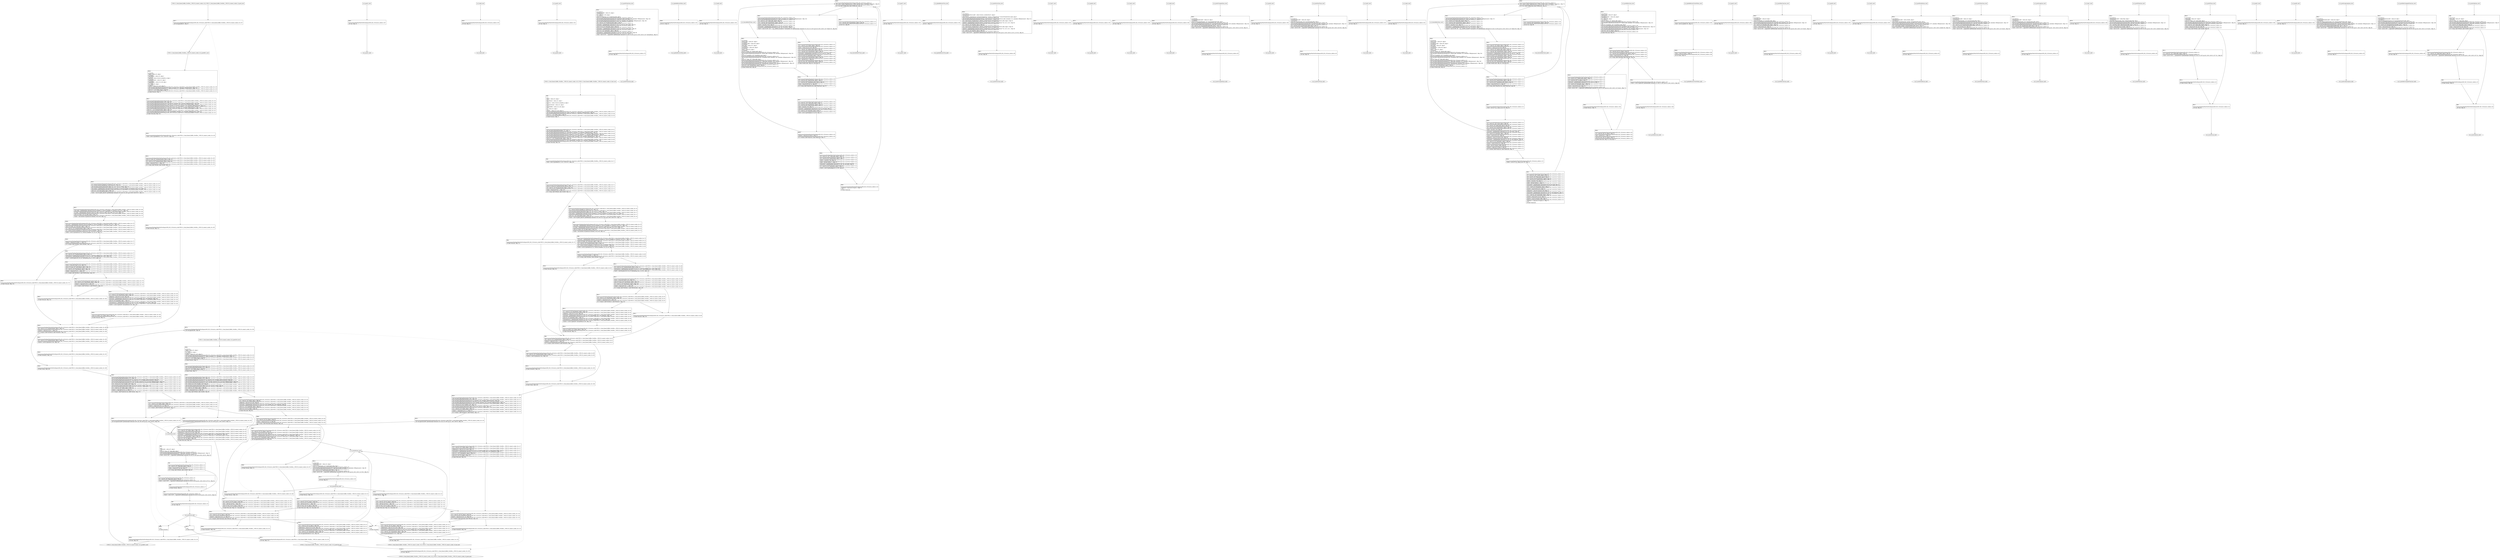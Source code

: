 digraph "icfg graph" {
BBCWE121_Stack_Based_Buffer_Overflow__CWE129_connect_socket_18_ll_goodG2B_end [label="{CWE121_Stack_Based_Buffer_Overflow__CWE129_connect_socket_18_ll_goodG2B_end}"];
BBio_ll_good1_end [label="{io_ll_good1_end}"];
BBio_ll_bad6_end [label="{io_ll_bad6_end}"];
BBio_ll_good5_end [label="{io_ll_good5_end}"];
BBio_ll_printWcharLine_end [label="{io_ll_printWcharLine_end}"];
BBio_ll_globalReturnsFalse_end [label="{io_ll_globalReturnsFalse_end}"];
BBio_ll_bad8_end [label="{io_ll_bad8_end}"];
BBio_ll_decodeHexWChars_end [label="{io_ll_decodeHexWChars_end}"];
BBio_ll_good7_end [label="{io_ll_good7_end}"];
BBCWE121_Stack_Based_Buffer_Overflow__CWE129_connect_socket_18_ll_goodB2G_end [label="{CWE121_Stack_Based_Buffer_Overflow__CWE129_connect_socket_18_ll_goodB2G_end}"];
BBio_ll_globalReturnsTrue_end [label="{io_ll_globalReturnsTrue_end}"];
BBio_ll_printStructLine_end [label="{io_ll_printStructLine_end}"];
BBio_ll_bad7_end [label="{io_ll_bad7_end}"];
BBio_ll_good6_end [label="{io_ll_good6_end}"];
BBio_ll_bad2_end [label="{io_ll_bad2_end}"];
BBio_ll_bad9_end [label="{io_ll_bad9_end}"];
BBio_ll_printUnsignedLine_end [label="{io_ll_printUnsignedLine_end}"];
BBio_ll_good4_end [label="{io_ll_good4_end}"];
BBio_ll_printSizeTLine_end [label="{io_ll_printSizeTLine_end}"];
BBio_ll_bad5_end [label="{io_ll_bad5_end}"];
BBio_ll_printLine_end [label="{io_ll_printLine_end}"];
BBCWE121_Stack_Based_Buffer_Overflow__CWE129_connect_socket_18_ll_CWE121_Stack_Based_Buffer_Overflow__CWE129_connect_socket_18_good_end [label="{CWE121_Stack_Based_Buffer_Overflow__CWE129_connect_socket_18_ll_CWE121_Stack_Based_Buffer_Overflow__CWE129_connect_socket_18_good_end}"];
BBCWE121_Stack_Based_Buffer_Overflow__CWE129_connect_socket_18_ll_CWE121_Stack_Based_Buffer_Overflow__CWE129_connect_socket_18_bad_end [label="{CWE121_Stack_Based_Buffer_Overflow__CWE129_connect_socket_18_ll_CWE121_Stack_Based_Buffer_Overflow__CWE129_connect_socket_18_bad_end}"];
BBio_ll_bad4_end [label="{io_ll_bad4_end}"];
BBio_ll_decodeHexChars_end [label="{io_ll_decodeHexChars_end}"];
BBio_ll_printBytesLine_end [label="{io_ll_printBytesLine_end}"];
BBio_ll_globalReturnsTrueOrFalse_end [label="{io_ll_globalReturnsTrueOrFalse_end}"];
BBio_ll_good3_end [label="{io_ll_good3_end}"];
BBio_ll_printHexCharLine_end [label="{io_ll_printHexCharLine_end}"];
BBio_ll_good9_end [label="{io_ll_good9_end}"];
BBio_ll_bad3_end [label="{io_ll_bad3_end}"];
BBio_ll_printDoubleLine_end [label="{io_ll_printDoubleLine_end}"];
BBio_ll_printShortLine_end [label="{io_ll_printShortLine_end}"];
BBio_ll_printLongLine_end [label="{io_ll_printLongLine_end}"];
BBio_ll_bad1_end [label="{io_ll_bad1_end}"];
BBio_ll_printFloatLine_end [label="{io_ll_printFloatLine_end}"];
BBio_ll_printWLine_end [label="{io_ll_printWLine_end}"];
BBio_ll_good2_end [label="{io_ll_good2_end}"];
BBio_ll_printIntLine_end [label="{io_ll_printIntLine_end}"];
BBio_ll_good8_end [label="{io_ll_good8_end}"];
BBio_ll_printLongLongLine_end [label="{io_ll_printLongLongLine_end}"];
BBio_ll_printHexUnsignedCharLine_end [label="{io_ll_printHexUnsignedCharLine_end}"];
BBio_ll_printSinkLine_end [label="{io_ll_printSinkLine_end}"];
BBCWE121_Stack_Based_Buffer_Overflow__CWE129_connect_socket_18_ll_goodG2B_start [label="{CWE121_Stack_Based_Buffer_Overflow__CWE129_connect_socket_18_ll_goodG2B_start}", shape=record];
CWE121_Stack_Based_Buffer_Overflow__CWE129_connect_socket_18_ll_goodG2BBB61 [label="{BB61:\l\l/:97302104\l
  %data = alloca i32, align 4\l
/:97302104\l
  %i = alloca i32, align 4\l
/:97302104\l
  %buffer = alloca [10 x i32], align 16\l
/home/raoxue/Desktop/MemVerif/workspace/000_062_533/source_code/CWE121_Stack_Based_Buffer_Overflow__CWE129_connect_socket_18.c:224\l
  call void @llvm.dbg.declare(metadata i32* %data, metadata !312, metadata !DIExpression()), !dbg !313\l
/home/raoxue/Desktop/MemVerif/workspace/000_062_533/source_code/CWE121_Stack_Based_Buffer_Overflow__CWE129_connect_socket_18.c:226\l
  store i32 -1, i32* %data, align 4, !dbg !70\l
/home/raoxue/Desktop/MemVerif/workspace/000_062_533/source_code/CWE121_Stack_Based_Buffer_Overflow__CWE129_connect_socket_18.c:227\l
  br label %source, !dbg !71\l
}", shape=record];
CWE121_Stack_Based_Buffer_Overflow__CWE129_connect_socket_18_ll_goodG2BBB62 [label="{BB62:\l\l/home/raoxue/Desktop/MemVerif/workspace/000_062_533/source_code/CWE121_Stack_Based_Buffer_Overflow__CWE129_connect_socket_18.c:228\l
  call void @llvm.dbg.label(metadata !316), !dbg !317\l
/home/raoxue/Desktop/MemVerif/workspace/000_062_533/source_code/CWE121_Stack_Based_Buffer_Overflow__CWE129_connect_socket_18.c:231\l
  store i32 7, i32* %data, align 4, !dbg !74\l
/home/raoxue/Desktop/MemVerif/workspace/000_062_533/source_code/CWE121_Stack_Based_Buffer_Overflow__CWE129_connect_socket_18.c:232\l
  br label %sink, !dbg !75\l
}", shape=record];
CWE121_Stack_Based_Buffer_Overflow__CWE129_connect_socket_18_ll_goodG2BBB63 [label="{BB63:\l\l/home/raoxue/Desktop/MemVerif/workspace/000_062_533/source_code/CWE121_Stack_Based_Buffer_Overflow__CWE129_connect_socket_18.c:233\l
  call void @llvm.dbg.label(metadata !320), !dbg !321\l
/home/raoxue/Desktop/MemVerif/workspace/000_062_533/source_code/CWE121_Stack_Based_Buffer_Overflow__CWE129_connect_socket_18.c:235\l
  call void @llvm.dbg.declare(metadata i32* %i, metadata !322, metadata !DIExpression()), !dbg !324\l
/home/raoxue/Desktop/MemVerif/workspace/000_062_533/source_code/CWE121_Stack_Based_Buffer_Overflow__CWE129_connect_socket_18.c:236\l
  call void @llvm.dbg.declare(metadata [10 x i32]* %buffer, metadata !325, metadata !DIExpression()), !dbg !326\l
/home/raoxue/Desktop/MemVerif/workspace/000_062_533/source_code/CWE121_Stack_Based_Buffer_Overflow__CWE129_connect_socket_18.c:236\l
  %0 = bitcast [10 x i32]* %buffer to i8*, !dbg !85\l
/home/raoxue/Desktop/MemVerif/workspace/000_062_533/source_code/CWE121_Stack_Based_Buffer_Overflow__CWE129_connect_socket_18.c:236\l
  call void @llvm.memset.p0i8.i64(i8* align 16 %0, i8 0, i64 40, i1 false), !dbg !85\l
/home/raoxue/Desktop/MemVerif/workspace/000_062_533/source_code/CWE121_Stack_Based_Buffer_Overflow__CWE129_connect_socket_18.c:239\l
  %1 = load i32, i32* %data, align 4, !dbg !86\l
/home/raoxue/Desktop/MemVerif/workspace/000_062_533/source_code/CWE121_Stack_Based_Buffer_Overflow__CWE129_connect_socket_18.c:239\l
  %cmp = icmp sge i32 %1, 0, !dbg !88\l
/home/raoxue/Desktop/MemVerif/workspace/000_062_533/source_code/CWE121_Stack_Based_Buffer_Overflow__CWE129_connect_socket_18.c:239\l
  br i1 %cmp, label %if.then, label %if.else, !dbg !89\l
}", shape=record];
CWE121_Stack_Based_Buffer_Overflow__CWE129_connect_socket_18_ll_goodG2BBB64 [label="{BB64:\l\l/home/raoxue/Desktop/MemVerif/workspace/000_062_533/source_code/CWE121_Stack_Based_Buffer_Overflow__CWE129_connect_socket_18.c:241\l
  %2 = load i32, i32* %data, align 4, !dbg !90\l
/home/raoxue/Desktop/MemVerif/workspace/000_062_533/source_code/CWE121_Stack_Based_Buffer_Overflow__CWE129_connect_socket_18.c:241\l
  %idxprom = sext i32 %2 to i64, !dbg !92\l
/home/raoxue/Desktop/MemVerif/workspace/000_062_533/source_code/CWE121_Stack_Based_Buffer_Overflow__CWE129_connect_socket_18.c:241\l
  %arrayidx = getelementptr inbounds [10 x i32], [10 x i32]* %buffer, i64 0, i64 %idxprom, !dbg !92\l
/home/raoxue/Desktop/MemVerif/workspace/000_062_533/source_code/CWE121_Stack_Based_Buffer_Overflow__CWE129_connect_socket_18.c:241\l
  store i32 1, i32* %arrayidx, align 4, !dbg !93\l
/home/raoxue/Desktop/MemVerif/workspace/000_062_533/source_code/CWE121_Stack_Based_Buffer_Overflow__CWE129_connect_socket_18.c:243\l
  store i32 0, i32* %i, align 4, !dbg !94\l
/home/raoxue/Desktop/MemVerif/workspace/000_062_533/source_code/CWE121_Stack_Based_Buffer_Overflow__CWE129_connect_socket_18.c:243\l
  br label %for.cond, !dbg !96\l
}", shape=record];
CWE121_Stack_Based_Buffer_Overflow__CWE129_connect_socket_18_ll_goodG2BBB66 [label="{BB66:\l\l/home/raoxue/Desktop/MemVerif/workspace/000_062_533/source_code/CWE121_Stack_Based_Buffer_Overflow__CWE129_connect_socket_18.c:243\l
  %3 = load i32, i32* %i, align 4, !dbg !97\l
/home/raoxue/Desktop/MemVerif/workspace/000_062_533/source_code/CWE121_Stack_Based_Buffer_Overflow__CWE129_connect_socket_18.c:243\l
  %cmp1 = icmp slt i32 %3, 10, !dbg !99\l
/home/raoxue/Desktop/MemVerif/workspace/000_062_533/source_code/CWE121_Stack_Based_Buffer_Overflow__CWE129_connect_socket_18.c:243\l
  br i1 %cmp1, label %for.body, label %for.end, !dbg !100\l
}", shape=record];
CWE121_Stack_Based_Buffer_Overflow__CWE129_connect_socket_18_ll_goodG2BBB67 [label="{BB67:\l\l/home/raoxue/Desktop/MemVerif/workspace/000_062_533/source_code/CWE121_Stack_Based_Buffer_Overflow__CWE129_connect_socket_18.c:245\l
  %4 = load i32, i32* %i, align 4, !dbg !101\l
/home/raoxue/Desktop/MemVerif/workspace/000_062_533/source_code/CWE121_Stack_Based_Buffer_Overflow__CWE129_connect_socket_18.c:245\l
  %idxprom2 = sext i32 %4 to i64, !dbg !103\l
/home/raoxue/Desktop/MemVerif/workspace/000_062_533/source_code/CWE121_Stack_Based_Buffer_Overflow__CWE129_connect_socket_18.c:245\l
  %arrayidx3 = getelementptr inbounds [10 x i32], [10 x i32]* %buffer, i64 0, i64 %idxprom2, !dbg !103\l
/home/raoxue/Desktop/MemVerif/workspace/000_062_533/source_code/CWE121_Stack_Based_Buffer_Overflow__CWE129_connect_socket_18.c:245\l
  %5 = load i32, i32* %arrayidx3, align 4, !dbg !103\l
/home/raoxue/Desktop/MemVerif/workspace/000_062_533/source_code/CWE121_Stack_Based_Buffer_Overflow__CWE129_connect_socket_18.c:245\l
  call void @printIntLine(i32 %5), !dbg !104\l
}", shape=record];
CWE121_Stack_Based_Buffer_Overflow__CWE129_connect_socket_18_ll_goodG2BBB67 [label="{BB67:\l\l/home/raoxue/Desktop/MemVerif/workspace/000_062_533/source_code/CWE121_Stack_Based_Buffer_Overflow__CWE129_connect_socket_18.c:245\l
  %4 = load i32, i32* %i, align 4, !dbg !101\l
/home/raoxue/Desktop/MemVerif/workspace/000_062_533/source_code/CWE121_Stack_Based_Buffer_Overflow__CWE129_connect_socket_18.c:245\l
  %idxprom2 = sext i32 %4 to i64, !dbg !103\l
/home/raoxue/Desktop/MemVerif/workspace/000_062_533/source_code/CWE121_Stack_Based_Buffer_Overflow__CWE129_connect_socket_18.c:245\l
  %arrayidx3 = getelementptr inbounds [10 x i32], [10 x i32]* %buffer, i64 0, i64 %idxprom2, !dbg !103\l
/home/raoxue/Desktop/MemVerif/workspace/000_062_533/source_code/CWE121_Stack_Based_Buffer_Overflow__CWE129_connect_socket_18.c:245\l
  %5 = load i32, i32* %arrayidx3, align 4, !dbg !103\l
/home/raoxue/Desktop/MemVerif/workspace/000_062_533/source_code/CWE121_Stack_Based_Buffer_Overflow__CWE129_connect_socket_18.c:245\l
  call void @printIntLine(i32 %5), !dbg !104\l
}", shape=record];
CWE121_Stack_Based_Buffer_Overflow__CWE129_connect_socket_18_ll_goodG2BBB69 [label="{BB69:\l\l/home/raoxue/Desktop/MemVerif/workspace/000_062_533/source_code/CWE121_Stack_Based_Buffer_Overflow__CWE129_connect_socket_18.c:246\l
  br label %for.inc, !dbg !105\l
}", shape=record];
CWE121_Stack_Based_Buffer_Overflow__CWE129_connect_socket_18_ll_goodG2BBB70 [label="{BB70:\l\l/home/raoxue/Desktop/MemVerif/workspace/000_062_533/source_code/CWE121_Stack_Based_Buffer_Overflow__CWE129_connect_socket_18.c:243\l
  %6 = load i32, i32* %i, align 4, !dbg !106\l
/home/raoxue/Desktop/MemVerif/workspace/000_062_533/source_code/CWE121_Stack_Based_Buffer_Overflow__CWE129_connect_socket_18.c:243\l
  %inc = add nsw i32 %6, 1, !dbg !106\l
/home/raoxue/Desktop/MemVerif/workspace/000_062_533/source_code/CWE121_Stack_Based_Buffer_Overflow__CWE129_connect_socket_18.c:243\l
  store i32 %inc, i32* %i, align 4, !dbg !106\l
/home/raoxue/Desktop/MemVerif/workspace/000_062_533/source_code/CWE121_Stack_Based_Buffer_Overflow__CWE129_connect_socket_18.c:243\l
  br label %for.cond, !dbg !107, !llvm.loop !108\l
}", shape=record];
CWE121_Stack_Based_Buffer_Overflow__CWE129_connect_socket_18_ll_goodG2BBB68 [label="{BB68:\l\l/home/raoxue/Desktop/MemVerif/workspace/000_062_533/source_code/CWE121_Stack_Based_Buffer_Overflow__CWE129_connect_socket_18.c:247\l
  br label %if.end, !dbg !111\l
}", shape=record];
CWE121_Stack_Based_Buffer_Overflow__CWE129_connect_socket_18_ll_goodG2BBB65 [label="{BB65:\l\l/home/raoxue/Desktop/MemVerif/workspace/000_062_533/source_code/CWE121_Stack_Based_Buffer_Overflow__CWE129_connect_socket_18.c:250\l
  call void @printLine(i8* getelementptr inbounds ([32 x i8], [32 x i8]* @.str.1, i64 0, i64 0)), !dbg !112\l
}", shape=record];
CWE121_Stack_Based_Buffer_Overflow__CWE129_connect_socket_18_ll_goodG2BBB65 [label="{BB65:\l\l/home/raoxue/Desktop/MemVerif/workspace/000_062_533/source_code/CWE121_Stack_Based_Buffer_Overflow__CWE129_connect_socket_18.c:250\l
  call void @printLine(i8* getelementptr inbounds ([32 x i8], [32 x i8]* @.str.1, i64 0, i64 0)), !dbg !112\l
}", shape=record];
CWE121_Stack_Based_Buffer_Overflow__CWE129_connect_socket_18_ll_goodG2BBB72 [label="{BB72:\l\l/:250\l
  br label %if.end\l
}", shape=record];
CWE121_Stack_Based_Buffer_Overflow__CWE129_connect_socket_18_ll_goodG2BBB71 [label="{BB71:\l\l/home/raoxue/Desktop/MemVerif/workspace/000_062_533/source_code/CWE121_Stack_Based_Buffer_Overflow__CWE129_connect_socket_18.c:253\l
  ret void, !dbg !114\l
}", shape=record];
BBio_ll_good1_start [label="{io_ll_good1_start}", shape=record];
io_ll_good1BB69 [label="{BB69:\l\l/home/raoxue/Desktop/MemVerif/workspace/000_062_533/source_code/io.c:187\l
  ret void, !dbg !52\l
}", shape=record];
BBio_ll_bad6_start [label="{io_ll_bad6_start}", shape=record];
io_ll_bad6BB83 [label="{BB83:\l\l/home/raoxue/Desktop/MemVerif/workspace/000_062_533/source_code/io.c:203\l
  ret void, !dbg !52\l
}", shape=record];
BBio_ll_good5_start [label="{io_ll_good5_start}", shape=record];
io_ll_good5BB73 [label="{BB73:\l\l/home/raoxue/Desktop/MemVerif/workspace/000_062_533/source_code/io.c:191\l
  ret void, !dbg !52\l
}", shape=record];
BBio_ll_printWcharLine_start [label="{io_ll_printWcharLine_start}", shape=record];
io_ll_printWcharLineBB28 [label="{BB28:\l\l/:2412045312\l
  %wideChar.addr = alloca i32, align 4\l
/:2412045312\l
  %s = alloca [2 x i32], align 4\l
/:2412045312\l
  store i32 %wideChar, i32* %wideChar.addr, align 4\l
/home/raoxue/Desktop/MemVerif/workspace/000_062_533/source_code/io.c:70\l
  call void @llvm.dbg.declare(metadata i32* %wideChar.addr, metadata !162, metadata !DIExpression()), !dbg !163\l
/home/raoxue/Desktop/MemVerif/workspace/000_062_533/source_code/io.c:74\l
  call void @llvm.dbg.declare(metadata [2 x i32]* %s, metadata !164, metadata !DIExpression()), !dbg !168\l
/home/raoxue/Desktop/MemVerif/workspace/000_062_533/source_code/io.c:75\l
  %0 = load i32, i32* %wideChar.addr, align 4, !dbg !61\l
/home/raoxue/Desktop/MemVerif/workspace/000_062_533/source_code/io.c:75\l
  %arrayidx = getelementptr inbounds [2 x i32], [2 x i32]* %s, i64 0, i64 0, !dbg !62\l
/home/raoxue/Desktop/MemVerif/workspace/000_062_533/source_code/io.c:75\l
  store i32 %0, i32* %arrayidx, align 4, !dbg !63\l
/home/raoxue/Desktop/MemVerif/workspace/000_062_533/source_code/io.c:76\l
  %arrayidx1 = getelementptr inbounds [2 x i32], [2 x i32]* %s, i64 0, i64 1, !dbg !64\l
/home/raoxue/Desktop/MemVerif/workspace/000_062_533/source_code/io.c:76\l
  store i32 0, i32* %arrayidx1, align 4, !dbg !65\l
/home/raoxue/Desktop/MemVerif/workspace/000_062_533/source_code/io.c:77\l
  %arraydecay = getelementptr inbounds [2 x i32], [2 x i32]* %s, i64 0, i64 0, !dbg !66\l
/home/raoxue/Desktop/MemVerif/workspace/000_062_533/source_code/io.c:77\l
  %call = call i32 (i8*, ...) @printf(i8* getelementptr inbounds ([5 x i8], [5 x i8]* @.str.10, i64 0, i64 0), i32* %arraydecay), !dbg !67\l
}", shape=record];
io_ll_printWcharLineBB28 [label="{BB28:\l\l/:2412045312\l
  %wideChar.addr = alloca i32, align 4\l
/:2412045312\l
  %s = alloca [2 x i32], align 4\l
/:2412045312\l
  store i32 %wideChar, i32* %wideChar.addr, align 4\l
/home/raoxue/Desktop/MemVerif/workspace/000_062_533/source_code/io.c:70\l
  call void @llvm.dbg.declare(metadata i32* %wideChar.addr, metadata !162, metadata !DIExpression()), !dbg !163\l
/home/raoxue/Desktop/MemVerif/workspace/000_062_533/source_code/io.c:74\l
  call void @llvm.dbg.declare(metadata [2 x i32]* %s, metadata !164, metadata !DIExpression()), !dbg !168\l
/home/raoxue/Desktop/MemVerif/workspace/000_062_533/source_code/io.c:75\l
  %0 = load i32, i32* %wideChar.addr, align 4, !dbg !61\l
/home/raoxue/Desktop/MemVerif/workspace/000_062_533/source_code/io.c:75\l
  %arrayidx = getelementptr inbounds [2 x i32], [2 x i32]* %s, i64 0, i64 0, !dbg !62\l
/home/raoxue/Desktop/MemVerif/workspace/000_062_533/source_code/io.c:75\l
  store i32 %0, i32* %arrayidx, align 4, !dbg !63\l
/home/raoxue/Desktop/MemVerif/workspace/000_062_533/source_code/io.c:76\l
  %arrayidx1 = getelementptr inbounds [2 x i32], [2 x i32]* %s, i64 0, i64 1, !dbg !64\l
/home/raoxue/Desktop/MemVerif/workspace/000_062_533/source_code/io.c:76\l
  store i32 0, i32* %arrayidx1, align 4, !dbg !65\l
/home/raoxue/Desktop/MemVerif/workspace/000_062_533/source_code/io.c:77\l
  %arraydecay = getelementptr inbounds [2 x i32], [2 x i32]* %s, i64 0, i64 0, !dbg !66\l
/home/raoxue/Desktop/MemVerif/workspace/000_062_533/source_code/io.c:77\l
  %call = call i32 (i8*, ...) @printf(i8* getelementptr inbounds ([5 x i8], [5 x i8]* @.str.10, i64 0, i64 0), i32* %arraydecay), !dbg !67\l
}", shape=record];
io_ll_printWcharLineBB29 [label="{BB29:\l\l/home/raoxue/Desktop/MemVerif/workspace/000_062_533/source_code/io.c:78\l
  ret void, !dbg !68\l
}", shape=record];
BBio_ll_globalReturnsFalse_start [label="{io_ll_globalReturnsFalse_start}", shape=record];
io_ll_globalReturnsFalseBB66 [label="{BB66:\l\l/home/raoxue/Desktop/MemVerif/workspace/000_062_533/source_code/io.c:163\l
  ret i32 0, !dbg !52\l
}", shape=record];
BBio_ll_bad8_start [label="{io_ll_bad8_start}", shape=record];
io_ll_bad8BB85 [label="{BB85:\l\l/home/raoxue/Desktop/MemVerif/workspace/000_062_533/source_code/io.c:205\l
  ret void, !dbg !52\l
}", shape=record];
BBio_ll_decodeHexWChars_start [label="{io_ll_decodeHexWChars_start}", shape=record];
io_ll_decodeHexWCharsBB55 [label="{BB55:\l\l/:101448264\l
  %bytes.addr = alloca i8*, align 8\l
/:101448264\l
  %numBytes.addr = alloca i64, align 8\l
/:101448264\l
  %hex.addr = alloca i32*, align 8\l
/:101448264\l
  %numWritten = alloca i64, align 8\l
/:101448264\l
  %byte = alloca i32, align 4\l
/:101448264\l
  store i8* %bytes, i8** %bytes.addr, align 8\l
/home/raoxue/Desktop/MemVerif/workspace/000_062_533/source_code/io.c:135\l
  call void @llvm.dbg.declare(metadata i8** %bytes.addr, metadata !290, metadata !DIExpression()), !dbg !291\l
/:135\l
  store i64 %numBytes, i64* %numBytes.addr, align 8\l
/home/raoxue/Desktop/MemVerif/workspace/000_062_533/source_code/io.c:135\l
  call void @llvm.dbg.declare(metadata i64* %numBytes.addr, metadata !292, metadata !DIExpression()), !dbg !293\l
/:135\l
  store i32* %hex, i32** %hex.addr, align 8\l
/home/raoxue/Desktop/MemVerif/workspace/000_062_533/source_code/io.c:135\l
  call void @llvm.dbg.declare(metadata i32** %hex.addr, metadata !294, metadata !DIExpression()), !dbg !295\l
/home/raoxue/Desktop/MemVerif/workspace/000_062_533/source_code/io.c:137\l
  call void @llvm.dbg.declare(metadata i64* %numWritten, metadata !296, metadata !DIExpression()), !dbg !297\l
/home/raoxue/Desktop/MemVerif/workspace/000_062_533/source_code/io.c:137\l
  store i64 0, i64* %numWritten, align 8, !dbg !65\l
/home/raoxue/Desktop/MemVerif/workspace/000_062_533/source_code/io.c:143\l
  br label %while.cond, !dbg !66\l
}", shape=record];
io_ll_decodeHexWCharsBB56 [label="{BB56:\l\l/home/raoxue/Desktop/MemVerif/workspace/000_062_533/source_code/io.c:143\l
  %0 = load i64, i64* %numWritten, align 8, !dbg !67\l
/home/raoxue/Desktop/MemVerif/workspace/000_062_533/source_code/io.c:143\l
  %1 = load i64, i64* %numBytes.addr, align 8, !dbg !68\l
/home/raoxue/Desktop/MemVerif/workspace/000_062_533/source_code/io.c:143\l
  %cmp = icmp ult i64 %0, %1, !dbg !69\l
/home/raoxue/Desktop/MemVerif/workspace/000_062_533/source_code/io.c:143\l
  br i1 %cmp, label %land.lhs.true, label %land.end, !dbg !70\l
}", shape=record];
io_ll_decodeHexWCharsBB57 [label="{BB57:\l\l/home/raoxue/Desktop/MemVerif/workspace/000_062_533/source_code/io.c:143\l
  %2 = load i32*, i32** %hex.addr, align 8, !dbg !71\l
/home/raoxue/Desktop/MemVerif/workspace/000_062_533/source_code/io.c:143\l
  %3 = load i64, i64* %numWritten, align 8, !dbg !72\l
/home/raoxue/Desktop/MemVerif/workspace/000_062_533/source_code/io.c:143\l
  %mul = mul i64 2, %3, !dbg !73\l
/home/raoxue/Desktop/MemVerif/workspace/000_062_533/source_code/io.c:143\l
  %arrayidx = getelementptr inbounds i32, i32* %2, i64 %mul, !dbg !71\l
/home/raoxue/Desktop/MemVerif/workspace/000_062_533/source_code/io.c:143\l
  %4 = load i32, i32* %arrayidx, align 4, !dbg !71\l
/home/raoxue/Desktop/MemVerif/workspace/000_062_533/source_code/io.c:143\l
  %call = call i32 @iswxdigit(i32 %4) #5, !dbg !74\l
}", shape=record];
io_ll_decodeHexWCharsBB57 [label="{BB57:\l\l/home/raoxue/Desktop/MemVerif/workspace/000_062_533/source_code/io.c:143\l
  %2 = load i32*, i32** %hex.addr, align 8, !dbg !71\l
/home/raoxue/Desktop/MemVerif/workspace/000_062_533/source_code/io.c:143\l
  %3 = load i64, i64* %numWritten, align 8, !dbg !72\l
/home/raoxue/Desktop/MemVerif/workspace/000_062_533/source_code/io.c:143\l
  %mul = mul i64 2, %3, !dbg !73\l
/home/raoxue/Desktop/MemVerif/workspace/000_062_533/source_code/io.c:143\l
  %arrayidx = getelementptr inbounds i32, i32* %2, i64 %mul, !dbg !71\l
/home/raoxue/Desktop/MemVerif/workspace/000_062_533/source_code/io.c:143\l
  %4 = load i32, i32* %arrayidx, align 4, !dbg !71\l
/home/raoxue/Desktop/MemVerif/workspace/000_062_533/source_code/io.c:143\l
  %call = call i32 @iswxdigit(i32 %4) #5, !dbg !74\l
}", shape=record];
io_ll_decodeHexWCharsBB59 [label="{BB59:\l\l/home/raoxue/Desktop/MemVerif/workspace/000_062_533/source_code/io.c:143\l
  %tobool = icmp ne i32 %call, 0, !dbg !74\l
/home/raoxue/Desktop/MemVerif/workspace/000_062_533/source_code/io.c:143\l
  br i1 %tobool, label %land.rhs, label %land.end, !dbg !75\l
}", shape=record];
io_ll_decodeHexWCharsBB60 [label="{BB60:\l\l/home/raoxue/Desktop/MemVerif/workspace/000_062_533/source_code/io.c:143\l
  %5 = load i32*, i32** %hex.addr, align 8, !dbg !76\l
/home/raoxue/Desktop/MemVerif/workspace/000_062_533/source_code/io.c:143\l
  %6 = load i64, i64* %numWritten, align 8, !dbg !77\l
/home/raoxue/Desktop/MemVerif/workspace/000_062_533/source_code/io.c:143\l
  %mul1 = mul i64 2, %6, !dbg !78\l
/home/raoxue/Desktop/MemVerif/workspace/000_062_533/source_code/io.c:143\l
  %add = add i64 %mul1, 1, !dbg !79\l
/home/raoxue/Desktop/MemVerif/workspace/000_062_533/source_code/io.c:143\l
  %arrayidx2 = getelementptr inbounds i32, i32* %5, i64 %add, !dbg !76\l
/home/raoxue/Desktop/MemVerif/workspace/000_062_533/source_code/io.c:143\l
  %7 = load i32, i32* %arrayidx2, align 4, !dbg !76\l
/home/raoxue/Desktop/MemVerif/workspace/000_062_533/source_code/io.c:143\l
  %call3 = call i32 @iswxdigit(i32 %7) #5, !dbg !80\l
}", shape=record];
io_ll_decodeHexWCharsBB60 [label="{BB60:\l\l/home/raoxue/Desktop/MemVerif/workspace/000_062_533/source_code/io.c:143\l
  %5 = load i32*, i32** %hex.addr, align 8, !dbg !76\l
/home/raoxue/Desktop/MemVerif/workspace/000_062_533/source_code/io.c:143\l
  %6 = load i64, i64* %numWritten, align 8, !dbg !77\l
/home/raoxue/Desktop/MemVerif/workspace/000_062_533/source_code/io.c:143\l
  %mul1 = mul i64 2, %6, !dbg !78\l
/home/raoxue/Desktop/MemVerif/workspace/000_062_533/source_code/io.c:143\l
  %add = add i64 %mul1, 1, !dbg !79\l
/home/raoxue/Desktop/MemVerif/workspace/000_062_533/source_code/io.c:143\l
  %arrayidx2 = getelementptr inbounds i32, i32* %5, i64 %add, !dbg !76\l
/home/raoxue/Desktop/MemVerif/workspace/000_062_533/source_code/io.c:143\l
  %7 = load i32, i32* %arrayidx2, align 4, !dbg !76\l
/home/raoxue/Desktop/MemVerif/workspace/000_062_533/source_code/io.c:143\l
  %call3 = call i32 @iswxdigit(i32 %7) #5, !dbg !80\l
}", shape=record];
io_ll_decodeHexWCharsBB61 [label="{BB61:\l\l/home/raoxue/Desktop/MemVerif/workspace/000_062_533/source_code/io.c:143\l
  %tobool4 = icmp ne i32 %call3, 0, !dbg !75\l
/:143\l
  br label %land.end\l
}", shape=record];
io_ll_decodeHexWCharsBB58 [label="{BB58:\l\l/home/raoxue/Desktop/MemVerif/workspace/000_062_533/source_code/io.c:0\l
  %8 = phi i1 [ false, %land.lhs.true ], [ false, %while.cond ], [ %tobool4, %land.rhs ], !dbg !81\l
/home/raoxue/Desktop/MemVerif/workspace/000_062_533/source_code/io.c:143\l
  br i1 %8, label %while.body, label %while.end, !dbg !66\l
}", shape=record];
io_ll_decodeHexWCharsBB62 [label="{BB62:\l\l/home/raoxue/Desktop/MemVerif/workspace/000_062_533/source_code/io.c:145\l
  call void @llvm.dbg.declare(metadata i32* %byte, metadata !314, metadata !DIExpression()), !dbg !316\l
/home/raoxue/Desktop/MemVerif/workspace/000_062_533/source_code/io.c:146\l
  %9 = load i32*, i32** %hex.addr, align 8, !dbg !85\l
/home/raoxue/Desktop/MemVerif/workspace/000_062_533/source_code/io.c:146\l
  %10 = load i64, i64* %numWritten, align 8, !dbg !86\l
/home/raoxue/Desktop/MemVerif/workspace/000_062_533/source_code/io.c:146\l
  %mul5 = mul i64 2, %10, !dbg !87\l
/home/raoxue/Desktop/MemVerif/workspace/000_062_533/source_code/io.c:146\l
  %arrayidx6 = getelementptr inbounds i32, i32* %9, i64 %mul5, !dbg !85\l
/home/raoxue/Desktop/MemVerif/workspace/000_062_533/source_code/io.c:146\l
  %call7 = call i32 (i32*, i32*, ...) @__isoc99_swscanf(i32* %arrayidx6, i32* getelementptr inbounds ([5 x i32], [5 x i32]* @.str.16, i64 0, i64 0), i32* %byte) #5, !dbg !88\l
}", shape=record];
io_ll_decodeHexWCharsBB62 [label="{BB62:\l\l/home/raoxue/Desktop/MemVerif/workspace/000_062_533/source_code/io.c:145\l
  call void @llvm.dbg.declare(metadata i32* %byte, metadata !314, metadata !DIExpression()), !dbg !316\l
/home/raoxue/Desktop/MemVerif/workspace/000_062_533/source_code/io.c:146\l
  %9 = load i32*, i32** %hex.addr, align 8, !dbg !85\l
/home/raoxue/Desktop/MemVerif/workspace/000_062_533/source_code/io.c:146\l
  %10 = load i64, i64* %numWritten, align 8, !dbg !86\l
/home/raoxue/Desktop/MemVerif/workspace/000_062_533/source_code/io.c:146\l
  %mul5 = mul i64 2, %10, !dbg !87\l
/home/raoxue/Desktop/MemVerif/workspace/000_062_533/source_code/io.c:146\l
  %arrayidx6 = getelementptr inbounds i32, i32* %9, i64 %mul5, !dbg !85\l
/home/raoxue/Desktop/MemVerif/workspace/000_062_533/source_code/io.c:146\l
  %call7 = call i32 (i32*, i32*, ...) @__isoc99_swscanf(i32* %arrayidx6, i32* getelementptr inbounds ([5 x i32], [5 x i32]* @.str.16, i64 0, i64 0), i32* %byte) #5, !dbg !88\l
}", shape=record];
io_ll_decodeHexWCharsBB64 [label="{BB64:\l\l/home/raoxue/Desktop/MemVerif/workspace/000_062_533/source_code/io.c:147\l
  %11 = load i32, i32* %byte, align 4, !dbg !89\l
/home/raoxue/Desktop/MemVerif/workspace/000_062_533/source_code/io.c:147\l
  %conv = trunc i32 %11 to i8, !dbg !90\l
/home/raoxue/Desktop/MemVerif/workspace/000_062_533/source_code/io.c:147\l
  %12 = load i8*, i8** %bytes.addr, align 8, !dbg !91\l
/home/raoxue/Desktop/MemVerif/workspace/000_062_533/source_code/io.c:147\l
  %13 = load i64, i64* %numWritten, align 8, !dbg !92\l
/home/raoxue/Desktop/MemVerif/workspace/000_062_533/source_code/io.c:147\l
  %arrayidx8 = getelementptr inbounds i8, i8* %12, i64 %13, !dbg !91\l
/home/raoxue/Desktop/MemVerif/workspace/000_062_533/source_code/io.c:147\l
  store i8 %conv, i8* %arrayidx8, align 1, !dbg !93\l
/home/raoxue/Desktop/MemVerif/workspace/000_062_533/source_code/io.c:148\l
  %14 = load i64, i64* %numWritten, align 8, !dbg !94\l
/home/raoxue/Desktop/MemVerif/workspace/000_062_533/source_code/io.c:148\l
  %inc = add i64 %14, 1, !dbg !94\l
/home/raoxue/Desktop/MemVerif/workspace/000_062_533/source_code/io.c:148\l
  store i64 %inc, i64* %numWritten, align 8, !dbg !94\l
/home/raoxue/Desktop/MemVerif/workspace/000_062_533/source_code/io.c:143\l
  br label %while.cond, !dbg !66, !llvm.loop !95\l
}", shape=record];
io_ll_decodeHexWCharsBB63 [label="{BB63:\l\l/home/raoxue/Desktop/MemVerif/workspace/000_062_533/source_code/io.c:151\l
  %15 = load i64, i64* %numWritten, align 8, !dbg !98\l
/home/raoxue/Desktop/MemVerif/workspace/000_062_533/source_code/io.c:151\l
  ret i64 %15, !dbg !99\l
}", shape=record];
BBio_ll_good7_start [label="{io_ll_good7_start}", shape=record];
io_ll_good7BB75 [label="{BB75:\l\l/home/raoxue/Desktop/MemVerif/workspace/000_062_533/source_code/io.c:193\l
  ret void, !dbg !52\l
}", shape=record];
BBCWE121_Stack_Based_Buffer_Overflow__CWE129_connect_socket_18_ll_goodB2G_start [label="{CWE121_Stack_Based_Buffer_Overflow__CWE129_connect_socket_18_ll_goodB2G_start}", shape=record];
CWE121_Stack_Based_Buffer_Overflow__CWE129_connect_socket_18_ll_goodB2GBB30 [label="{BB30:\l\l/:97463896\l
  %data = alloca i32, align 4\l
/:97463896\l
  %recvResult = alloca i32, align 4\l
/:97463896\l
  %service = alloca %struct.sockaddr_in, align 4\l
/:97463896\l
  %connectSocket = alloca i32, align 4\l
/:97463896\l
  %inputBuffer = alloca [14 x i8], align 1\l
/:97463896\l
  %i = alloca i32, align 4\l
/:97463896\l
  %buffer = alloca [10 x i32], align 16\l
/home/raoxue/Desktop/MemVerif/workspace/000_062_533/source_code/CWE121_Stack_Based_Buffer_Overflow__CWE129_connect_socket_18.c:138\l
  call void @llvm.dbg.declare(metadata i32* %data, metadata !201, metadata !DIExpression()), !dbg !202\l
/home/raoxue/Desktop/MemVerif/workspace/000_062_533/source_code/CWE121_Stack_Based_Buffer_Overflow__CWE129_connect_socket_18.c:140\l
  store i32 -1, i32* %data, align 4, !dbg !70\l
/home/raoxue/Desktop/MemVerif/workspace/000_062_533/source_code/CWE121_Stack_Based_Buffer_Overflow__CWE129_connect_socket_18.c:141\l
  br label %source, !dbg !71\l
}", shape=record];
CWE121_Stack_Based_Buffer_Overflow__CWE129_connect_socket_18_ll_goodB2GBB31 [label="{BB31:\l\l/home/raoxue/Desktop/MemVerif/workspace/000_062_533/source_code/CWE121_Stack_Based_Buffer_Overflow__CWE129_connect_socket_18.c:142\l
  call void @llvm.dbg.label(metadata !205), !dbg !206\l
/home/raoxue/Desktop/MemVerif/workspace/000_062_533/source_code/CWE121_Stack_Based_Buffer_Overflow__CWE129_connect_socket_18.c:148\l
  call void @llvm.dbg.declare(metadata i32* %recvResult, metadata !207, metadata !DIExpression()), !dbg !209\l
/home/raoxue/Desktop/MemVerif/workspace/000_062_533/source_code/CWE121_Stack_Based_Buffer_Overflow__CWE129_connect_socket_18.c:149\l
  call void @llvm.dbg.declare(metadata %struct.sockaddr_in* %service, metadata !210, metadata !DIExpression()), !dbg !211\l
/home/raoxue/Desktop/MemVerif/workspace/000_062_533/source_code/CWE121_Stack_Based_Buffer_Overflow__CWE129_connect_socket_18.c:150\l
  call void @llvm.dbg.declare(metadata i32* %connectSocket, metadata !212, metadata !DIExpression()), !dbg !213\l
/home/raoxue/Desktop/MemVerif/workspace/000_062_533/source_code/CWE121_Stack_Based_Buffer_Overflow__CWE129_connect_socket_18.c:150\l
  store i32 -1, i32* %connectSocket, align 4, !dbg !101\l
/home/raoxue/Desktop/MemVerif/workspace/000_062_533/source_code/CWE121_Stack_Based_Buffer_Overflow__CWE129_connect_socket_18.c:151\l
  call void @llvm.dbg.declare(metadata [14 x i8]* %inputBuffer, metadata !214, metadata !DIExpression()), !dbg !215\l
/home/raoxue/Desktop/MemVerif/workspace/000_062_533/source_code/CWE121_Stack_Based_Buffer_Overflow__CWE129_connect_socket_18.c:152\l
  br label %do.body, !dbg !104\l
}", shape=record];
CWE121_Stack_Based_Buffer_Overflow__CWE129_connect_socket_18_ll_goodB2GBB32 [label="{BB32:\l\l/home/raoxue/Desktop/MemVerif/workspace/000_062_533/source_code/CWE121_Stack_Based_Buffer_Overflow__CWE129_connect_socket_18.c:162\l
  %call = call i32 @socket(i32 2, i32 1, i32 6) #7, !dbg !105\l
}", shape=record];
CWE121_Stack_Based_Buffer_Overflow__CWE129_connect_socket_18_ll_goodB2GBB32 [label="{BB32:\l\l/home/raoxue/Desktop/MemVerif/workspace/000_062_533/source_code/CWE121_Stack_Based_Buffer_Overflow__CWE129_connect_socket_18.c:162\l
  %call = call i32 @socket(i32 2, i32 1, i32 6) #7, !dbg !105\l
}", shape=record];
CWE121_Stack_Based_Buffer_Overflow__CWE129_connect_socket_18_ll_goodB2GBB33 [label="{BB33:\l\l/home/raoxue/Desktop/MemVerif/workspace/000_062_533/source_code/CWE121_Stack_Based_Buffer_Overflow__CWE129_connect_socket_18.c:162\l
  store i32 %call, i32* %connectSocket, align 4, !dbg !107\l
/home/raoxue/Desktop/MemVerif/workspace/000_062_533/source_code/CWE121_Stack_Based_Buffer_Overflow__CWE129_connect_socket_18.c:163\l
  %0 = load i32, i32* %connectSocket, align 4, !dbg !108\l
/home/raoxue/Desktop/MemVerif/workspace/000_062_533/source_code/CWE121_Stack_Based_Buffer_Overflow__CWE129_connect_socket_18.c:163\l
  %cmp = icmp eq i32 %0, -1, !dbg !110\l
/home/raoxue/Desktop/MemVerif/workspace/000_062_533/source_code/CWE121_Stack_Based_Buffer_Overflow__CWE129_connect_socket_18.c:163\l
  br i1 %cmp, label %if.then, label %if.end, !dbg !111\l
}", shape=record];
CWE121_Stack_Based_Buffer_Overflow__CWE129_connect_socket_18_ll_goodB2GBB34 [label="{BB34:\l\l/home/raoxue/Desktop/MemVerif/workspace/000_062_533/source_code/CWE121_Stack_Based_Buffer_Overflow__CWE129_connect_socket_18.c:165\l
  br label %do.end, !dbg !112\l
}", shape=record];
CWE121_Stack_Based_Buffer_Overflow__CWE129_connect_socket_18_ll_goodB2GBB35 [label="{BB35:\l\l/home/raoxue/Desktop/MemVerif/workspace/000_062_533/source_code/CWE121_Stack_Based_Buffer_Overflow__CWE129_connect_socket_18.c:167\l
  %1 = bitcast %struct.sockaddr_in* %service to i8*, !dbg !114\l
/home/raoxue/Desktop/MemVerif/workspace/000_062_533/source_code/CWE121_Stack_Based_Buffer_Overflow__CWE129_connect_socket_18.c:167\l
  call void @llvm.memset.p0i8.i64(i8* align 4 %1, i8 0, i64 16, i1 false), !dbg !114\l
/home/raoxue/Desktop/MemVerif/workspace/000_062_533/source_code/CWE121_Stack_Based_Buffer_Overflow__CWE129_connect_socket_18.c:168\l
  %sin_family = getelementptr inbounds %struct.sockaddr_in, %struct.sockaddr_in* %service, i32 0, i32 0, !dbg !115\l
/home/raoxue/Desktop/MemVerif/workspace/000_062_533/source_code/CWE121_Stack_Based_Buffer_Overflow__CWE129_connect_socket_18.c:168\l
  store i16 2, i16* %sin_family, align 4, !dbg !116\l
/home/raoxue/Desktop/MemVerif/workspace/000_062_533/source_code/CWE121_Stack_Based_Buffer_Overflow__CWE129_connect_socket_18.c:169\l
  %call1 = call i32 @inet_addr(i8* getelementptr inbounds ([10 x i8], [10 x i8]* @.str, i64 0, i64 0)) #7, !dbg !117\l
}", shape=record];
CWE121_Stack_Based_Buffer_Overflow__CWE129_connect_socket_18_ll_goodB2GBB35 [label="{BB35:\l\l/home/raoxue/Desktop/MemVerif/workspace/000_062_533/source_code/CWE121_Stack_Based_Buffer_Overflow__CWE129_connect_socket_18.c:167\l
  %1 = bitcast %struct.sockaddr_in* %service to i8*, !dbg !114\l
/home/raoxue/Desktop/MemVerif/workspace/000_062_533/source_code/CWE121_Stack_Based_Buffer_Overflow__CWE129_connect_socket_18.c:167\l
  call void @llvm.memset.p0i8.i64(i8* align 4 %1, i8 0, i64 16, i1 false), !dbg !114\l
/home/raoxue/Desktop/MemVerif/workspace/000_062_533/source_code/CWE121_Stack_Based_Buffer_Overflow__CWE129_connect_socket_18.c:168\l
  %sin_family = getelementptr inbounds %struct.sockaddr_in, %struct.sockaddr_in* %service, i32 0, i32 0, !dbg !115\l
/home/raoxue/Desktop/MemVerif/workspace/000_062_533/source_code/CWE121_Stack_Based_Buffer_Overflow__CWE129_connect_socket_18.c:168\l
  store i16 2, i16* %sin_family, align 4, !dbg !116\l
/home/raoxue/Desktop/MemVerif/workspace/000_062_533/source_code/CWE121_Stack_Based_Buffer_Overflow__CWE129_connect_socket_18.c:169\l
  %call1 = call i32 @inet_addr(i8* getelementptr inbounds ([10 x i8], [10 x i8]* @.str, i64 0, i64 0)) #7, !dbg !117\l
}", shape=record];
CWE121_Stack_Based_Buffer_Overflow__CWE129_connect_socket_18_ll_goodB2GBB37 [label="{BB37:\l\l/home/raoxue/Desktop/MemVerif/workspace/000_062_533/source_code/CWE121_Stack_Based_Buffer_Overflow__CWE129_connect_socket_18.c:169\l
  %sin_addr = getelementptr inbounds %struct.sockaddr_in, %struct.sockaddr_in* %service, i32 0, i32 2, !dbg !118\l
/home/raoxue/Desktop/MemVerif/workspace/000_062_533/source_code/CWE121_Stack_Based_Buffer_Overflow__CWE129_connect_socket_18.c:169\l
  %s_addr = getelementptr inbounds %struct.in_addr, %struct.in_addr* %sin_addr, i32 0, i32 0, !dbg !119\l
/home/raoxue/Desktop/MemVerif/workspace/000_062_533/source_code/CWE121_Stack_Based_Buffer_Overflow__CWE129_connect_socket_18.c:169\l
  store i32 %call1, i32* %s_addr, align 4, !dbg !120\l
/home/raoxue/Desktop/MemVerif/workspace/000_062_533/source_code/CWE121_Stack_Based_Buffer_Overflow__CWE129_connect_socket_18.c:170\l
  %call2 = call zeroext i16 @htons(i16 zeroext 27015) #8, !dbg !121\l
}", shape=record];
CWE121_Stack_Based_Buffer_Overflow__CWE129_connect_socket_18_ll_goodB2GBB37 [label="{BB37:\l\l/home/raoxue/Desktop/MemVerif/workspace/000_062_533/source_code/CWE121_Stack_Based_Buffer_Overflow__CWE129_connect_socket_18.c:169\l
  %sin_addr = getelementptr inbounds %struct.sockaddr_in, %struct.sockaddr_in* %service, i32 0, i32 2, !dbg !118\l
/home/raoxue/Desktop/MemVerif/workspace/000_062_533/source_code/CWE121_Stack_Based_Buffer_Overflow__CWE129_connect_socket_18.c:169\l
  %s_addr = getelementptr inbounds %struct.in_addr, %struct.in_addr* %sin_addr, i32 0, i32 0, !dbg !119\l
/home/raoxue/Desktop/MemVerif/workspace/000_062_533/source_code/CWE121_Stack_Based_Buffer_Overflow__CWE129_connect_socket_18.c:169\l
  store i32 %call1, i32* %s_addr, align 4, !dbg !120\l
/home/raoxue/Desktop/MemVerif/workspace/000_062_533/source_code/CWE121_Stack_Based_Buffer_Overflow__CWE129_connect_socket_18.c:170\l
  %call2 = call zeroext i16 @htons(i16 zeroext 27015) #8, !dbg !121\l
}", shape=record];
CWE121_Stack_Based_Buffer_Overflow__CWE129_connect_socket_18_ll_goodB2GBB38 [label="{BB38:\l\l/home/raoxue/Desktop/MemVerif/workspace/000_062_533/source_code/CWE121_Stack_Based_Buffer_Overflow__CWE129_connect_socket_18.c:170\l
  %sin_port = getelementptr inbounds %struct.sockaddr_in, %struct.sockaddr_in* %service, i32 0, i32 1, !dbg !122\l
/home/raoxue/Desktop/MemVerif/workspace/000_062_533/source_code/CWE121_Stack_Based_Buffer_Overflow__CWE129_connect_socket_18.c:170\l
  store i16 %call2, i16* %sin_port, align 2, !dbg !123\l
/home/raoxue/Desktop/MemVerif/workspace/000_062_533/source_code/CWE121_Stack_Based_Buffer_Overflow__CWE129_connect_socket_18.c:171\l
  %2 = load i32, i32* %connectSocket, align 4, !dbg !124\l
/home/raoxue/Desktop/MemVerif/workspace/000_062_533/source_code/CWE121_Stack_Based_Buffer_Overflow__CWE129_connect_socket_18.c:171\l
  %3 = bitcast %struct.sockaddr_in* %service to %struct.sockaddr*, !dbg !126\l
/home/raoxue/Desktop/MemVerif/workspace/000_062_533/source_code/CWE121_Stack_Based_Buffer_Overflow__CWE129_connect_socket_18.c:171\l
  %call3 = call i32 @connect(i32 %2, %struct.sockaddr* %3, i32 16), !dbg !127\l
}", shape=record];
CWE121_Stack_Based_Buffer_Overflow__CWE129_connect_socket_18_ll_goodB2GBB38 [label="{BB38:\l\l/home/raoxue/Desktop/MemVerif/workspace/000_062_533/source_code/CWE121_Stack_Based_Buffer_Overflow__CWE129_connect_socket_18.c:170\l
  %sin_port = getelementptr inbounds %struct.sockaddr_in, %struct.sockaddr_in* %service, i32 0, i32 1, !dbg !122\l
/home/raoxue/Desktop/MemVerif/workspace/000_062_533/source_code/CWE121_Stack_Based_Buffer_Overflow__CWE129_connect_socket_18.c:170\l
  store i16 %call2, i16* %sin_port, align 2, !dbg !123\l
/home/raoxue/Desktop/MemVerif/workspace/000_062_533/source_code/CWE121_Stack_Based_Buffer_Overflow__CWE129_connect_socket_18.c:171\l
  %2 = load i32, i32* %connectSocket, align 4, !dbg !124\l
/home/raoxue/Desktop/MemVerif/workspace/000_062_533/source_code/CWE121_Stack_Based_Buffer_Overflow__CWE129_connect_socket_18.c:171\l
  %3 = bitcast %struct.sockaddr_in* %service to %struct.sockaddr*, !dbg !126\l
/home/raoxue/Desktop/MemVerif/workspace/000_062_533/source_code/CWE121_Stack_Based_Buffer_Overflow__CWE129_connect_socket_18.c:171\l
  %call3 = call i32 @connect(i32 %2, %struct.sockaddr* %3, i32 16), !dbg !127\l
}", shape=record];
CWE121_Stack_Based_Buffer_Overflow__CWE129_connect_socket_18_ll_goodB2GBB39 [label="{BB39:\l\l/home/raoxue/Desktop/MemVerif/workspace/000_062_533/source_code/CWE121_Stack_Based_Buffer_Overflow__CWE129_connect_socket_18.c:171\l
  %cmp4 = icmp eq i32 %call3, -1, !dbg !128\l
/home/raoxue/Desktop/MemVerif/workspace/000_062_533/source_code/CWE121_Stack_Based_Buffer_Overflow__CWE129_connect_socket_18.c:171\l
  br i1 %cmp4, label %if.then5, label %if.end6, !dbg !129\l
}", shape=record];
CWE121_Stack_Based_Buffer_Overflow__CWE129_connect_socket_18_ll_goodB2GBB40 [label="{BB40:\l\l/home/raoxue/Desktop/MemVerif/workspace/000_062_533/source_code/CWE121_Stack_Based_Buffer_Overflow__CWE129_connect_socket_18.c:173\l
  br label %do.end, !dbg !130\l
}", shape=record];
CWE121_Stack_Based_Buffer_Overflow__CWE129_connect_socket_18_ll_goodB2GBB41 [label="{BB41:\l\l/home/raoxue/Desktop/MemVerif/workspace/000_062_533/source_code/CWE121_Stack_Based_Buffer_Overflow__CWE129_connect_socket_18.c:177\l
  %4 = load i32, i32* %connectSocket, align 4, !dbg !132\l
/home/raoxue/Desktop/MemVerif/workspace/000_062_533/source_code/CWE121_Stack_Based_Buffer_Overflow__CWE129_connect_socket_18.c:177\l
  %arraydecay = getelementptr inbounds [14 x i8], [14 x i8]* %inputBuffer, i64 0, i64 0, !dbg !133\l
/home/raoxue/Desktop/MemVerif/workspace/000_062_533/source_code/CWE121_Stack_Based_Buffer_Overflow__CWE129_connect_socket_18.c:177\l
  %call7 = call i64 @recv(i32 %4, i8* %arraydecay, i64 13, i32 0), !dbg !134\l
}", shape=record];
CWE121_Stack_Based_Buffer_Overflow__CWE129_connect_socket_18_ll_goodB2GBB41 [label="{BB41:\l\l/home/raoxue/Desktop/MemVerif/workspace/000_062_533/source_code/CWE121_Stack_Based_Buffer_Overflow__CWE129_connect_socket_18.c:177\l
  %4 = load i32, i32* %connectSocket, align 4, !dbg !132\l
/home/raoxue/Desktop/MemVerif/workspace/000_062_533/source_code/CWE121_Stack_Based_Buffer_Overflow__CWE129_connect_socket_18.c:177\l
  %arraydecay = getelementptr inbounds [14 x i8], [14 x i8]* %inputBuffer, i64 0, i64 0, !dbg !133\l
/home/raoxue/Desktop/MemVerif/workspace/000_062_533/source_code/CWE121_Stack_Based_Buffer_Overflow__CWE129_connect_socket_18.c:177\l
  %call7 = call i64 @recv(i32 %4, i8* %arraydecay, i64 13, i32 0), !dbg !134\l
}", shape=record];
CWE121_Stack_Based_Buffer_Overflow__CWE129_connect_socket_18_ll_goodB2GBB42 [label="{BB42:\l\l/home/raoxue/Desktop/MemVerif/workspace/000_062_533/source_code/CWE121_Stack_Based_Buffer_Overflow__CWE129_connect_socket_18.c:177\l
  %conv = trunc i64 %call7 to i32, !dbg !134\l
/home/raoxue/Desktop/MemVerif/workspace/000_062_533/source_code/CWE121_Stack_Based_Buffer_Overflow__CWE129_connect_socket_18.c:177\l
  store i32 %conv, i32* %recvResult, align 4, !dbg !135\l
/home/raoxue/Desktop/MemVerif/workspace/000_062_533/source_code/CWE121_Stack_Based_Buffer_Overflow__CWE129_connect_socket_18.c:178\l
  %5 = load i32, i32* %recvResult, align 4, !dbg !136\l
/home/raoxue/Desktop/MemVerif/workspace/000_062_533/source_code/CWE121_Stack_Based_Buffer_Overflow__CWE129_connect_socket_18.c:178\l
  %cmp8 = icmp eq i32 %5, -1, !dbg !138\l
/home/raoxue/Desktop/MemVerif/workspace/000_062_533/source_code/CWE121_Stack_Based_Buffer_Overflow__CWE129_connect_socket_18.c:178\l
  br i1 %cmp8, label %if.then12, label %lor.lhs.false, !dbg !139\l
}", shape=record];
CWE121_Stack_Based_Buffer_Overflow__CWE129_connect_socket_18_ll_goodB2GBB44 [label="{BB44:\l\l/home/raoxue/Desktop/MemVerif/workspace/000_062_533/source_code/CWE121_Stack_Based_Buffer_Overflow__CWE129_connect_socket_18.c:178\l
  %6 = load i32, i32* %recvResult, align 4, !dbg !140\l
/home/raoxue/Desktop/MemVerif/workspace/000_062_533/source_code/CWE121_Stack_Based_Buffer_Overflow__CWE129_connect_socket_18.c:178\l
  %cmp10 = icmp eq i32 %6, 0, !dbg !141\l
/home/raoxue/Desktop/MemVerif/workspace/000_062_533/source_code/CWE121_Stack_Based_Buffer_Overflow__CWE129_connect_socket_18.c:178\l
  br i1 %cmp10, label %if.then12, label %if.end13, !dbg !142\l
}", shape=record];
CWE121_Stack_Based_Buffer_Overflow__CWE129_connect_socket_18_ll_goodB2GBB43 [label="{BB43:\l\l/home/raoxue/Desktop/MemVerif/workspace/000_062_533/source_code/CWE121_Stack_Based_Buffer_Overflow__CWE129_connect_socket_18.c:180\l
  br label %do.end, !dbg !143\l
}", shape=record];
CWE121_Stack_Based_Buffer_Overflow__CWE129_connect_socket_18_ll_goodB2GBB45 [label="{BB45:\l\l/home/raoxue/Desktop/MemVerif/workspace/000_062_533/source_code/CWE121_Stack_Based_Buffer_Overflow__CWE129_connect_socket_18.c:183\l
  %7 = load i32, i32* %recvResult, align 4, !dbg !145\l
/home/raoxue/Desktop/MemVerif/workspace/000_062_533/source_code/CWE121_Stack_Based_Buffer_Overflow__CWE129_connect_socket_18.c:183\l
  %idxprom = sext i32 %7 to i64, !dbg !146\l
/home/raoxue/Desktop/MemVerif/workspace/000_062_533/source_code/CWE121_Stack_Based_Buffer_Overflow__CWE129_connect_socket_18.c:183\l
  %arrayidx = getelementptr inbounds [14 x i8], [14 x i8]* %inputBuffer, i64 0, i64 %idxprom, !dbg !146\l
/home/raoxue/Desktop/MemVerif/workspace/000_062_533/source_code/CWE121_Stack_Based_Buffer_Overflow__CWE129_connect_socket_18.c:183\l
  store i8 0, i8* %arrayidx, align 1, !dbg !147\l
/home/raoxue/Desktop/MemVerif/workspace/000_062_533/source_code/CWE121_Stack_Based_Buffer_Overflow__CWE129_connect_socket_18.c:185\l
  %arraydecay14 = getelementptr inbounds [14 x i8], [14 x i8]* %inputBuffer, i64 0, i64 0, !dbg !148\l
/home/raoxue/Desktop/MemVerif/workspace/000_062_533/source_code/CWE121_Stack_Based_Buffer_Overflow__CWE129_connect_socket_18.c:185\l
  %call15 = call i32 @atoi(i8* %arraydecay14) #9, !dbg !149\l
}", shape=record];
CWE121_Stack_Based_Buffer_Overflow__CWE129_connect_socket_18_ll_goodB2GBB45 [label="{BB45:\l\l/home/raoxue/Desktop/MemVerif/workspace/000_062_533/source_code/CWE121_Stack_Based_Buffer_Overflow__CWE129_connect_socket_18.c:183\l
  %7 = load i32, i32* %recvResult, align 4, !dbg !145\l
/home/raoxue/Desktop/MemVerif/workspace/000_062_533/source_code/CWE121_Stack_Based_Buffer_Overflow__CWE129_connect_socket_18.c:183\l
  %idxprom = sext i32 %7 to i64, !dbg !146\l
/home/raoxue/Desktop/MemVerif/workspace/000_062_533/source_code/CWE121_Stack_Based_Buffer_Overflow__CWE129_connect_socket_18.c:183\l
  %arrayidx = getelementptr inbounds [14 x i8], [14 x i8]* %inputBuffer, i64 0, i64 %idxprom, !dbg !146\l
/home/raoxue/Desktop/MemVerif/workspace/000_062_533/source_code/CWE121_Stack_Based_Buffer_Overflow__CWE129_connect_socket_18.c:183\l
  store i8 0, i8* %arrayidx, align 1, !dbg !147\l
/home/raoxue/Desktop/MemVerif/workspace/000_062_533/source_code/CWE121_Stack_Based_Buffer_Overflow__CWE129_connect_socket_18.c:185\l
  %arraydecay14 = getelementptr inbounds [14 x i8], [14 x i8]* %inputBuffer, i64 0, i64 0, !dbg !148\l
/home/raoxue/Desktop/MemVerif/workspace/000_062_533/source_code/CWE121_Stack_Based_Buffer_Overflow__CWE129_connect_socket_18.c:185\l
  %call15 = call i32 @atoi(i8* %arraydecay14) #9, !dbg !149\l
}", shape=record];
CWE121_Stack_Based_Buffer_Overflow__CWE129_connect_socket_18_ll_goodB2GBB46 [label="{BB46:\l\l/home/raoxue/Desktop/MemVerif/workspace/000_062_533/source_code/CWE121_Stack_Based_Buffer_Overflow__CWE129_connect_socket_18.c:185\l
  store i32 %call15, i32* %data, align 4, !dbg !150\l
/home/raoxue/Desktop/MemVerif/workspace/000_062_533/source_code/CWE121_Stack_Based_Buffer_Overflow__CWE129_connect_socket_18.c:186\l
  br label %do.end, !dbg !151\l
}", shape=record];
CWE121_Stack_Based_Buffer_Overflow__CWE129_connect_socket_18_ll_goodB2GBB36 [label="{BB36:\l\l/home/raoxue/Desktop/MemVerif/workspace/000_062_533/source_code/CWE121_Stack_Based_Buffer_Overflow__CWE129_connect_socket_18.c:188\l
  %8 = load i32, i32* %connectSocket, align 4, !dbg !152\l
/home/raoxue/Desktop/MemVerif/workspace/000_062_533/source_code/CWE121_Stack_Based_Buffer_Overflow__CWE129_connect_socket_18.c:188\l
  %cmp16 = icmp ne i32 %8, -1, !dbg !154\l
/home/raoxue/Desktop/MemVerif/workspace/000_062_533/source_code/CWE121_Stack_Based_Buffer_Overflow__CWE129_connect_socket_18.c:188\l
  br i1 %cmp16, label %if.then18, label %if.end20, !dbg !155\l
}", shape=record];
CWE121_Stack_Based_Buffer_Overflow__CWE129_connect_socket_18_ll_goodB2GBB47 [label="{BB47:\l\l/home/raoxue/Desktop/MemVerif/workspace/000_062_533/source_code/CWE121_Stack_Based_Buffer_Overflow__CWE129_connect_socket_18.c:190\l
  %9 = load i32, i32* %connectSocket, align 4, !dbg !156\l
/home/raoxue/Desktop/MemVerif/workspace/000_062_533/source_code/CWE121_Stack_Based_Buffer_Overflow__CWE129_connect_socket_18.c:190\l
  %call19 = call i32 @close(i32 %9), !dbg !158\l
}", shape=record];
CWE121_Stack_Based_Buffer_Overflow__CWE129_connect_socket_18_ll_goodB2GBB47 [label="{BB47:\l\l/home/raoxue/Desktop/MemVerif/workspace/000_062_533/source_code/CWE121_Stack_Based_Buffer_Overflow__CWE129_connect_socket_18.c:190\l
  %9 = load i32, i32* %connectSocket, align 4, !dbg !156\l
/home/raoxue/Desktop/MemVerif/workspace/000_062_533/source_code/CWE121_Stack_Based_Buffer_Overflow__CWE129_connect_socket_18.c:190\l
  %call19 = call i32 @close(i32 %9), !dbg !158\l
}", shape=record];
CWE121_Stack_Based_Buffer_Overflow__CWE129_connect_socket_18_ll_goodB2GBB49 [label="{BB49:\l\l/home/raoxue/Desktop/MemVerif/workspace/000_062_533/source_code/CWE121_Stack_Based_Buffer_Overflow__CWE129_connect_socket_18.c:191\l
  br label %if.end20, !dbg !159\l
}", shape=record];
CWE121_Stack_Based_Buffer_Overflow__CWE129_connect_socket_18_ll_goodB2GBB48 [label="{BB48:\l\l/home/raoxue/Desktop/MemVerif/workspace/000_062_533/source_code/CWE121_Stack_Based_Buffer_Overflow__CWE129_connect_socket_18.c:199\l
  br label %sink, !dbg !160\l
}", shape=record];
CWE121_Stack_Based_Buffer_Overflow__CWE129_connect_socket_18_ll_goodB2GBB50 [label="{BB50:\l\l/home/raoxue/Desktop/MemVerif/workspace/000_062_533/source_code/CWE121_Stack_Based_Buffer_Overflow__CWE129_connect_socket_18.c:200\l
  call void @llvm.dbg.label(metadata !273), !dbg !274\l
/home/raoxue/Desktop/MemVerif/workspace/000_062_533/source_code/CWE121_Stack_Based_Buffer_Overflow__CWE129_connect_socket_18.c:202\l
  call void @llvm.dbg.declare(metadata i32* %i, metadata !275, metadata !DIExpression()), !dbg !277\l
/home/raoxue/Desktop/MemVerif/workspace/000_062_533/source_code/CWE121_Stack_Based_Buffer_Overflow__CWE129_connect_socket_18.c:203\l
  call void @llvm.dbg.declare(metadata [10 x i32]* %buffer, metadata !278, metadata !DIExpression()), !dbg !279\l
/home/raoxue/Desktop/MemVerif/workspace/000_062_533/source_code/CWE121_Stack_Based_Buffer_Overflow__CWE129_connect_socket_18.c:203\l
  %10 = bitcast [10 x i32]* %buffer to i8*, !dbg !170\l
/home/raoxue/Desktop/MemVerif/workspace/000_062_533/source_code/CWE121_Stack_Based_Buffer_Overflow__CWE129_connect_socket_18.c:203\l
  call void @llvm.memset.p0i8.i64(i8* align 16 %10, i8 0, i64 40, i1 false), !dbg !170\l
/home/raoxue/Desktop/MemVerif/workspace/000_062_533/source_code/CWE121_Stack_Based_Buffer_Overflow__CWE129_connect_socket_18.c:205\l
  %11 = load i32, i32* %data, align 4, !dbg !171\l
/home/raoxue/Desktop/MemVerif/workspace/000_062_533/source_code/CWE121_Stack_Based_Buffer_Overflow__CWE129_connect_socket_18.c:205\l
  %cmp21 = icmp sge i32 %11, 0, !dbg !173\l
/home/raoxue/Desktop/MemVerif/workspace/000_062_533/source_code/CWE121_Stack_Based_Buffer_Overflow__CWE129_connect_socket_18.c:205\l
  br i1 %cmp21, label %land.lhs.true, label %if.else, !dbg !174\l
}", shape=record];
CWE121_Stack_Based_Buffer_Overflow__CWE129_connect_socket_18_ll_goodB2GBB51 [label="{BB51:\l\l/home/raoxue/Desktop/MemVerif/workspace/000_062_533/source_code/CWE121_Stack_Based_Buffer_Overflow__CWE129_connect_socket_18.c:205\l
  %12 = load i32, i32* %data, align 4, !dbg !175\l
/home/raoxue/Desktop/MemVerif/workspace/000_062_533/source_code/CWE121_Stack_Based_Buffer_Overflow__CWE129_connect_socket_18.c:205\l
  %cmp23 = icmp slt i32 %12, 10, !dbg !176\l
/home/raoxue/Desktop/MemVerif/workspace/000_062_533/source_code/CWE121_Stack_Based_Buffer_Overflow__CWE129_connect_socket_18.c:205\l
  br i1 %cmp23, label %if.then25, label %if.else, !dbg !177\l
}", shape=record];
CWE121_Stack_Based_Buffer_Overflow__CWE129_connect_socket_18_ll_goodB2GBB53 [label="{BB53:\l\l/home/raoxue/Desktop/MemVerif/workspace/000_062_533/source_code/CWE121_Stack_Based_Buffer_Overflow__CWE129_connect_socket_18.c:207\l
  %13 = load i32, i32* %data, align 4, !dbg !178\l
/home/raoxue/Desktop/MemVerif/workspace/000_062_533/source_code/CWE121_Stack_Based_Buffer_Overflow__CWE129_connect_socket_18.c:207\l
  %idxprom26 = sext i32 %13 to i64, !dbg !180\l
/home/raoxue/Desktop/MemVerif/workspace/000_062_533/source_code/CWE121_Stack_Based_Buffer_Overflow__CWE129_connect_socket_18.c:207\l
  %arrayidx27 = getelementptr inbounds [10 x i32], [10 x i32]* %buffer, i64 0, i64 %idxprom26, !dbg !180\l
/home/raoxue/Desktop/MemVerif/workspace/000_062_533/source_code/CWE121_Stack_Based_Buffer_Overflow__CWE129_connect_socket_18.c:207\l
  store i32 1, i32* %arrayidx27, align 4, !dbg !181\l
/home/raoxue/Desktop/MemVerif/workspace/000_062_533/source_code/CWE121_Stack_Based_Buffer_Overflow__CWE129_connect_socket_18.c:209\l
  store i32 0, i32* %i, align 4, !dbg !182\l
/home/raoxue/Desktop/MemVerif/workspace/000_062_533/source_code/CWE121_Stack_Based_Buffer_Overflow__CWE129_connect_socket_18.c:209\l
  br label %for.cond, !dbg !184\l
}", shape=record];
CWE121_Stack_Based_Buffer_Overflow__CWE129_connect_socket_18_ll_goodB2GBB54 [label="{BB54:\l\l/home/raoxue/Desktop/MemVerif/workspace/000_062_533/source_code/CWE121_Stack_Based_Buffer_Overflow__CWE129_connect_socket_18.c:209\l
  %14 = load i32, i32* %i, align 4, !dbg !185\l
/home/raoxue/Desktop/MemVerif/workspace/000_062_533/source_code/CWE121_Stack_Based_Buffer_Overflow__CWE129_connect_socket_18.c:209\l
  %cmp28 = icmp slt i32 %14, 10, !dbg !187\l
/home/raoxue/Desktop/MemVerif/workspace/000_062_533/source_code/CWE121_Stack_Based_Buffer_Overflow__CWE129_connect_socket_18.c:209\l
  br i1 %cmp28, label %for.body, label %for.end, !dbg !188\l
}", shape=record];
CWE121_Stack_Based_Buffer_Overflow__CWE129_connect_socket_18_ll_goodB2GBB55 [label="{BB55:\l\l/home/raoxue/Desktop/MemVerif/workspace/000_062_533/source_code/CWE121_Stack_Based_Buffer_Overflow__CWE129_connect_socket_18.c:211\l
  %15 = load i32, i32* %i, align 4, !dbg !189\l
/home/raoxue/Desktop/MemVerif/workspace/000_062_533/source_code/CWE121_Stack_Based_Buffer_Overflow__CWE129_connect_socket_18.c:211\l
  %idxprom30 = sext i32 %15 to i64, !dbg !191\l
/home/raoxue/Desktop/MemVerif/workspace/000_062_533/source_code/CWE121_Stack_Based_Buffer_Overflow__CWE129_connect_socket_18.c:211\l
  %arrayidx31 = getelementptr inbounds [10 x i32], [10 x i32]* %buffer, i64 0, i64 %idxprom30, !dbg !191\l
/home/raoxue/Desktop/MemVerif/workspace/000_062_533/source_code/CWE121_Stack_Based_Buffer_Overflow__CWE129_connect_socket_18.c:211\l
  %16 = load i32, i32* %arrayidx31, align 4, !dbg !191\l
/home/raoxue/Desktop/MemVerif/workspace/000_062_533/source_code/CWE121_Stack_Based_Buffer_Overflow__CWE129_connect_socket_18.c:211\l
  call void @printIntLine(i32 %16), !dbg !192\l
}", shape=record];
CWE121_Stack_Based_Buffer_Overflow__CWE129_connect_socket_18_ll_goodB2GBB55 [label="{BB55:\l\l/home/raoxue/Desktop/MemVerif/workspace/000_062_533/source_code/CWE121_Stack_Based_Buffer_Overflow__CWE129_connect_socket_18.c:211\l
  %15 = load i32, i32* %i, align 4, !dbg !189\l
/home/raoxue/Desktop/MemVerif/workspace/000_062_533/source_code/CWE121_Stack_Based_Buffer_Overflow__CWE129_connect_socket_18.c:211\l
  %idxprom30 = sext i32 %15 to i64, !dbg !191\l
/home/raoxue/Desktop/MemVerif/workspace/000_062_533/source_code/CWE121_Stack_Based_Buffer_Overflow__CWE129_connect_socket_18.c:211\l
  %arrayidx31 = getelementptr inbounds [10 x i32], [10 x i32]* %buffer, i64 0, i64 %idxprom30, !dbg !191\l
/home/raoxue/Desktop/MemVerif/workspace/000_062_533/source_code/CWE121_Stack_Based_Buffer_Overflow__CWE129_connect_socket_18.c:211\l
  %16 = load i32, i32* %arrayidx31, align 4, !dbg !191\l
/home/raoxue/Desktop/MemVerif/workspace/000_062_533/source_code/CWE121_Stack_Based_Buffer_Overflow__CWE129_connect_socket_18.c:211\l
  call void @printIntLine(i32 %16), !dbg !192\l
}", shape=record];
CWE121_Stack_Based_Buffer_Overflow__CWE129_connect_socket_18_ll_goodB2GBB57 [label="{BB57:\l\l/home/raoxue/Desktop/MemVerif/workspace/000_062_533/source_code/CWE121_Stack_Based_Buffer_Overflow__CWE129_connect_socket_18.c:212\l
  br label %for.inc, !dbg !193\l
}", shape=record];
CWE121_Stack_Based_Buffer_Overflow__CWE129_connect_socket_18_ll_goodB2GBB58 [label="{BB58:\l\l/home/raoxue/Desktop/MemVerif/workspace/000_062_533/source_code/CWE121_Stack_Based_Buffer_Overflow__CWE129_connect_socket_18.c:209\l
  %17 = load i32, i32* %i, align 4, !dbg !194\l
/home/raoxue/Desktop/MemVerif/workspace/000_062_533/source_code/CWE121_Stack_Based_Buffer_Overflow__CWE129_connect_socket_18.c:209\l
  %inc = add nsw i32 %17, 1, !dbg !194\l
/home/raoxue/Desktop/MemVerif/workspace/000_062_533/source_code/CWE121_Stack_Based_Buffer_Overflow__CWE129_connect_socket_18.c:209\l
  store i32 %inc, i32* %i, align 4, !dbg !194\l
/home/raoxue/Desktop/MemVerif/workspace/000_062_533/source_code/CWE121_Stack_Based_Buffer_Overflow__CWE129_connect_socket_18.c:209\l
  br label %for.cond, !dbg !195, !llvm.loop !196\l
}", shape=record];
CWE121_Stack_Based_Buffer_Overflow__CWE129_connect_socket_18_ll_goodB2GBB56 [label="{BB56:\l\l/home/raoxue/Desktop/MemVerif/workspace/000_062_533/source_code/CWE121_Stack_Based_Buffer_Overflow__CWE129_connect_socket_18.c:213\l
  br label %if.end32, !dbg !199\l
}", shape=record];
CWE121_Stack_Based_Buffer_Overflow__CWE129_connect_socket_18_ll_goodB2GBB52 [label="{BB52:\l\l/home/raoxue/Desktop/MemVerif/workspace/000_062_533/source_code/CWE121_Stack_Based_Buffer_Overflow__CWE129_connect_socket_18.c:216\l
  call void @printLine(i8* getelementptr inbounds ([36 x i8], [36 x i8]* @.str.2, i64 0, i64 0)), !dbg !200\l
}", shape=record];
CWE121_Stack_Based_Buffer_Overflow__CWE129_connect_socket_18_ll_goodB2GBB52 [label="{BB52:\l\l/home/raoxue/Desktop/MemVerif/workspace/000_062_533/source_code/CWE121_Stack_Based_Buffer_Overflow__CWE129_connect_socket_18.c:216\l
  call void @printLine(i8* getelementptr inbounds ([36 x i8], [36 x i8]* @.str.2, i64 0, i64 0)), !dbg !200\l
}", shape=record];
CWE121_Stack_Based_Buffer_Overflow__CWE129_connect_socket_18_ll_goodB2GBB60 [label="{BB60:\l\l/:216\l
  br label %if.end32\l
}", shape=record];
CWE121_Stack_Based_Buffer_Overflow__CWE129_connect_socket_18_ll_goodB2GBB59 [label="{BB59:\l\l/home/raoxue/Desktop/MemVerif/workspace/000_062_533/source_code/CWE121_Stack_Based_Buffer_Overflow__CWE129_connect_socket_18.c:219\l
  ret void, !dbg !202\l
}", shape=record];
BBio_ll_globalReturnsTrue_start [label="{io_ll_globalReturnsTrue_start}", shape=record];
io_ll_globalReturnsTrueBB65 [label="{BB65:\l\l/home/raoxue/Desktop/MemVerif/workspace/000_062_533/source_code/io.c:158\l
  ret i32 1, !dbg !52\l
}", shape=record];
BBio_ll_printStructLine_start [label="{io_ll_printStructLine_start}", shape=record];
io_ll_printStructLineBB36 [label="{BB36:\l\l/:2412045312\l
  %structTwoIntsStruct.addr = alloca %struct._twoIntsStruct*, align 8\l
/:2412045312\l
  store %struct._twoIntsStruct* %structTwoIntsStruct, %struct._twoIntsStruct** %structTwoIntsStruct.addr, align 8\l
/home/raoxue/Desktop/MemVerif/workspace/000_062_533/source_code/io.c:95\l
  call void @llvm.dbg.declare(metadata %struct._twoIntsStruct** %structTwoIntsStruct.addr, metadata !212, metadata !DIExpression()), !dbg !213\l
/home/raoxue/Desktop/MemVerif/workspace/000_062_533/source_code/io.c:97\l
  %0 = load %struct._twoIntsStruct*, %struct._twoIntsStruct** %structTwoIntsStruct.addr, align 8, !dbg !61\l
/home/raoxue/Desktop/MemVerif/workspace/000_062_533/source_code/io.c:97\l
  %intOne = getelementptr inbounds %struct._twoIntsStruct, %struct._twoIntsStruct* %0, i32 0, i32 0, !dbg !62\l
/home/raoxue/Desktop/MemVerif/workspace/000_062_533/source_code/io.c:97\l
  %1 = load i32, i32* %intOne, align 4, !dbg !62\l
/home/raoxue/Desktop/MemVerif/workspace/000_062_533/source_code/io.c:97\l
  %2 = load %struct._twoIntsStruct*, %struct._twoIntsStruct** %structTwoIntsStruct.addr, align 8, !dbg !63\l
/home/raoxue/Desktop/MemVerif/workspace/000_062_533/source_code/io.c:97\l
  %intTwo = getelementptr inbounds %struct._twoIntsStruct, %struct._twoIntsStruct* %2, i32 0, i32 1, !dbg !64\l
/home/raoxue/Desktop/MemVerif/workspace/000_062_533/source_code/io.c:97\l
  %3 = load i32, i32* %intTwo, align 4, !dbg !64\l
/home/raoxue/Desktop/MemVerif/workspace/000_062_533/source_code/io.c:97\l
  %call = call i32 (i8*, ...) @printf(i8* getelementptr inbounds ([10 x i8], [10 x i8]* @.str.13, i64 0, i64 0), i32 %1, i32 %3), !dbg !65\l
}", shape=record];
io_ll_printStructLineBB36 [label="{BB36:\l\l/:2412045312\l
  %structTwoIntsStruct.addr = alloca %struct._twoIntsStruct*, align 8\l
/:2412045312\l
  store %struct._twoIntsStruct* %structTwoIntsStruct, %struct._twoIntsStruct** %structTwoIntsStruct.addr, align 8\l
/home/raoxue/Desktop/MemVerif/workspace/000_062_533/source_code/io.c:95\l
  call void @llvm.dbg.declare(metadata %struct._twoIntsStruct** %structTwoIntsStruct.addr, metadata !212, metadata !DIExpression()), !dbg !213\l
/home/raoxue/Desktop/MemVerif/workspace/000_062_533/source_code/io.c:97\l
  %0 = load %struct._twoIntsStruct*, %struct._twoIntsStruct** %structTwoIntsStruct.addr, align 8, !dbg !61\l
/home/raoxue/Desktop/MemVerif/workspace/000_062_533/source_code/io.c:97\l
  %intOne = getelementptr inbounds %struct._twoIntsStruct, %struct._twoIntsStruct* %0, i32 0, i32 0, !dbg !62\l
/home/raoxue/Desktop/MemVerif/workspace/000_062_533/source_code/io.c:97\l
  %1 = load i32, i32* %intOne, align 4, !dbg !62\l
/home/raoxue/Desktop/MemVerif/workspace/000_062_533/source_code/io.c:97\l
  %2 = load %struct._twoIntsStruct*, %struct._twoIntsStruct** %structTwoIntsStruct.addr, align 8, !dbg !63\l
/home/raoxue/Desktop/MemVerif/workspace/000_062_533/source_code/io.c:97\l
  %intTwo = getelementptr inbounds %struct._twoIntsStruct, %struct._twoIntsStruct* %2, i32 0, i32 1, !dbg !64\l
/home/raoxue/Desktop/MemVerif/workspace/000_062_533/source_code/io.c:97\l
  %3 = load i32, i32* %intTwo, align 4, !dbg !64\l
/home/raoxue/Desktop/MemVerif/workspace/000_062_533/source_code/io.c:97\l
  %call = call i32 (i8*, ...) @printf(i8* getelementptr inbounds ([10 x i8], [10 x i8]* @.str.13, i64 0, i64 0), i32 %1, i32 %3), !dbg !65\l
}", shape=record];
io_ll_printStructLineBB37 [label="{BB37:\l\l/home/raoxue/Desktop/MemVerif/workspace/000_062_533/source_code/io.c:98\l
  ret void, !dbg !66\l
}", shape=record];
BBio_ll_bad7_start [label="{io_ll_bad7_start}", shape=record];
io_ll_bad7BB84 [label="{BB84:\l\l/home/raoxue/Desktop/MemVerif/workspace/000_062_533/source_code/io.c:204\l
  ret void, !dbg !52\l
}", shape=record];
BBio_ll_good6_start [label="{io_ll_good6_start}", shape=record];
io_ll_good6BB74 [label="{BB74:\l\l/home/raoxue/Desktop/MemVerif/workspace/000_062_533/source_code/io.c:192\l
  ret void, !dbg !52\l
}", shape=record];
BBio_ll_bad2_start [label="{io_ll_bad2_start}", shape=record];
io_ll_bad2BB79 [label="{BB79:\l\l/home/raoxue/Desktop/MemVerif/workspace/000_062_533/source_code/io.c:199\l
  ret void, !dbg !52\l
}", shape=record];
BBio_ll_bad9_start [label="{io_ll_bad9_start}", shape=record];
io_ll_bad9BB86 [label="{BB86:\l\l/home/raoxue/Desktop/MemVerif/workspace/000_062_533/source_code/io.c:206\l
  ret void, !dbg !52\l
}", shape=record];
BBio_ll_printUnsignedLine_start [label="{io_ll_printUnsignedLine_start}", shape=record];
io_ll_printUnsignedLineBB30 [label="{BB30:\l\l/:101609304\l
  %unsignedNumber.addr = alloca i32, align 4\l
/:101609304\l
  store i32 %unsignedNumber, i32* %unsignedNumber.addr, align 4\l
/home/raoxue/Desktop/MemVerif/workspace/000_062_533/source_code/io.c:80\l
  call void @llvm.dbg.declare(metadata i32* %unsignedNumber.addr, metadata !180, metadata !DIExpression()), !dbg !181\l
/home/raoxue/Desktop/MemVerif/workspace/000_062_533/source_code/io.c:82\l
  %0 = load i32, i32* %unsignedNumber.addr, align 4, !dbg !54\l
/home/raoxue/Desktop/MemVerif/workspace/000_062_533/source_code/io.c:82\l
  %call = call i32 (i8*, ...) @printf(i8* getelementptr inbounds ([4 x i8], [4 x i8]* @.str.11, i64 0, i64 0), i32 %0), !dbg !55\l
}", shape=record];
io_ll_printUnsignedLineBB30 [label="{BB30:\l\l/:101609304\l
  %unsignedNumber.addr = alloca i32, align 4\l
/:101609304\l
  store i32 %unsignedNumber, i32* %unsignedNumber.addr, align 4\l
/home/raoxue/Desktop/MemVerif/workspace/000_062_533/source_code/io.c:80\l
  call void @llvm.dbg.declare(metadata i32* %unsignedNumber.addr, metadata !180, metadata !DIExpression()), !dbg !181\l
/home/raoxue/Desktop/MemVerif/workspace/000_062_533/source_code/io.c:82\l
  %0 = load i32, i32* %unsignedNumber.addr, align 4, !dbg !54\l
/home/raoxue/Desktop/MemVerif/workspace/000_062_533/source_code/io.c:82\l
  %call = call i32 (i8*, ...) @printf(i8* getelementptr inbounds ([4 x i8], [4 x i8]* @.str.11, i64 0, i64 0), i32 %0), !dbg !55\l
}", shape=record];
io_ll_printUnsignedLineBB31 [label="{BB31:\l\l/home/raoxue/Desktop/MemVerif/workspace/000_062_533/source_code/io.c:83\l
  ret void, !dbg !56\l
}", shape=record];
BBio_ll_good4_start [label="{io_ll_good4_start}", shape=record];
io_ll_good4BB72 [label="{BB72:\l\l/home/raoxue/Desktop/MemVerif/workspace/000_062_533/source_code/io.c:190\l
  ret void, !dbg !52\l
}", shape=record];
BBio_ll_printSizeTLine_start [label="{io_ll_printSizeTLine_start}", shape=record];
io_ll_printSizeTLineBB24 [label="{BB24:\l\l/:2412045312\l
  %sizeTNumber.addr = alloca i64, align 8\l
/:2412045312\l
  store i64 %sizeTNumber, i64* %sizeTNumber.addr, align 8\l
/home/raoxue/Desktop/MemVerif/workspace/000_062_533/source_code/io.c:60\l
  call void @llvm.dbg.declare(metadata i64* %sizeTNumber.addr, metadata !146, metadata !DIExpression()), !dbg !147\l
/home/raoxue/Desktop/MemVerif/workspace/000_062_533/source_code/io.c:62\l
  %0 = load i64, i64* %sizeTNumber.addr, align 8, !dbg !57\l
/home/raoxue/Desktop/MemVerif/workspace/000_062_533/source_code/io.c:62\l
  %call = call i32 (i8*, ...) @printf(i8* getelementptr inbounds ([5 x i8], [5 x i8]* @.str.8, i64 0, i64 0), i64 %0), !dbg !58\l
}", shape=record];
io_ll_printSizeTLineBB24 [label="{BB24:\l\l/:2412045312\l
  %sizeTNumber.addr = alloca i64, align 8\l
/:2412045312\l
  store i64 %sizeTNumber, i64* %sizeTNumber.addr, align 8\l
/home/raoxue/Desktop/MemVerif/workspace/000_062_533/source_code/io.c:60\l
  call void @llvm.dbg.declare(metadata i64* %sizeTNumber.addr, metadata !146, metadata !DIExpression()), !dbg !147\l
/home/raoxue/Desktop/MemVerif/workspace/000_062_533/source_code/io.c:62\l
  %0 = load i64, i64* %sizeTNumber.addr, align 8, !dbg !57\l
/home/raoxue/Desktop/MemVerif/workspace/000_062_533/source_code/io.c:62\l
  %call = call i32 (i8*, ...) @printf(i8* getelementptr inbounds ([5 x i8], [5 x i8]* @.str.8, i64 0, i64 0), i64 %0), !dbg !58\l
}", shape=record];
io_ll_printSizeTLineBB25 [label="{BB25:\l\l/home/raoxue/Desktop/MemVerif/workspace/000_062_533/source_code/io.c:63\l
  ret void, !dbg !59\l
}", shape=record];
BBio_ll_bad5_start [label="{io_ll_bad5_start}", shape=record];
io_ll_bad5BB82 [label="{BB82:\l\l/home/raoxue/Desktop/MemVerif/workspace/000_062_533/source_code/io.c:202\l
  ret void, !dbg !52\l
}", shape=record];
BBio_ll_printLine_start [label="{io_ll_printLine_start}", shape=record];
io_ll_printLineBB0 [label="{BB0:\l\l/:415\l
  %line.addr = alloca i8*, align 8\l
/:415\l
  store i8* %line, i8** %line.addr, align 8\l
/home/raoxue/Desktop/MemVerif/workspace/000_062_533/source_code/io.c:11\l
  call void @llvm.dbg.declare(metadata i8** %line.addr, metadata !52, metadata !DIExpression()), !dbg !53\l
/home/raoxue/Desktop/MemVerif/workspace/000_062_533/source_code/io.c:13\l
  %call = call i32 (i8*, ...) @printf(i8* getelementptr inbounds ([9 x i8], [9 x i8]* @.str, i64 0, i64 0)), !dbg !54\l
}", shape=record];
io_ll_printLineBB0 [label="{BB0:\l\l/:415\l
  %line.addr = alloca i8*, align 8\l
/:415\l
  store i8* %line, i8** %line.addr, align 8\l
/home/raoxue/Desktop/MemVerif/workspace/000_062_533/source_code/io.c:11\l
  call void @llvm.dbg.declare(metadata i8** %line.addr, metadata !52, metadata !DIExpression()), !dbg !53\l
/home/raoxue/Desktop/MemVerif/workspace/000_062_533/source_code/io.c:13\l
  %call = call i32 (i8*, ...) @printf(i8* getelementptr inbounds ([9 x i8], [9 x i8]* @.str, i64 0, i64 0)), !dbg !54\l
}", shape=record];
io_ll_printLineBB1 [label="{BB1:\l\l/home/raoxue/Desktop/MemVerif/workspace/000_062_533/source_code/io.c:14\l
  %0 = load i8*, i8** %line.addr, align 8, !dbg !55\l
/home/raoxue/Desktop/MemVerif/workspace/000_062_533/source_code/io.c:14\l
  %cmp = icmp ne i8* %0, null, !dbg !57\l
/home/raoxue/Desktop/MemVerif/workspace/000_062_533/source_code/io.c:14\l
  br i1 %cmp, label %if.then, label %if.end, !dbg !58\l
}", shape=record];
io_ll_printLineBB2 [label="{BB2:\l\l/home/raoxue/Desktop/MemVerif/workspace/000_062_533/source_code/io.c:16\l
  %1 = load i8*, i8** %line.addr, align 8, !dbg !59\l
/home/raoxue/Desktop/MemVerif/workspace/000_062_533/source_code/io.c:16\l
  %call1 = call i32 (i8*, ...) @printf(i8* getelementptr inbounds ([4 x i8], [4 x i8]* @.str.1, i64 0, i64 0), i8* %1), !dbg !61\l
}", shape=record];
io_ll_printLineBB2 [label="{BB2:\l\l/home/raoxue/Desktop/MemVerif/workspace/000_062_533/source_code/io.c:16\l
  %1 = load i8*, i8** %line.addr, align 8, !dbg !59\l
/home/raoxue/Desktop/MemVerif/workspace/000_062_533/source_code/io.c:16\l
  %call1 = call i32 (i8*, ...) @printf(i8* getelementptr inbounds ([4 x i8], [4 x i8]* @.str.1, i64 0, i64 0), i8* %1), !dbg !61\l
}", shape=record];
io_ll_printLineBB4 [label="{BB4:\l\l/home/raoxue/Desktop/MemVerif/workspace/000_062_533/source_code/io.c:17\l
  br label %if.end, !dbg !62\l
}", shape=record];
io_ll_printLineBB3 [label="{BB3:\l\l/home/raoxue/Desktop/MemVerif/workspace/000_062_533/source_code/io.c:18\l
  %call2 = call i32 (i8*, ...) @printf(i8* getelementptr inbounds ([9 x i8], [9 x i8]* @.str.2, i64 0, i64 0)), !dbg !63\l
}", shape=record];
io_ll_printLineBB3 [label="{BB3:\l\l/home/raoxue/Desktop/MemVerif/workspace/000_062_533/source_code/io.c:18\l
  %call2 = call i32 (i8*, ...) @printf(i8* getelementptr inbounds ([9 x i8], [9 x i8]* @.str.2, i64 0, i64 0)), !dbg !63\l
}", shape=record];
io_ll_printLineBB5 [label="{BB5:\l\l/home/raoxue/Desktop/MemVerif/workspace/000_062_533/source_code/io.c:19\l
  ret void, !dbg !64\l
}", shape=record];
BBCWE121_Stack_Based_Buffer_Overflow__CWE129_connect_socket_18_ll_CWE121_Stack_Based_Buffer_Overflow__CWE129_connect_socket_18_good_start [label="{CWE121_Stack_Based_Buffer_Overflow__CWE129_connect_socket_18_ll_CWE121_Stack_Based_Buffer_Overflow__CWE129_connect_socket_18_good_start}", shape=record];
CWE121_Stack_Based_Buffer_Overflow__CWE129_connect_socket_18_ll_CWE121_Stack_Based_Buffer_Overflow__CWE129_connect_socket_18_goodBB73 [label="{BB73:\l\l/home/raoxue/Desktop/MemVerif/workspace/000_062_533/source_code/CWE121_Stack_Based_Buffer_Overflow__CWE129_connect_socket_18.c:257\l
  call void @goodB2G(), !dbg !67\l
}", shape=record];
CWE121_Stack_Based_Buffer_Overflow__CWE129_connect_socket_18_ll_CWE121_Stack_Based_Buffer_Overflow__CWE129_connect_socket_18_goodBB73 [label="{BB73:\l\l/home/raoxue/Desktop/MemVerif/workspace/000_062_533/source_code/CWE121_Stack_Based_Buffer_Overflow__CWE129_connect_socket_18.c:257\l
  call void @goodB2G(), !dbg !67\l
}", shape=record];
CWE121_Stack_Based_Buffer_Overflow__CWE129_connect_socket_18_ll_CWE121_Stack_Based_Buffer_Overflow__CWE129_connect_socket_18_goodBB74 [label="{BB74:\l\l/home/raoxue/Desktop/MemVerif/workspace/000_062_533/source_code/CWE121_Stack_Based_Buffer_Overflow__CWE129_connect_socket_18.c:258\l
  call void @goodG2B(), !dbg !68\l
}", shape=record];
CWE121_Stack_Based_Buffer_Overflow__CWE129_connect_socket_18_ll_CWE121_Stack_Based_Buffer_Overflow__CWE129_connect_socket_18_goodBB74 [label="{BB74:\l\l/home/raoxue/Desktop/MemVerif/workspace/000_062_533/source_code/CWE121_Stack_Based_Buffer_Overflow__CWE129_connect_socket_18.c:258\l
  call void @goodG2B(), !dbg !68\l
}", shape=record];
CWE121_Stack_Based_Buffer_Overflow__CWE129_connect_socket_18_ll_CWE121_Stack_Based_Buffer_Overflow__CWE129_connect_socket_18_goodBB75 [label="{BB75:\l\l/home/raoxue/Desktop/MemVerif/workspace/000_062_533/source_code/CWE121_Stack_Based_Buffer_Overflow__CWE129_connect_socket_18.c:259\l
  ret void, !dbg !69\l
}", shape=record];
BBCWE121_Stack_Based_Buffer_Overflow__CWE129_connect_socket_18_ll_CWE121_Stack_Based_Buffer_Overflow__CWE129_connect_socket_18_bad_start [label="{CWE121_Stack_Based_Buffer_Overflow__CWE129_connect_socket_18_ll_CWE121_Stack_Based_Buffer_Overflow__CWE129_connect_socket_18_bad_start}", shape=record];
CWE121_Stack_Based_Buffer_Overflow__CWE129_connect_socket_18_ll_CWE121_Stack_Based_Buffer_Overflow__CWE129_connect_socket_18_badBB0 [label="{BB0:\l\l/:415\l
  %data = alloca i32, align 4\l
/:415\l
  %recvResult = alloca i32, align 4\l
/:415\l
  %service = alloca %struct.sockaddr_in, align 4\l
/:415\l
  %connectSocket = alloca i32, align 4\l
/:415\l
  %inputBuffer = alloca [14 x i8], align 1\l
/:415\l
  %i = alloca i32, align 4\l
/:415\l
  %buffer = alloca [10 x i32], align 16\l
/home/raoxue/Desktop/MemVerif/workspace/000_062_533/source_code/CWE121_Stack_Based_Buffer_Overflow__CWE129_connect_socket_18.c:47\l
  call void @llvm.dbg.declare(metadata i32* %data, metadata !67, metadata !DIExpression()), !dbg !69\l
/home/raoxue/Desktop/MemVerif/workspace/000_062_533/source_code/CWE121_Stack_Based_Buffer_Overflow__CWE129_connect_socket_18.c:49\l
  store i32 -1, i32* %data, align 4, !dbg !70\l
/home/raoxue/Desktop/MemVerif/workspace/000_062_533/source_code/CWE121_Stack_Based_Buffer_Overflow__CWE129_connect_socket_18.c:50\l
  br label %source, !dbg !71\l
}", shape=record];
CWE121_Stack_Based_Buffer_Overflow__CWE129_connect_socket_18_ll_CWE121_Stack_Based_Buffer_Overflow__CWE129_connect_socket_18_badBB1 [label="{BB1:\l\l/home/raoxue/Desktop/MemVerif/workspace/000_062_533/source_code/CWE121_Stack_Based_Buffer_Overflow__CWE129_connect_socket_18.c:51\l
  call void @llvm.dbg.label(metadata !72), !dbg !73\l
/home/raoxue/Desktop/MemVerif/workspace/000_062_533/source_code/CWE121_Stack_Based_Buffer_Overflow__CWE129_connect_socket_18.c:57\l
  call void @llvm.dbg.declare(metadata i32* %recvResult, metadata !74, metadata !DIExpression()), !dbg !76\l
/home/raoxue/Desktop/MemVerif/workspace/000_062_533/source_code/CWE121_Stack_Based_Buffer_Overflow__CWE129_connect_socket_18.c:58\l
  call void @llvm.dbg.declare(metadata %struct.sockaddr_in* %service, metadata !77, metadata !DIExpression()), !dbg !99\l
/home/raoxue/Desktop/MemVerif/workspace/000_062_533/source_code/CWE121_Stack_Based_Buffer_Overflow__CWE129_connect_socket_18.c:59\l
  call void @llvm.dbg.declare(metadata i32* %connectSocket, metadata !100, metadata !DIExpression()), !dbg !101\l
/home/raoxue/Desktop/MemVerif/workspace/000_062_533/source_code/CWE121_Stack_Based_Buffer_Overflow__CWE129_connect_socket_18.c:59\l
  store i32 -1, i32* %connectSocket, align 4, !dbg !101\l
/home/raoxue/Desktop/MemVerif/workspace/000_062_533/source_code/CWE121_Stack_Based_Buffer_Overflow__CWE129_connect_socket_18.c:60\l
  call void @llvm.dbg.declare(metadata [14 x i8]* %inputBuffer, metadata !102, metadata !DIExpression()), !dbg !103\l
/home/raoxue/Desktop/MemVerif/workspace/000_062_533/source_code/CWE121_Stack_Based_Buffer_Overflow__CWE129_connect_socket_18.c:61\l
  br label %do.body, !dbg !104\l
}", shape=record];
CWE121_Stack_Based_Buffer_Overflow__CWE129_connect_socket_18_ll_CWE121_Stack_Based_Buffer_Overflow__CWE129_connect_socket_18_badBB2 [label="{BB2:\l\l/home/raoxue/Desktop/MemVerif/workspace/000_062_533/source_code/CWE121_Stack_Based_Buffer_Overflow__CWE129_connect_socket_18.c:71\l
  %call = call i32 @socket(i32 2, i32 1, i32 6) #7, !dbg !105\l
}", shape=record];
CWE121_Stack_Based_Buffer_Overflow__CWE129_connect_socket_18_ll_CWE121_Stack_Based_Buffer_Overflow__CWE129_connect_socket_18_badBB2 [label="{BB2:\l\l/home/raoxue/Desktop/MemVerif/workspace/000_062_533/source_code/CWE121_Stack_Based_Buffer_Overflow__CWE129_connect_socket_18.c:71\l
  %call = call i32 @socket(i32 2, i32 1, i32 6) #7, !dbg !105\l
}", shape=record];
CWE121_Stack_Based_Buffer_Overflow__CWE129_connect_socket_18_ll_CWE121_Stack_Based_Buffer_Overflow__CWE129_connect_socket_18_badBB3 [label="{BB3:\l\l/home/raoxue/Desktop/MemVerif/workspace/000_062_533/source_code/CWE121_Stack_Based_Buffer_Overflow__CWE129_connect_socket_18.c:71\l
  store i32 %call, i32* %connectSocket, align 4, !dbg !107\l
/home/raoxue/Desktop/MemVerif/workspace/000_062_533/source_code/CWE121_Stack_Based_Buffer_Overflow__CWE129_connect_socket_18.c:72\l
  %0 = load i32, i32* %connectSocket, align 4, !dbg !108\l
/home/raoxue/Desktop/MemVerif/workspace/000_062_533/source_code/CWE121_Stack_Based_Buffer_Overflow__CWE129_connect_socket_18.c:72\l
  %cmp = icmp eq i32 %0, -1, !dbg !110\l
/home/raoxue/Desktop/MemVerif/workspace/000_062_533/source_code/CWE121_Stack_Based_Buffer_Overflow__CWE129_connect_socket_18.c:72\l
  br i1 %cmp, label %if.then, label %if.end, !dbg !111\l
}", shape=record];
CWE121_Stack_Based_Buffer_Overflow__CWE129_connect_socket_18_ll_CWE121_Stack_Based_Buffer_Overflow__CWE129_connect_socket_18_badBB4 [label="{BB4:\l\l/home/raoxue/Desktop/MemVerif/workspace/000_062_533/source_code/CWE121_Stack_Based_Buffer_Overflow__CWE129_connect_socket_18.c:74\l
  br label %do.end, !dbg !112\l
}", shape=record];
CWE121_Stack_Based_Buffer_Overflow__CWE129_connect_socket_18_ll_CWE121_Stack_Based_Buffer_Overflow__CWE129_connect_socket_18_badBB5 [label="{BB5:\l\l/home/raoxue/Desktop/MemVerif/workspace/000_062_533/source_code/CWE121_Stack_Based_Buffer_Overflow__CWE129_connect_socket_18.c:76\l
  %1 = bitcast %struct.sockaddr_in* %service to i8*, !dbg !114\l
/home/raoxue/Desktop/MemVerif/workspace/000_062_533/source_code/CWE121_Stack_Based_Buffer_Overflow__CWE129_connect_socket_18.c:76\l
  call void @llvm.memset.p0i8.i64(i8* align 4 %1, i8 0, i64 16, i1 false), !dbg !114\l
/home/raoxue/Desktop/MemVerif/workspace/000_062_533/source_code/CWE121_Stack_Based_Buffer_Overflow__CWE129_connect_socket_18.c:77\l
  %sin_family = getelementptr inbounds %struct.sockaddr_in, %struct.sockaddr_in* %service, i32 0, i32 0, !dbg !115\l
/home/raoxue/Desktop/MemVerif/workspace/000_062_533/source_code/CWE121_Stack_Based_Buffer_Overflow__CWE129_connect_socket_18.c:77\l
  store i16 2, i16* %sin_family, align 4, !dbg !116\l
/home/raoxue/Desktop/MemVerif/workspace/000_062_533/source_code/CWE121_Stack_Based_Buffer_Overflow__CWE129_connect_socket_18.c:78\l
  %call1 = call i32 @inet_addr(i8* getelementptr inbounds ([10 x i8], [10 x i8]* @.str, i64 0, i64 0)) #7, !dbg !117\l
}", shape=record];
CWE121_Stack_Based_Buffer_Overflow__CWE129_connect_socket_18_ll_CWE121_Stack_Based_Buffer_Overflow__CWE129_connect_socket_18_badBB5 [label="{BB5:\l\l/home/raoxue/Desktop/MemVerif/workspace/000_062_533/source_code/CWE121_Stack_Based_Buffer_Overflow__CWE129_connect_socket_18.c:76\l
  %1 = bitcast %struct.sockaddr_in* %service to i8*, !dbg !114\l
/home/raoxue/Desktop/MemVerif/workspace/000_062_533/source_code/CWE121_Stack_Based_Buffer_Overflow__CWE129_connect_socket_18.c:76\l
  call void @llvm.memset.p0i8.i64(i8* align 4 %1, i8 0, i64 16, i1 false), !dbg !114\l
/home/raoxue/Desktop/MemVerif/workspace/000_062_533/source_code/CWE121_Stack_Based_Buffer_Overflow__CWE129_connect_socket_18.c:77\l
  %sin_family = getelementptr inbounds %struct.sockaddr_in, %struct.sockaddr_in* %service, i32 0, i32 0, !dbg !115\l
/home/raoxue/Desktop/MemVerif/workspace/000_062_533/source_code/CWE121_Stack_Based_Buffer_Overflow__CWE129_connect_socket_18.c:77\l
  store i16 2, i16* %sin_family, align 4, !dbg !116\l
/home/raoxue/Desktop/MemVerif/workspace/000_062_533/source_code/CWE121_Stack_Based_Buffer_Overflow__CWE129_connect_socket_18.c:78\l
  %call1 = call i32 @inet_addr(i8* getelementptr inbounds ([10 x i8], [10 x i8]* @.str, i64 0, i64 0)) #7, !dbg !117\l
}", shape=record];
CWE121_Stack_Based_Buffer_Overflow__CWE129_connect_socket_18_ll_CWE121_Stack_Based_Buffer_Overflow__CWE129_connect_socket_18_badBB7 [label="{BB7:\l\l/home/raoxue/Desktop/MemVerif/workspace/000_062_533/source_code/CWE121_Stack_Based_Buffer_Overflow__CWE129_connect_socket_18.c:78\l
  %sin_addr = getelementptr inbounds %struct.sockaddr_in, %struct.sockaddr_in* %service, i32 0, i32 2, !dbg !118\l
/home/raoxue/Desktop/MemVerif/workspace/000_062_533/source_code/CWE121_Stack_Based_Buffer_Overflow__CWE129_connect_socket_18.c:78\l
  %s_addr = getelementptr inbounds %struct.in_addr, %struct.in_addr* %sin_addr, i32 0, i32 0, !dbg !119\l
/home/raoxue/Desktop/MemVerif/workspace/000_062_533/source_code/CWE121_Stack_Based_Buffer_Overflow__CWE129_connect_socket_18.c:78\l
  store i32 %call1, i32* %s_addr, align 4, !dbg !120\l
/home/raoxue/Desktop/MemVerif/workspace/000_062_533/source_code/CWE121_Stack_Based_Buffer_Overflow__CWE129_connect_socket_18.c:79\l
  %call2 = call zeroext i16 @htons(i16 zeroext 27015) #8, !dbg !121\l
}", shape=record];
CWE121_Stack_Based_Buffer_Overflow__CWE129_connect_socket_18_ll_CWE121_Stack_Based_Buffer_Overflow__CWE129_connect_socket_18_badBB7 [label="{BB7:\l\l/home/raoxue/Desktop/MemVerif/workspace/000_062_533/source_code/CWE121_Stack_Based_Buffer_Overflow__CWE129_connect_socket_18.c:78\l
  %sin_addr = getelementptr inbounds %struct.sockaddr_in, %struct.sockaddr_in* %service, i32 0, i32 2, !dbg !118\l
/home/raoxue/Desktop/MemVerif/workspace/000_062_533/source_code/CWE121_Stack_Based_Buffer_Overflow__CWE129_connect_socket_18.c:78\l
  %s_addr = getelementptr inbounds %struct.in_addr, %struct.in_addr* %sin_addr, i32 0, i32 0, !dbg !119\l
/home/raoxue/Desktop/MemVerif/workspace/000_062_533/source_code/CWE121_Stack_Based_Buffer_Overflow__CWE129_connect_socket_18.c:78\l
  store i32 %call1, i32* %s_addr, align 4, !dbg !120\l
/home/raoxue/Desktop/MemVerif/workspace/000_062_533/source_code/CWE121_Stack_Based_Buffer_Overflow__CWE129_connect_socket_18.c:79\l
  %call2 = call zeroext i16 @htons(i16 zeroext 27015) #8, !dbg !121\l
}", shape=record];
CWE121_Stack_Based_Buffer_Overflow__CWE129_connect_socket_18_ll_CWE121_Stack_Based_Buffer_Overflow__CWE129_connect_socket_18_badBB8 [label="{BB8:\l\l/home/raoxue/Desktop/MemVerif/workspace/000_062_533/source_code/CWE121_Stack_Based_Buffer_Overflow__CWE129_connect_socket_18.c:79\l
  %sin_port = getelementptr inbounds %struct.sockaddr_in, %struct.sockaddr_in* %service, i32 0, i32 1, !dbg !122\l
/home/raoxue/Desktop/MemVerif/workspace/000_062_533/source_code/CWE121_Stack_Based_Buffer_Overflow__CWE129_connect_socket_18.c:79\l
  store i16 %call2, i16* %sin_port, align 2, !dbg !123\l
/home/raoxue/Desktop/MemVerif/workspace/000_062_533/source_code/CWE121_Stack_Based_Buffer_Overflow__CWE129_connect_socket_18.c:80\l
  %2 = load i32, i32* %connectSocket, align 4, !dbg !124\l
/home/raoxue/Desktop/MemVerif/workspace/000_062_533/source_code/CWE121_Stack_Based_Buffer_Overflow__CWE129_connect_socket_18.c:80\l
  %3 = bitcast %struct.sockaddr_in* %service to %struct.sockaddr*, !dbg !126\l
/home/raoxue/Desktop/MemVerif/workspace/000_062_533/source_code/CWE121_Stack_Based_Buffer_Overflow__CWE129_connect_socket_18.c:80\l
  %call3 = call i32 @connect(i32 %2, %struct.sockaddr* %3, i32 16), !dbg !127\l
}", shape=record];
CWE121_Stack_Based_Buffer_Overflow__CWE129_connect_socket_18_ll_CWE121_Stack_Based_Buffer_Overflow__CWE129_connect_socket_18_badBB8 [label="{BB8:\l\l/home/raoxue/Desktop/MemVerif/workspace/000_062_533/source_code/CWE121_Stack_Based_Buffer_Overflow__CWE129_connect_socket_18.c:79\l
  %sin_port = getelementptr inbounds %struct.sockaddr_in, %struct.sockaddr_in* %service, i32 0, i32 1, !dbg !122\l
/home/raoxue/Desktop/MemVerif/workspace/000_062_533/source_code/CWE121_Stack_Based_Buffer_Overflow__CWE129_connect_socket_18.c:79\l
  store i16 %call2, i16* %sin_port, align 2, !dbg !123\l
/home/raoxue/Desktop/MemVerif/workspace/000_062_533/source_code/CWE121_Stack_Based_Buffer_Overflow__CWE129_connect_socket_18.c:80\l
  %2 = load i32, i32* %connectSocket, align 4, !dbg !124\l
/home/raoxue/Desktop/MemVerif/workspace/000_062_533/source_code/CWE121_Stack_Based_Buffer_Overflow__CWE129_connect_socket_18.c:80\l
  %3 = bitcast %struct.sockaddr_in* %service to %struct.sockaddr*, !dbg !126\l
/home/raoxue/Desktop/MemVerif/workspace/000_062_533/source_code/CWE121_Stack_Based_Buffer_Overflow__CWE129_connect_socket_18.c:80\l
  %call3 = call i32 @connect(i32 %2, %struct.sockaddr* %3, i32 16), !dbg !127\l
}", shape=record];
CWE121_Stack_Based_Buffer_Overflow__CWE129_connect_socket_18_ll_CWE121_Stack_Based_Buffer_Overflow__CWE129_connect_socket_18_badBB9 [label="{BB9:\l\l/home/raoxue/Desktop/MemVerif/workspace/000_062_533/source_code/CWE121_Stack_Based_Buffer_Overflow__CWE129_connect_socket_18.c:80\l
  %cmp4 = icmp eq i32 %call3, -1, !dbg !128\l
/home/raoxue/Desktop/MemVerif/workspace/000_062_533/source_code/CWE121_Stack_Based_Buffer_Overflow__CWE129_connect_socket_18.c:80\l
  br i1 %cmp4, label %if.then5, label %if.end6, !dbg !129\l
}", shape=record];
CWE121_Stack_Based_Buffer_Overflow__CWE129_connect_socket_18_ll_CWE121_Stack_Based_Buffer_Overflow__CWE129_connect_socket_18_badBB10 [label="{BB10:\l\l/home/raoxue/Desktop/MemVerif/workspace/000_062_533/source_code/CWE121_Stack_Based_Buffer_Overflow__CWE129_connect_socket_18.c:82\l
  br label %do.end, !dbg !130\l
}", shape=record];
CWE121_Stack_Based_Buffer_Overflow__CWE129_connect_socket_18_ll_CWE121_Stack_Based_Buffer_Overflow__CWE129_connect_socket_18_badBB11 [label="{BB11:\l\l/home/raoxue/Desktop/MemVerif/workspace/000_062_533/source_code/CWE121_Stack_Based_Buffer_Overflow__CWE129_connect_socket_18.c:86\l
  %4 = load i32, i32* %connectSocket, align 4, !dbg !132\l
/home/raoxue/Desktop/MemVerif/workspace/000_062_533/source_code/CWE121_Stack_Based_Buffer_Overflow__CWE129_connect_socket_18.c:86\l
  %arraydecay = getelementptr inbounds [14 x i8], [14 x i8]* %inputBuffer, i64 0, i64 0, !dbg !133\l
/home/raoxue/Desktop/MemVerif/workspace/000_062_533/source_code/CWE121_Stack_Based_Buffer_Overflow__CWE129_connect_socket_18.c:86\l
  %call7 = call i64 @recv(i32 %4, i8* %arraydecay, i64 13, i32 0), !dbg !134\l
}", shape=record];
CWE121_Stack_Based_Buffer_Overflow__CWE129_connect_socket_18_ll_CWE121_Stack_Based_Buffer_Overflow__CWE129_connect_socket_18_badBB11 [label="{BB11:\l\l/home/raoxue/Desktop/MemVerif/workspace/000_062_533/source_code/CWE121_Stack_Based_Buffer_Overflow__CWE129_connect_socket_18.c:86\l
  %4 = load i32, i32* %connectSocket, align 4, !dbg !132\l
/home/raoxue/Desktop/MemVerif/workspace/000_062_533/source_code/CWE121_Stack_Based_Buffer_Overflow__CWE129_connect_socket_18.c:86\l
  %arraydecay = getelementptr inbounds [14 x i8], [14 x i8]* %inputBuffer, i64 0, i64 0, !dbg !133\l
/home/raoxue/Desktop/MemVerif/workspace/000_062_533/source_code/CWE121_Stack_Based_Buffer_Overflow__CWE129_connect_socket_18.c:86\l
  %call7 = call i64 @recv(i32 %4, i8* %arraydecay, i64 13, i32 0), !dbg !134\l
}", shape=record];
CWE121_Stack_Based_Buffer_Overflow__CWE129_connect_socket_18_ll_CWE121_Stack_Based_Buffer_Overflow__CWE129_connect_socket_18_badBB12 [label="{BB12:\l\l/home/raoxue/Desktop/MemVerif/workspace/000_062_533/source_code/CWE121_Stack_Based_Buffer_Overflow__CWE129_connect_socket_18.c:86\l
  %conv = trunc i64 %call7 to i32, !dbg !134\l
/home/raoxue/Desktop/MemVerif/workspace/000_062_533/source_code/CWE121_Stack_Based_Buffer_Overflow__CWE129_connect_socket_18.c:86\l
  store i32 %conv, i32* %recvResult, align 4, !dbg !135\l
/home/raoxue/Desktop/MemVerif/workspace/000_062_533/source_code/CWE121_Stack_Based_Buffer_Overflow__CWE129_connect_socket_18.c:87\l
  %5 = load i32, i32* %recvResult, align 4, !dbg !136\l
/home/raoxue/Desktop/MemVerif/workspace/000_062_533/source_code/CWE121_Stack_Based_Buffer_Overflow__CWE129_connect_socket_18.c:87\l
  %cmp8 = icmp eq i32 %5, -1, !dbg !138\l
/home/raoxue/Desktop/MemVerif/workspace/000_062_533/source_code/CWE121_Stack_Based_Buffer_Overflow__CWE129_connect_socket_18.c:87\l
  br i1 %cmp8, label %if.then12, label %lor.lhs.false, !dbg !139\l
}", shape=record];
CWE121_Stack_Based_Buffer_Overflow__CWE129_connect_socket_18_ll_CWE121_Stack_Based_Buffer_Overflow__CWE129_connect_socket_18_badBB14 [label="{BB14:\l\l/home/raoxue/Desktop/MemVerif/workspace/000_062_533/source_code/CWE121_Stack_Based_Buffer_Overflow__CWE129_connect_socket_18.c:87\l
  %6 = load i32, i32* %recvResult, align 4, !dbg !140\l
/home/raoxue/Desktop/MemVerif/workspace/000_062_533/source_code/CWE121_Stack_Based_Buffer_Overflow__CWE129_connect_socket_18.c:87\l
  %cmp10 = icmp eq i32 %6, 0, !dbg !141\l
/home/raoxue/Desktop/MemVerif/workspace/000_062_533/source_code/CWE121_Stack_Based_Buffer_Overflow__CWE129_connect_socket_18.c:87\l
  br i1 %cmp10, label %if.then12, label %if.end13, !dbg !142\l
}", shape=record];
CWE121_Stack_Based_Buffer_Overflow__CWE129_connect_socket_18_ll_CWE121_Stack_Based_Buffer_Overflow__CWE129_connect_socket_18_badBB13 [label="{BB13:\l\l/home/raoxue/Desktop/MemVerif/workspace/000_062_533/source_code/CWE121_Stack_Based_Buffer_Overflow__CWE129_connect_socket_18.c:89\l
  br label %do.end, !dbg !143\l
}", shape=record];
CWE121_Stack_Based_Buffer_Overflow__CWE129_connect_socket_18_ll_CWE121_Stack_Based_Buffer_Overflow__CWE129_connect_socket_18_badBB15 [label="{BB15:\l\l/home/raoxue/Desktop/MemVerif/workspace/000_062_533/source_code/CWE121_Stack_Based_Buffer_Overflow__CWE129_connect_socket_18.c:92\l
  %7 = load i32, i32* %recvResult, align 4, !dbg !145\l
/home/raoxue/Desktop/MemVerif/workspace/000_062_533/source_code/CWE121_Stack_Based_Buffer_Overflow__CWE129_connect_socket_18.c:92\l
  %idxprom = sext i32 %7 to i64, !dbg !146\l
/home/raoxue/Desktop/MemVerif/workspace/000_062_533/source_code/CWE121_Stack_Based_Buffer_Overflow__CWE129_connect_socket_18.c:92\l
  %arrayidx = getelementptr inbounds [14 x i8], [14 x i8]* %inputBuffer, i64 0, i64 %idxprom, !dbg !146\l
/home/raoxue/Desktop/MemVerif/workspace/000_062_533/source_code/CWE121_Stack_Based_Buffer_Overflow__CWE129_connect_socket_18.c:92\l
  store i8 0, i8* %arrayidx, align 1, !dbg !147\l
/home/raoxue/Desktop/MemVerif/workspace/000_062_533/source_code/CWE121_Stack_Based_Buffer_Overflow__CWE129_connect_socket_18.c:94\l
  %arraydecay14 = getelementptr inbounds [14 x i8], [14 x i8]* %inputBuffer, i64 0, i64 0, !dbg !148\l
/home/raoxue/Desktop/MemVerif/workspace/000_062_533/source_code/CWE121_Stack_Based_Buffer_Overflow__CWE129_connect_socket_18.c:94\l
  %call15 = call i32 @atoi(i8* %arraydecay14) #9, !dbg !149\l
}", shape=record];
CWE121_Stack_Based_Buffer_Overflow__CWE129_connect_socket_18_ll_CWE121_Stack_Based_Buffer_Overflow__CWE129_connect_socket_18_badBB15 [label="{BB15:\l\l/home/raoxue/Desktop/MemVerif/workspace/000_062_533/source_code/CWE121_Stack_Based_Buffer_Overflow__CWE129_connect_socket_18.c:92\l
  %7 = load i32, i32* %recvResult, align 4, !dbg !145\l
/home/raoxue/Desktop/MemVerif/workspace/000_062_533/source_code/CWE121_Stack_Based_Buffer_Overflow__CWE129_connect_socket_18.c:92\l
  %idxprom = sext i32 %7 to i64, !dbg !146\l
/home/raoxue/Desktop/MemVerif/workspace/000_062_533/source_code/CWE121_Stack_Based_Buffer_Overflow__CWE129_connect_socket_18.c:92\l
  %arrayidx = getelementptr inbounds [14 x i8], [14 x i8]* %inputBuffer, i64 0, i64 %idxprom, !dbg !146\l
/home/raoxue/Desktop/MemVerif/workspace/000_062_533/source_code/CWE121_Stack_Based_Buffer_Overflow__CWE129_connect_socket_18.c:92\l
  store i8 0, i8* %arrayidx, align 1, !dbg !147\l
/home/raoxue/Desktop/MemVerif/workspace/000_062_533/source_code/CWE121_Stack_Based_Buffer_Overflow__CWE129_connect_socket_18.c:94\l
  %arraydecay14 = getelementptr inbounds [14 x i8], [14 x i8]* %inputBuffer, i64 0, i64 0, !dbg !148\l
/home/raoxue/Desktop/MemVerif/workspace/000_062_533/source_code/CWE121_Stack_Based_Buffer_Overflow__CWE129_connect_socket_18.c:94\l
  %call15 = call i32 @atoi(i8* %arraydecay14) #9, !dbg !149\l
}", shape=record];
CWE121_Stack_Based_Buffer_Overflow__CWE129_connect_socket_18_ll_CWE121_Stack_Based_Buffer_Overflow__CWE129_connect_socket_18_badBB16 [label="{BB16:\l\l/home/raoxue/Desktop/MemVerif/workspace/000_062_533/source_code/CWE121_Stack_Based_Buffer_Overflow__CWE129_connect_socket_18.c:94\l
  store i32 %call15, i32* %data, align 4, !dbg !150\l
/home/raoxue/Desktop/MemVerif/workspace/000_062_533/source_code/CWE121_Stack_Based_Buffer_Overflow__CWE129_connect_socket_18.c:95\l
  br label %do.end, !dbg !151\l
}", shape=record];
CWE121_Stack_Based_Buffer_Overflow__CWE129_connect_socket_18_ll_CWE121_Stack_Based_Buffer_Overflow__CWE129_connect_socket_18_badBB6 [label="{BB6:\l\l/home/raoxue/Desktop/MemVerif/workspace/000_062_533/source_code/CWE121_Stack_Based_Buffer_Overflow__CWE129_connect_socket_18.c:97\l
  %8 = load i32, i32* %connectSocket, align 4, !dbg !152\l
/home/raoxue/Desktop/MemVerif/workspace/000_062_533/source_code/CWE121_Stack_Based_Buffer_Overflow__CWE129_connect_socket_18.c:97\l
  %cmp16 = icmp ne i32 %8, -1, !dbg !154\l
/home/raoxue/Desktop/MemVerif/workspace/000_062_533/source_code/CWE121_Stack_Based_Buffer_Overflow__CWE129_connect_socket_18.c:97\l
  br i1 %cmp16, label %if.then18, label %if.end20, !dbg !155\l
}", shape=record];
CWE121_Stack_Based_Buffer_Overflow__CWE129_connect_socket_18_ll_CWE121_Stack_Based_Buffer_Overflow__CWE129_connect_socket_18_badBB17 [label="{BB17:\l\l/home/raoxue/Desktop/MemVerif/workspace/000_062_533/source_code/CWE121_Stack_Based_Buffer_Overflow__CWE129_connect_socket_18.c:99\l
  %9 = load i32, i32* %connectSocket, align 4, !dbg !156\l
/home/raoxue/Desktop/MemVerif/workspace/000_062_533/source_code/CWE121_Stack_Based_Buffer_Overflow__CWE129_connect_socket_18.c:99\l
  %call19 = call i32 @close(i32 %9), !dbg !158\l
}", shape=record];
CWE121_Stack_Based_Buffer_Overflow__CWE129_connect_socket_18_ll_CWE121_Stack_Based_Buffer_Overflow__CWE129_connect_socket_18_badBB17 [label="{BB17:\l\l/home/raoxue/Desktop/MemVerif/workspace/000_062_533/source_code/CWE121_Stack_Based_Buffer_Overflow__CWE129_connect_socket_18.c:99\l
  %9 = load i32, i32* %connectSocket, align 4, !dbg !156\l
/home/raoxue/Desktop/MemVerif/workspace/000_062_533/source_code/CWE121_Stack_Based_Buffer_Overflow__CWE129_connect_socket_18.c:99\l
  %call19 = call i32 @close(i32 %9), !dbg !158\l
}", shape=record];
CWE121_Stack_Based_Buffer_Overflow__CWE129_connect_socket_18_ll_CWE121_Stack_Based_Buffer_Overflow__CWE129_connect_socket_18_badBB19 [label="{BB19:\l\l/home/raoxue/Desktop/MemVerif/workspace/000_062_533/source_code/CWE121_Stack_Based_Buffer_Overflow__CWE129_connect_socket_18.c:100\l
  br label %if.end20, !dbg !159\l
}", shape=record];
CWE121_Stack_Based_Buffer_Overflow__CWE129_connect_socket_18_ll_CWE121_Stack_Based_Buffer_Overflow__CWE129_connect_socket_18_badBB18 [label="{BB18:\l\l/home/raoxue/Desktop/MemVerif/workspace/000_062_533/source_code/CWE121_Stack_Based_Buffer_Overflow__CWE129_connect_socket_18.c:108\l
  br label %sink, !dbg !160\l
}", shape=record];
CWE121_Stack_Based_Buffer_Overflow__CWE129_connect_socket_18_ll_CWE121_Stack_Based_Buffer_Overflow__CWE129_connect_socket_18_badBB20 [label="{BB20:\l\l/home/raoxue/Desktop/MemVerif/workspace/000_062_533/source_code/CWE121_Stack_Based_Buffer_Overflow__CWE129_connect_socket_18.c:109\l
  call void @llvm.dbg.label(metadata !161), !dbg !162\l
/home/raoxue/Desktop/MemVerif/workspace/000_062_533/source_code/CWE121_Stack_Based_Buffer_Overflow__CWE129_connect_socket_18.c:111\l
  call void @llvm.dbg.declare(metadata i32* %i, metadata !163, metadata !DIExpression()), !dbg !165\l
/home/raoxue/Desktop/MemVerif/workspace/000_062_533/source_code/CWE121_Stack_Based_Buffer_Overflow__CWE129_connect_socket_18.c:112\l
  call void @llvm.dbg.declare(metadata [10 x i32]* %buffer, metadata !166, metadata !DIExpression()), !dbg !170\l
/home/raoxue/Desktop/MemVerif/workspace/000_062_533/source_code/CWE121_Stack_Based_Buffer_Overflow__CWE129_connect_socket_18.c:112\l
  %10 = bitcast [10 x i32]* %buffer to i8*, !dbg !170\l
/home/raoxue/Desktop/MemVerif/workspace/000_062_533/source_code/CWE121_Stack_Based_Buffer_Overflow__CWE129_connect_socket_18.c:112\l
  call void @llvm.memset.p0i8.i64(i8* align 16 %10, i8 0, i64 40, i1 false), !dbg !170\l
/home/raoxue/Desktop/MemVerif/workspace/000_062_533/source_code/CWE121_Stack_Based_Buffer_Overflow__CWE129_connect_socket_18.c:115\l
  %11 = load i32, i32* %data, align 4, !dbg !171\l
/home/raoxue/Desktop/MemVerif/workspace/000_062_533/source_code/CWE121_Stack_Based_Buffer_Overflow__CWE129_connect_socket_18.c:115\l
  %cmp21 = icmp sge i32 %11, 0, !dbg !173\l
/home/raoxue/Desktop/MemVerif/workspace/000_062_533/source_code/CWE121_Stack_Based_Buffer_Overflow__CWE129_connect_socket_18.c:115\l
  br i1 %cmp21, label %if.then23, label %if.else, !dbg !174\l
}", shape=record];
CWE121_Stack_Based_Buffer_Overflow__CWE129_connect_socket_18_ll_CWE121_Stack_Based_Buffer_Overflow__CWE129_connect_socket_18_badBB21 [label="{BB21:\l\l/home/raoxue/Desktop/MemVerif/workspace/000_062_533/source_code/CWE121_Stack_Based_Buffer_Overflow__CWE129_connect_socket_18.c:117\l
  %12 = load i32, i32* %data, align 4, !dbg !175\l
/home/raoxue/Desktop/MemVerif/workspace/000_062_533/source_code/CWE121_Stack_Based_Buffer_Overflow__CWE129_connect_socket_18.c:117\l
  %idxprom24 = sext i32 %12 to i64, !dbg !177\l
/home/raoxue/Desktop/MemVerif/workspace/000_062_533/source_code/CWE121_Stack_Based_Buffer_Overflow__CWE129_connect_socket_18.c:117\l
  %arrayidx25 = getelementptr inbounds [10 x i32], [10 x i32]* %buffer, i64 0, i64 %idxprom24, !dbg !177\l
/home/raoxue/Desktop/MemVerif/workspace/000_062_533/source_code/CWE121_Stack_Based_Buffer_Overflow__CWE129_connect_socket_18.c:117\l
  store i32 1, i32* %arrayidx25, align 4, !dbg !178\l
/home/raoxue/Desktop/MemVerif/workspace/000_062_533/source_code/CWE121_Stack_Based_Buffer_Overflow__CWE129_connect_socket_18.c:119\l
  store i32 0, i32* %i, align 4, !dbg !179\l
/home/raoxue/Desktop/MemVerif/workspace/000_062_533/source_code/CWE121_Stack_Based_Buffer_Overflow__CWE129_connect_socket_18.c:119\l
  br label %for.cond, !dbg !181\l
}", shape=record];
CWE121_Stack_Based_Buffer_Overflow__CWE129_connect_socket_18_ll_CWE121_Stack_Based_Buffer_Overflow__CWE129_connect_socket_18_badBB23 [label="{BB23:\l\l/home/raoxue/Desktop/MemVerif/workspace/000_062_533/source_code/CWE121_Stack_Based_Buffer_Overflow__CWE129_connect_socket_18.c:119\l
  %13 = load i32, i32* %i, align 4, !dbg !182\l
/home/raoxue/Desktop/MemVerif/workspace/000_062_533/source_code/CWE121_Stack_Based_Buffer_Overflow__CWE129_connect_socket_18.c:119\l
  %cmp26 = icmp slt i32 %13, 10, !dbg !184\l
/home/raoxue/Desktop/MemVerif/workspace/000_062_533/source_code/CWE121_Stack_Based_Buffer_Overflow__CWE129_connect_socket_18.c:119\l
  br i1 %cmp26, label %for.body, label %for.end, !dbg !185\l
}", shape=record];
CWE121_Stack_Based_Buffer_Overflow__CWE129_connect_socket_18_ll_CWE121_Stack_Based_Buffer_Overflow__CWE129_connect_socket_18_badBB24 [label="{BB24:\l\l/home/raoxue/Desktop/MemVerif/workspace/000_062_533/source_code/CWE121_Stack_Based_Buffer_Overflow__CWE129_connect_socket_18.c:121\l
  %14 = load i32, i32* %i, align 4, !dbg !186\l
/home/raoxue/Desktop/MemVerif/workspace/000_062_533/source_code/CWE121_Stack_Based_Buffer_Overflow__CWE129_connect_socket_18.c:121\l
  %idxprom28 = sext i32 %14 to i64, !dbg !188\l
/home/raoxue/Desktop/MemVerif/workspace/000_062_533/source_code/CWE121_Stack_Based_Buffer_Overflow__CWE129_connect_socket_18.c:121\l
  %arrayidx29 = getelementptr inbounds [10 x i32], [10 x i32]* %buffer, i64 0, i64 %idxprom28, !dbg !188\l
/home/raoxue/Desktop/MemVerif/workspace/000_062_533/source_code/CWE121_Stack_Based_Buffer_Overflow__CWE129_connect_socket_18.c:121\l
  %15 = load i32, i32* %arrayidx29, align 4, !dbg !188\l
/home/raoxue/Desktop/MemVerif/workspace/000_062_533/source_code/CWE121_Stack_Based_Buffer_Overflow__CWE129_connect_socket_18.c:121\l
  call void @printIntLine(i32 %15), !dbg !189\l
}", shape=record];
CWE121_Stack_Based_Buffer_Overflow__CWE129_connect_socket_18_ll_CWE121_Stack_Based_Buffer_Overflow__CWE129_connect_socket_18_badBB24 [label="{BB24:\l\l/home/raoxue/Desktop/MemVerif/workspace/000_062_533/source_code/CWE121_Stack_Based_Buffer_Overflow__CWE129_connect_socket_18.c:121\l
  %14 = load i32, i32* %i, align 4, !dbg !186\l
/home/raoxue/Desktop/MemVerif/workspace/000_062_533/source_code/CWE121_Stack_Based_Buffer_Overflow__CWE129_connect_socket_18.c:121\l
  %idxprom28 = sext i32 %14 to i64, !dbg !188\l
/home/raoxue/Desktop/MemVerif/workspace/000_062_533/source_code/CWE121_Stack_Based_Buffer_Overflow__CWE129_connect_socket_18.c:121\l
  %arrayidx29 = getelementptr inbounds [10 x i32], [10 x i32]* %buffer, i64 0, i64 %idxprom28, !dbg !188\l
/home/raoxue/Desktop/MemVerif/workspace/000_062_533/source_code/CWE121_Stack_Based_Buffer_Overflow__CWE129_connect_socket_18.c:121\l
  %15 = load i32, i32* %arrayidx29, align 4, !dbg !188\l
/home/raoxue/Desktop/MemVerif/workspace/000_062_533/source_code/CWE121_Stack_Based_Buffer_Overflow__CWE129_connect_socket_18.c:121\l
  call void @printIntLine(i32 %15), !dbg !189\l
}", shape=record];
CWE121_Stack_Based_Buffer_Overflow__CWE129_connect_socket_18_ll_CWE121_Stack_Based_Buffer_Overflow__CWE129_connect_socket_18_badBB26 [label="{BB26:\l\l/home/raoxue/Desktop/MemVerif/workspace/000_062_533/source_code/CWE121_Stack_Based_Buffer_Overflow__CWE129_connect_socket_18.c:122\l
  br label %for.inc, !dbg !190\l
}", shape=record];
CWE121_Stack_Based_Buffer_Overflow__CWE129_connect_socket_18_ll_CWE121_Stack_Based_Buffer_Overflow__CWE129_connect_socket_18_badBB27 [label="{BB27:\l\l/home/raoxue/Desktop/MemVerif/workspace/000_062_533/source_code/CWE121_Stack_Based_Buffer_Overflow__CWE129_connect_socket_18.c:119\l
  %16 = load i32, i32* %i, align 4, !dbg !191\l
/home/raoxue/Desktop/MemVerif/workspace/000_062_533/source_code/CWE121_Stack_Based_Buffer_Overflow__CWE129_connect_socket_18.c:119\l
  %inc = add nsw i32 %16, 1, !dbg !191\l
/home/raoxue/Desktop/MemVerif/workspace/000_062_533/source_code/CWE121_Stack_Based_Buffer_Overflow__CWE129_connect_socket_18.c:119\l
  store i32 %inc, i32* %i, align 4, !dbg !191\l
/home/raoxue/Desktop/MemVerif/workspace/000_062_533/source_code/CWE121_Stack_Based_Buffer_Overflow__CWE129_connect_socket_18.c:119\l
  br label %for.cond, !dbg !192, !llvm.loop !193\l
}", shape=record];
CWE121_Stack_Based_Buffer_Overflow__CWE129_connect_socket_18_ll_CWE121_Stack_Based_Buffer_Overflow__CWE129_connect_socket_18_badBB25 [label="{BB25:\l\l/home/raoxue/Desktop/MemVerif/workspace/000_062_533/source_code/CWE121_Stack_Based_Buffer_Overflow__CWE129_connect_socket_18.c:123\l
  br label %if.end30, !dbg !196\l
}", shape=record];
CWE121_Stack_Based_Buffer_Overflow__CWE129_connect_socket_18_ll_CWE121_Stack_Based_Buffer_Overflow__CWE129_connect_socket_18_badBB22 [label="{BB22:\l\l/home/raoxue/Desktop/MemVerif/workspace/000_062_533/source_code/CWE121_Stack_Based_Buffer_Overflow__CWE129_connect_socket_18.c:126\l
  call void @printLine(i8* getelementptr inbounds ([32 x i8], [32 x i8]* @.str.1, i64 0, i64 0)), !dbg !197\l
}", shape=record];
CWE121_Stack_Based_Buffer_Overflow__CWE129_connect_socket_18_ll_CWE121_Stack_Based_Buffer_Overflow__CWE129_connect_socket_18_badBB22 [label="{BB22:\l\l/home/raoxue/Desktop/MemVerif/workspace/000_062_533/source_code/CWE121_Stack_Based_Buffer_Overflow__CWE129_connect_socket_18.c:126\l
  call void @printLine(i8* getelementptr inbounds ([32 x i8], [32 x i8]* @.str.1, i64 0, i64 0)), !dbg !197\l
}", shape=record];
CWE121_Stack_Based_Buffer_Overflow__CWE129_connect_socket_18_ll_CWE121_Stack_Based_Buffer_Overflow__CWE129_connect_socket_18_badBB29 [label="{BB29:\l\l/:126\l
  br label %if.end30\l
}", shape=record];
CWE121_Stack_Based_Buffer_Overflow__CWE129_connect_socket_18_ll_CWE121_Stack_Based_Buffer_Overflow__CWE129_connect_socket_18_badBB28 [label="{BB28:\l\l/home/raoxue/Desktop/MemVerif/workspace/000_062_533/source_code/CWE121_Stack_Based_Buffer_Overflow__CWE129_connect_socket_18.c:129\l
  ret void, !dbg !199\l
}", shape=record];
BBio_ll_bad4_start [label="{io_ll_bad4_start}", shape=record];
io_ll_bad4BB81 [label="{BB81:\l\l/home/raoxue/Desktop/MemVerif/workspace/000_062_533/source_code/io.c:201\l
  ret void, !dbg !52\l
}", shape=record];
BBio_ll_decodeHexChars_start [label="{io_ll_decodeHexChars_start}", shape=record];
io_ll_decodeHexCharsBB45 [label="{BB45:\l\l/:101462592\l
  %bytes.addr = alloca i8*, align 8\l
/:101462592\l
  %numBytes.addr = alloca i64, align 8\l
/:101462592\l
  %hex.addr = alloca i8*, align 8\l
/:101462592\l
  %numWritten = alloca i64, align 8\l
/:101462592\l
  %byte = alloca i32, align 4\l
/:101462592\l
  store i8* %bytes, i8** %bytes.addr, align 8\l
/home/raoxue/Desktop/MemVerif/workspace/000_062_533/source_code/io.c:113\l
  call void @llvm.dbg.declare(metadata i8** %bytes.addr, metadata !253, metadata !DIExpression()), !dbg !254\l
/:113\l
  store i64 %numBytes, i64* %numBytes.addr, align 8\l
/home/raoxue/Desktop/MemVerif/workspace/000_062_533/source_code/io.c:113\l
  call void @llvm.dbg.declare(metadata i64* %numBytes.addr, metadata !255, metadata !DIExpression()), !dbg !256\l
/:113\l
  store i8* %hex, i8** %hex.addr, align 8\l
/home/raoxue/Desktop/MemVerif/workspace/000_062_533/source_code/io.c:113\l
  call void @llvm.dbg.declare(metadata i8** %hex.addr, metadata !257, metadata !DIExpression()), !dbg !258\l
/home/raoxue/Desktop/MemVerif/workspace/000_062_533/source_code/io.c:115\l
  call void @llvm.dbg.declare(metadata i64* %numWritten, metadata !259, metadata !DIExpression()), !dbg !260\l
/home/raoxue/Desktop/MemVerif/workspace/000_062_533/source_code/io.c:115\l
  store i64 0, i64* %numWritten, align 8, !dbg !63\l
/home/raoxue/Desktop/MemVerif/workspace/000_062_533/source_code/io.c:121\l
  br label %while.cond, !dbg !64\l
}", shape=record];
io_ll_decodeHexCharsBB46 [label="{BB46:\l\l/home/raoxue/Desktop/MemVerif/workspace/000_062_533/source_code/io.c:121\l
  %0 = load i64, i64* %numWritten, align 8, !dbg !65\l
/home/raoxue/Desktop/MemVerif/workspace/000_062_533/source_code/io.c:121\l
  %1 = load i64, i64* %numBytes.addr, align 8, !dbg !66\l
/home/raoxue/Desktop/MemVerif/workspace/000_062_533/source_code/io.c:121\l
  %cmp = icmp ult i64 %0, %1, !dbg !67\l
/home/raoxue/Desktop/MemVerif/workspace/000_062_533/source_code/io.c:121\l
  br i1 %cmp, label %land.lhs.true, label %land.end, !dbg !68\l
}", shape=record];
io_ll_decodeHexCharsBB47 [label="{BB47:\l\l/home/raoxue/Desktop/MemVerif/workspace/000_062_533/source_code/io.c:121\l
  %call = call i16** @__ctype_b_loc() #5, !dbg !69\l
}", shape=record];
io_ll_decodeHexCharsBB47 [label="{BB47:\l\l/home/raoxue/Desktop/MemVerif/workspace/000_062_533/source_code/io.c:121\l
  %call = call i16** @__ctype_b_loc() #5, !dbg !69\l
}", shape=record];
io_ll_decodeHexCharsBB49 [label="{BB49:\l\l/home/raoxue/Desktop/MemVerif/workspace/000_062_533/source_code/io.c:121\l
  %2 = load i16*, i16** %call, align 8, !dbg !69\l
/home/raoxue/Desktop/MemVerif/workspace/000_062_533/source_code/io.c:121\l
  %3 = load i8*, i8** %hex.addr, align 8, !dbg !69\l
/home/raoxue/Desktop/MemVerif/workspace/000_062_533/source_code/io.c:121\l
  %4 = load i64, i64* %numWritten, align 8, !dbg !69\l
/home/raoxue/Desktop/MemVerif/workspace/000_062_533/source_code/io.c:121\l
  %mul = mul i64 2, %4, !dbg !69\l
/home/raoxue/Desktop/MemVerif/workspace/000_062_533/source_code/io.c:121\l
  %arrayidx = getelementptr inbounds i8, i8* %3, i64 %mul, !dbg !69\l
/home/raoxue/Desktop/MemVerif/workspace/000_062_533/source_code/io.c:121\l
  %5 = load i8, i8* %arrayidx, align 1, !dbg !69\l
/home/raoxue/Desktop/MemVerif/workspace/000_062_533/source_code/io.c:121\l
  %conv = sext i8 %5 to i32, !dbg !69\l
/home/raoxue/Desktop/MemVerif/workspace/000_062_533/source_code/io.c:121\l
  %idxprom = sext i32 %conv to i64, !dbg !69\l
/home/raoxue/Desktop/MemVerif/workspace/000_062_533/source_code/io.c:121\l
  %arrayidx1 = getelementptr inbounds i16, i16* %2, i64 %idxprom, !dbg !69\l
/home/raoxue/Desktop/MemVerif/workspace/000_062_533/source_code/io.c:121\l
  %6 = load i16, i16* %arrayidx1, align 2, !dbg !69\l
/home/raoxue/Desktop/MemVerif/workspace/000_062_533/source_code/io.c:121\l
  %conv2 = zext i16 %6 to i32, !dbg !69\l
/home/raoxue/Desktop/MemVerif/workspace/000_062_533/source_code/io.c:121\l
  %and = and i32 %conv2, 4096, !dbg !69\l
/home/raoxue/Desktop/MemVerif/workspace/000_062_533/source_code/io.c:121\l
  %tobool = icmp ne i32 %and, 0, !dbg !69\l
/home/raoxue/Desktop/MemVerif/workspace/000_062_533/source_code/io.c:121\l
  br i1 %tobool, label %land.rhs, label %land.end, !dbg !70\l
}", shape=record];
io_ll_decodeHexCharsBB50 [label="{BB50:\l\l/home/raoxue/Desktop/MemVerif/workspace/000_062_533/source_code/io.c:121\l
  %call3 = call i16** @__ctype_b_loc() #5, !dbg !71\l
}", shape=record];
io_ll_decodeHexCharsBB50 [label="{BB50:\l\l/home/raoxue/Desktop/MemVerif/workspace/000_062_533/source_code/io.c:121\l
  %call3 = call i16** @__ctype_b_loc() #5, !dbg !71\l
}", shape=record];
io_ll_decodeHexCharsBB51 [label="{BB51:\l\l/home/raoxue/Desktop/MemVerif/workspace/000_062_533/source_code/io.c:121\l
  %7 = load i16*, i16** %call3, align 8, !dbg !71\l
/home/raoxue/Desktop/MemVerif/workspace/000_062_533/source_code/io.c:121\l
  %8 = load i8*, i8** %hex.addr, align 8, !dbg !71\l
/home/raoxue/Desktop/MemVerif/workspace/000_062_533/source_code/io.c:121\l
  %9 = load i64, i64* %numWritten, align 8, !dbg !71\l
/home/raoxue/Desktop/MemVerif/workspace/000_062_533/source_code/io.c:121\l
  %mul4 = mul i64 2, %9, !dbg !71\l
/home/raoxue/Desktop/MemVerif/workspace/000_062_533/source_code/io.c:121\l
  %add = add i64 %mul4, 1, !dbg !71\l
/home/raoxue/Desktop/MemVerif/workspace/000_062_533/source_code/io.c:121\l
  %arrayidx5 = getelementptr inbounds i8, i8* %8, i64 %add, !dbg !71\l
/home/raoxue/Desktop/MemVerif/workspace/000_062_533/source_code/io.c:121\l
  %10 = load i8, i8* %arrayidx5, align 1, !dbg !71\l
/home/raoxue/Desktop/MemVerif/workspace/000_062_533/source_code/io.c:121\l
  %conv6 = sext i8 %10 to i32, !dbg !71\l
/home/raoxue/Desktop/MemVerif/workspace/000_062_533/source_code/io.c:121\l
  %idxprom7 = sext i32 %conv6 to i64, !dbg !71\l
/home/raoxue/Desktop/MemVerif/workspace/000_062_533/source_code/io.c:121\l
  %arrayidx8 = getelementptr inbounds i16, i16* %7, i64 %idxprom7, !dbg !71\l
/home/raoxue/Desktop/MemVerif/workspace/000_062_533/source_code/io.c:121\l
  %11 = load i16, i16* %arrayidx8, align 2, !dbg !71\l
/home/raoxue/Desktop/MemVerif/workspace/000_062_533/source_code/io.c:121\l
  %conv9 = zext i16 %11 to i32, !dbg !71\l
/home/raoxue/Desktop/MemVerif/workspace/000_062_533/source_code/io.c:121\l
  %and10 = and i32 %conv9, 4096, !dbg !71\l
/home/raoxue/Desktop/MemVerif/workspace/000_062_533/source_code/io.c:121\l
  %tobool11 = icmp ne i32 %and10, 0, !dbg !70\l
/:121\l
  br label %land.end\l
}", shape=record];
io_ll_decodeHexCharsBB48 [label="{BB48:\l\l/home/raoxue/Desktop/MemVerif/workspace/000_062_533/source_code/io.c:0\l
  %12 = phi i1 [ false, %land.lhs.true ], [ false, %while.cond ], [ %tobool11, %land.rhs ], !dbg !72\l
/home/raoxue/Desktop/MemVerif/workspace/000_062_533/source_code/io.c:121\l
  br i1 %12, label %while.body, label %while.end, !dbg !64\l
}", shape=record];
io_ll_decodeHexCharsBB52 [label="{BB52:\l\l/home/raoxue/Desktop/MemVerif/workspace/000_062_533/source_code/io.c:123\l
  call void @llvm.dbg.declare(metadata i32* %byte, metadata !270, metadata !DIExpression()), !dbg !272\l
/home/raoxue/Desktop/MemVerif/workspace/000_062_533/source_code/io.c:124\l
  %13 = load i8*, i8** %hex.addr, align 8, !dbg !76\l
/home/raoxue/Desktop/MemVerif/workspace/000_062_533/source_code/io.c:124\l
  %14 = load i64, i64* %numWritten, align 8, !dbg !77\l
/home/raoxue/Desktop/MemVerif/workspace/000_062_533/source_code/io.c:124\l
  %mul12 = mul i64 2, %14, !dbg !78\l
/home/raoxue/Desktop/MemVerif/workspace/000_062_533/source_code/io.c:124\l
  %arrayidx13 = getelementptr inbounds i8, i8* %13, i64 %mul12, !dbg !76\l
/home/raoxue/Desktop/MemVerif/workspace/000_062_533/source_code/io.c:124\l
  %call14 = call i32 (i8*, i8*, ...) @__isoc99_sscanf(i8* %arrayidx13, i8* getelementptr inbounds ([5 x i8], [5 x i8]* @.str.14, i64 0, i64 0), i32* %byte) #6, !dbg !79\l
}", shape=record];
io_ll_decodeHexCharsBB52 [label="{BB52:\l\l/home/raoxue/Desktop/MemVerif/workspace/000_062_533/source_code/io.c:123\l
  call void @llvm.dbg.declare(metadata i32* %byte, metadata !270, metadata !DIExpression()), !dbg !272\l
/home/raoxue/Desktop/MemVerif/workspace/000_062_533/source_code/io.c:124\l
  %13 = load i8*, i8** %hex.addr, align 8, !dbg !76\l
/home/raoxue/Desktop/MemVerif/workspace/000_062_533/source_code/io.c:124\l
  %14 = load i64, i64* %numWritten, align 8, !dbg !77\l
/home/raoxue/Desktop/MemVerif/workspace/000_062_533/source_code/io.c:124\l
  %mul12 = mul i64 2, %14, !dbg !78\l
/home/raoxue/Desktop/MemVerif/workspace/000_062_533/source_code/io.c:124\l
  %arrayidx13 = getelementptr inbounds i8, i8* %13, i64 %mul12, !dbg !76\l
/home/raoxue/Desktop/MemVerif/workspace/000_062_533/source_code/io.c:124\l
  %call14 = call i32 (i8*, i8*, ...) @__isoc99_sscanf(i8* %arrayidx13, i8* getelementptr inbounds ([5 x i8], [5 x i8]* @.str.14, i64 0, i64 0), i32* %byte) #6, !dbg !79\l
}", shape=record];
io_ll_decodeHexCharsBB54 [label="{BB54:\l\l/home/raoxue/Desktop/MemVerif/workspace/000_062_533/source_code/io.c:125\l
  %15 = load i32, i32* %byte, align 4, !dbg !80\l
/home/raoxue/Desktop/MemVerif/workspace/000_062_533/source_code/io.c:125\l
  %conv15 = trunc i32 %15 to i8, !dbg !81\l
/home/raoxue/Desktop/MemVerif/workspace/000_062_533/source_code/io.c:125\l
  %16 = load i8*, i8** %bytes.addr, align 8, !dbg !82\l
/home/raoxue/Desktop/MemVerif/workspace/000_062_533/source_code/io.c:125\l
  %17 = load i64, i64* %numWritten, align 8, !dbg !83\l
/home/raoxue/Desktop/MemVerif/workspace/000_062_533/source_code/io.c:125\l
  %arrayidx16 = getelementptr inbounds i8, i8* %16, i64 %17, !dbg !82\l
/home/raoxue/Desktop/MemVerif/workspace/000_062_533/source_code/io.c:125\l
  store i8 %conv15, i8* %arrayidx16, align 1, !dbg !84\l
/home/raoxue/Desktop/MemVerif/workspace/000_062_533/source_code/io.c:126\l
  %18 = load i64, i64* %numWritten, align 8, !dbg !85\l
/home/raoxue/Desktop/MemVerif/workspace/000_062_533/source_code/io.c:126\l
  %inc = add i64 %18, 1, !dbg !85\l
/home/raoxue/Desktop/MemVerif/workspace/000_062_533/source_code/io.c:126\l
  store i64 %inc, i64* %numWritten, align 8, !dbg !85\l
/home/raoxue/Desktop/MemVerif/workspace/000_062_533/source_code/io.c:121\l
  br label %while.cond, !dbg !64, !llvm.loop !86\l
}", shape=record];
io_ll_decodeHexCharsBB53 [label="{BB53:\l\l/home/raoxue/Desktop/MemVerif/workspace/000_062_533/source_code/io.c:129\l
  %19 = load i64, i64* %numWritten, align 8, !dbg !89\l
/home/raoxue/Desktop/MemVerif/workspace/000_062_533/source_code/io.c:129\l
  ret i64 %19, !dbg !90\l
}", shape=record];
BBio_ll_printBytesLine_start [label="{io_ll_printBytesLine_start}", shape=record];
io_ll_printBytesLineBB38 [label="{BB38:\l\l/:2412045312\l
  %bytes.addr = alloca i8*, align 8\l
/:2412045312\l
  %numBytes.addr = alloca i64, align 8\l
/:2412045312\l
  %i = alloca i64, align 8\l
/:2412045312\l
  store i8* %bytes, i8** %bytes.addr, align 8\l
/home/raoxue/Desktop/MemVerif/workspace/000_062_533/source_code/io.c:100\l
  call void @llvm.dbg.declare(metadata i8** %bytes.addr, metadata !224, metadata !DIExpression()), !dbg !225\l
/:100\l
  store i64 %numBytes, i64* %numBytes.addr, align 8\l
/home/raoxue/Desktop/MemVerif/workspace/000_062_533/source_code/io.c:100\l
  call void @llvm.dbg.declare(metadata i64* %numBytes.addr, metadata !226, metadata !DIExpression()), !dbg !227\l
/home/raoxue/Desktop/MemVerif/workspace/000_062_533/source_code/io.c:102\l
  call void @llvm.dbg.declare(metadata i64* %i, metadata !228, metadata !DIExpression()), !dbg !229\l
/home/raoxue/Desktop/MemVerif/workspace/000_062_533/source_code/io.c:103\l
  store i64 0, i64* %i, align 8, !dbg !62\l
/home/raoxue/Desktop/MemVerif/workspace/000_062_533/source_code/io.c:103\l
  br label %for.cond, !dbg !64\l
}", shape=record];
io_ll_printBytesLineBB39 [label="{BB39:\l\l/home/raoxue/Desktop/MemVerif/workspace/000_062_533/source_code/io.c:103\l
  %0 = load i64, i64* %i, align 8, !dbg !65\l
/home/raoxue/Desktop/MemVerif/workspace/000_062_533/source_code/io.c:103\l
  %1 = load i64, i64* %numBytes.addr, align 8, !dbg !67\l
/home/raoxue/Desktop/MemVerif/workspace/000_062_533/source_code/io.c:103\l
  %cmp = icmp ult i64 %0, %1, !dbg !68\l
/home/raoxue/Desktop/MemVerif/workspace/000_062_533/source_code/io.c:103\l
  br i1 %cmp, label %for.body, label %for.end, !dbg !69\l
}", shape=record];
io_ll_printBytesLineBB40 [label="{BB40:\l\l/home/raoxue/Desktop/MemVerif/workspace/000_062_533/source_code/io.c:105\l
  %2 = load i8*, i8** %bytes.addr, align 8, !dbg !70\l
/home/raoxue/Desktop/MemVerif/workspace/000_062_533/source_code/io.c:105\l
  %3 = load i64, i64* %i, align 8, !dbg !72\l
/home/raoxue/Desktop/MemVerif/workspace/000_062_533/source_code/io.c:105\l
  %arrayidx = getelementptr inbounds i8, i8* %2, i64 %3, !dbg !70\l
/home/raoxue/Desktop/MemVerif/workspace/000_062_533/source_code/io.c:105\l
  %4 = load i8, i8* %arrayidx, align 1, !dbg !70\l
/home/raoxue/Desktop/MemVerif/workspace/000_062_533/source_code/io.c:105\l
  %conv = zext i8 %4 to i32, !dbg !70\l
/home/raoxue/Desktop/MemVerif/workspace/000_062_533/source_code/io.c:105\l
  %call = call i32 (i8*, ...) @printf(i8* getelementptr inbounds ([5 x i8], [5 x i8]* @.str.14, i64 0, i64 0), i32 %conv), !dbg !73\l
}", shape=record];
io_ll_printBytesLineBB40 [label="{BB40:\l\l/home/raoxue/Desktop/MemVerif/workspace/000_062_533/source_code/io.c:105\l
  %2 = load i8*, i8** %bytes.addr, align 8, !dbg !70\l
/home/raoxue/Desktop/MemVerif/workspace/000_062_533/source_code/io.c:105\l
  %3 = load i64, i64* %i, align 8, !dbg !72\l
/home/raoxue/Desktop/MemVerif/workspace/000_062_533/source_code/io.c:105\l
  %arrayidx = getelementptr inbounds i8, i8* %2, i64 %3, !dbg !70\l
/home/raoxue/Desktop/MemVerif/workspace/000_062_533/source_code/io.c:105\l
  %4 = load i8, i8* %arrayidx, align 1, !dbg !70\l
/home/raoxue/Desktop/MemVerif/workspace/000_062_533/source_code/io.c:105\l
  %conv = zext i8 %4 to i32, !dbg !70\l
/home/raoxue/Desktop/MemVerif/workspace/000_062_533/source_code/io.c:105\l
  %call = call i32 (i8*, ...) @printf(i8* getelementptr inbounds ([5 x i8], [5 x i8]* @.str.14, i64 0, i64 0), i32 %conv), !dbg !73\l
}", shape=record];
io_ll_printBytesLineBB42 [label="{BB42:\l\l/home/raoxue/Desktop/MemVerif/workspace/000_062_533/source_code/io.c:106\l
  br label %for.inc, !dbg !74\l
}", shape=record];
io_ll_printBytesLineBB43 [label="{BB43:\l\l/home/raoxue/Desktop/MemVerif/workspace/000_062_533/source_code/io.c:103\l
  %5 = load i64, i64* %i, align 8, !dbg !75\l
/home/raoxue/Desktop/MemVerif/workspace/000_062_533/source_code/io.c:103\l
  %inc = add i64 %5, 1, !dbg !75\l
/home/raoxue/Desktop/MemVerif/workspace/000_062_533/source_code/io.c:103\l
  store i64 %inc, i64* %i, align 8, !dbg !75\l
/home/raoxue/Desktop/MemVerif/workspace/000_062_533/source_code/io.c:103\l
  br label %for.cond, !dbg !76, !llvm.loop !77\l
}", shape=record];
io_ll_printBytesLineBB41 [label="{BB41:\l\l/home/raoxue/Desktop/MemVerif/workspace/000_062_533/source_code/io.c:107\l
  %call1 = call i32 @puts(i8* getelementptr inbounds ([1 x i8], [1 x i8]* @.str.15, i64 0, i64 0)), !dbg !80\l
}", shape=record];
io_ll_printBytesLineBB41 [label="{BB41:\l\l/home/raoxue/Desktop/MemVerif/workspace/000_062_533/source_code/io.c:107\l
  %call1 = call i32 @puts(i8* getelementptr inbounds ([1 x i8], [1 x i8]* @.str.15, i64 0, i64 0)), !dbg !80\l
}", shape=record];
io_ll_printBytesLineBB44 [label="{BB44:\l\l/home/raoxue/Desktop/MemVerif/workspace/000_062_533/source_code/io.c:108\l
  ret void, !dbg !81\l
}", shape=record];
BBio_ll_globalReturnsTrueOrFalse_start [label="{io_ll_globalReturnsTrueOrFalse_start}", shape=record];
io_ll_globalReturnsTrueOrFalseBB67 [label="{BB67:\l\l/home/raoxue/Desktop/MemVerif/workspace/000_062_533/source_code/io.c:168\l
  %call = call i32 @rand() #5, !dbg !52\l
}", shape=record];
io_ll_globalReturnsTrueOrFalseBB67 [label="{BB67:\l\l/home/raoxue/Desktop/MemVerif/workspace/000_062_533/source_code/io.c:168\l
  %call = call i32 @rand() #5, !dbg !52\l
}", shape=record];
io_ll_globalReturnsTrueOrFalseBB68 [label="{BB68:\l\l/home/raoxue/Desktop/MemVerif/workspace/000_062_533/source_code/io.c:168\l
  %rem = srem i32 %call, 2, !dbg !53\l
/home/raoxue/Desktop/MemVerif/workspace/000_062_533/source_code/io.c:168\l
  ret i32 %rem, !dbg !54\l
}", shape=record];
BBio_ll_good3_start [label="{io_ll_good3_start}", shape=record];
io_ll_good3BB71 [label="{BB71:\l\l/home/raoxue/Desktop/MemVerif/workspace/000_062_533/source_code/io.c:189\l
  ret void, !dbg !52\l
}", shape=record];
BBio_ll_printHexCharLine_start [label="{io_ll_printHexCharLine_start}", shape=record];
io_ll_printHexCharLineBB26 [label="{BB26:\l\l/:2412045312\l
  %charHex.addr = alloca i8, align 1\l
/:2412045312\l
  store i8 %charHex, i8* %charHex.addr, align 1\l
/home/raoxue/Desktop/MemVerif/workspace/000_062_533/source_code/io.c:65\l
  call void @llvm.dbg.declare(metadata i8* %charHex.addr, metadata !154, metadata !DIExpression()), !dbg !155\l
/home/raoxue/Desktop/MemVerif/workspace/000_062_533/source_code/io.c:67\l
  %0 = load i8, i8* %charHex.addr, align 1, !dbg !54\l
/home/raoxue/Desktop/MemVerif/workspace/000_062_533/source_code/io.c:67\l
  %conv = sext i8 %0 to i32, !dbg !54\l
/home/raoxue/Desktop/MemVerif/workspace/000_062_533/source_code/io.c:67\l
  %call = call i32 (i8*, ...) @printf(i8* getelementptr inbounds ([6 x i8], [6 x i8]* @.str.9, i64 0, i64 0), i32 %conv), !dbg !55\l
}", shape=record];
io_ll_printHexCharLineBB26 [label="{BB26:\l\l/:2412045312\l
  %charHex.addr = alloca i8, align 1\l
/:2412045312\l
  store i8 %charHex, i8* %charHex.addr, align 1\l
/home/raoxue/Desktop/MemVerif/workspace/000_062_533/source_code/io.c:65\l
  call void @llvm.dbg.declare(metadata i8* %charHex.addr, metadata !154, metadata !DIExpression()), !dbg !155\l
/home/raoxue/Desktop/MemVerif/workspace/000_062_533/source_code/io.c:67\l
  %0 = load i8, i8* %charHex.addr, align 1, !dbg !54\l
/home/raoxue/Desktop/MemVerif/workspace/000_062_533/source_code/io.c:67\l
  %conv = sext i8 %0 to i32, !dbg !54\l
/home/raoxue/Desktop/MemVerif/workspace/000_062_533/source_code/io.c:67\l
  %call = call i32 (i8*, ...) @printf(i8* getelementptr inbounds ([6 x i8], [6 x i8]* @.str.9, i64 0, i64 0), i32 %conv), !dbg !55\l
}", shape=record];
io_ll_printHexCharLineBB27 [label="{BB27:\l\l/home/raoxue/Desktop/MemVerif/workspace/000_062_533/source_code/io.c:68\l
  ret void, !dbg !56\l
}", shape=record];
BBio_ll_good9_start [label="{io_ll_good9_start}", shape=record];
io_ll_good9BB77 [label="{BB77:\l\l/home/raoxue/Desktop/MemVerif/workspace/000_062_533/source_code/io.c:195\l
  ret void, !dbg !52\l
}", shape=record];
BBio_ll_bad3_start [label="{io_ll_bad3_start}", shape=record];
io_ll_bad3BB80 [label="{BB80:\l\l/home/raoxue/Desktop/MemVerif/workspace/000_062_533/source_code/io.c:200\l
  ret void, !dbg !52\l
}", shape=record];
BBio_ll_printDoubleLine_start [label="{io_ll_printDoubleLine_start}", shape=record];
io_ll_printDoubleLineBB34 [label="{BB34:\l\l/:2412045312\l
  %doubleNumber.addr = alloca double, align 8\l
/:2412045312\l
  store double %doubleNumber, double* %doubleNumber.addr, align 8\l
/home/raoxue/Desktop/MemVerif/workspace/000_062_533/source_code/io.c:90\l
  call void @llvm.dbg.declare(metadata double* %doubleNumber.addr, metadata !197, metadata !DIExpression()), !dbg !198\l
/home/raoxue/Desktop/MemVerif/workspace/000_062_533/source_code/io.c:92\l
  %0 = load double, double* %doubleNumber.addr, align 8, !dbg !55\l
/home/raoxue/Desktop/MemVerif/workspace/000_062_533/source_code/io.c:92\l
  %call = call i32 (i8*, ...) @printf(i8* getelementptr inbounds ([4 x i8], [4 x i8]* @.str.12, i64 0, i64 0), double %0), !dbg !56\l
}", shape=record];
io_ll_printDoubleLineBB34 [label="{BB34:\l\l/:2412045312\l
  %doubleNumber.addr = alloca double, align 8\l
/:2412045312\l
  store double %doubleNumber, double* %doubleNumber.addr, align 8\l
/home/raoxue/Desktop/MemVerif/workspace/000_062_533/source_code/io.c:90\l
  call void @llvm.dbg.declare(metadata double* %doubleNumber.addr, metadata !197, metadata !DIExpression()), !dbg !198\l
/home/raoxue/Desktop/MemVerif/workspace/000_062_533/source_code/io.c:92\l
  %0 = load double, double* %doubleNumber.addr, align 8, !dbg !55\l
/home/raoxue/Desktop/MemVerif/workspace/000_062_533/source_code/io.c:92\l
  %call = call i32 (i8*, ...) @printf(i8* getelementptr inbounds ([4 x i8], [4 x i8]* @.str.12, i64 0, i64 0), double %0), !dbg !56\l
}", shape=record];
io_ll_printDoubleLineBB35 [label="{BB35:\l\l/home/raoxue/Desktop/MemVerif/workspace/000_062_533/source_code/io.c:93\l
  ret void, !dbg !57\l
}", shape=record];
BBio_ll_printShortLine_start [label="{io_ll_printShortLine_start}", shape=record];
io_ll_printShortLineBB16 [label="{BB16:\l\l/:2412045312\l
  %shortNumber.addr = alloca i16, align 2\l
/:2412045312\l
  store i16 %shortNumber, i16* %shortNumber.addr, align 2\l
/home/raoxue/Desktop/MemVerif/workspace/000_062_533/source_code/io.c:40\l
  call void @llvm.dbg.declare(metadata i16* %shortNumber.addr, metadata !106, metadata !DIExpression()), !dbg !107\l
/home/raoxue/Desktop/MemVerif/workspace/000_062_533/source_code/io.c:42\l
  %0 = load i16, i16* %shortNumber.addr, align 2, !dbg !55\l
/home/raoxue/Desktop/MemVerif/workspace/000_062_533/source_code/io.c:42\l
  %conv = sext i16 %0 to i32, !dbg !55\l
/home/raoxue/Desktop/MemVerif/workspace/000_062_533/source_code/io.c:42\l
  %call = call i32 (i8*, ...) @printf(i8* getelementptr inbounds ([5 x i8], [5 x i8]* @.str.5, i64 0, i64 0), i32 %conv), !dbg !56\l
}", shape=record];
io_ll_printShortLineBB16 [label="{BB16:\l\l/:2412045312\l
  %shortNumber.addr = alloca i16, align 2\l
/:2412045312\l
  store i16 %shortNumber, i16* %shortNumber.addr, align 2\l
/home/raoxue/Desktop/MemVerif/workspace/000_062_533/source_code/io.c:40\l
  call void @llvm.dbg.declare(metadata i16* %shortNumber.addr, metadata !106, metadata !DIExpression()), !dbg !107\l
/home/raoxue/Desktop/MemVerif/workspace/000_062_533/source_code/io.c:42\l
  %0 = load i16, i16* %shortNumber.addr, align 2, !dbg !55\l
/home/raoxue/Desktop/MemVerif/workspace/000_062_533/source_code/io.c:42\l
  %conv = sext i16 %0 to i32, !dbg !55\l
/home/raoxue/Desktop/MemVerif/workspace/000_062_533/source_code/io.c:42\l
  %call = call i32 (i8*, ...) @printf(i8* getelementptr inbounds ([5 x i8], [5 x i8]* @.str.5, i64 0, i64 0), i32 %conv), !dbg !56\l
}", shape=record];
io_ll_printShortLineBB17 [label="{BB17:\l\l/home/raoxue/Desktop/MemVerif/workspace/000_062_533/source_code/io.c:43\l
  ret void, !dbg !57\l
}", shape=record];
BBio_ll_printLongLine_start [label="{io_ll_printLongLine_start}", shape=record];
io_ll_printLongLineBB20 [label="{BB20:\l\l/:2412045312\l
  %longNumber.addr = alloca i64, align 8\l
/:2412045312\l
  store i64 %longNumber, i64* %longNumber.addr, align 8\l
/home/raoxue/Desktop/MemVerif/workspace/000_062_533/source_code/io.c:50\l
  call void @llvm.dbg.declare(metadata i64* %longNumber.addr, metadata !124, metadata !DIExpression()), !dbg !125\l
/home/raoxue/Desktop/MemVerif/workspace/000_062_533/source_code/io.c:52\l
  %0 = load i64, i64* %longNumber.addr, align 8, !dbg !55\l
/home/raoxue/Desktop/MemVerif/workspace/000_062_533/source_code/io.c:52\l
  %call = call i32 (i8*, ...) @printf(i8* getelementptr inbounds ([5 x i8], [5 x i8]* @.str.7, i64 0, i64 0), i64 %0), !dbg !56\l
}", shape=record];
io_ll_printLongLineBB20 [label="{BB20:\l\l/:2412045312\l
  %longNumber.addr = alloca i64, align 8\l
/:2412045312\l
  store i64 %longNumber, i64* %longNumber.addr, align 8\l
/home/raoxue/Desktop/MemVerif/workspace/000_062_533/source_code/io.c:50\l
  call void @llvm.dbg.declare(metadata i64* %longNumber.addr, metadata !124, metadata !DIExpression()), !dbg !125\l
/home/raoxue/Desktop/MemVerif/workspace/000_062_533/source_code/io.c:52\l
  %0 = load i64, i64* %longNumber.addr, align 8, !dbg !55\l
/home/raoxue/Desktop/MemVerif/workspace/000_062_533/source_code/io.c:52\l
  %call = call i32 (i8*, ...) @printf(i8* getelementptr inbounds ([5 x i8], [5 x i8]* @.str.7, i64 0, i64 0), i64 %0), !dbg !56\l
}", shape=record];
io_ll_printLongLineBB21 [label="{BB21:\l\l/home/raoxue/Desktop/MemVerif/workspace/000_062_533/source_code/io.c:53\l
  ret void, !dbg !57\l
}", shape=record];
BBio_ll_bad1_start [label="{io_ll_bad1_start}", shape=record];
io_ll_bad1BB78 [label="{BB78:\l\l/home/raoxue/Desktop/MemVerif/workspace/000_062_533/source_code/io.c:198\l
  ret void, !dbg !52\l
}", shape=record];
BBio_ll_printFloatLine_start [label="{io_ll_printFloatLine_start}", shape=record];
io_ll_printFloatLineBB18 [label="{BB18:\l\l/:2412045312\l
  %floatNumber.addr = alloca float, align 4\l
/:2412045312\l
  store float %floatNumber, float* %floatNumber.addr, align 4\l
/home/raoxue/Desktop/MemVerif/workspace/000_062_533/source_code/io.c:45\l
  call void @llvm.dbg.declare(metadata float* %floatNumber.addr, metadata !115, metadata !DIExpression()), !dbg !116\l
/home/raoxue/Desktop/MemVerif/workspace/000_062_533/source_code/io.c:47\l
  %0 = load float, float* %floatNumber.addr, align 4, !dbg !55\l
/home/raoxue/Desktop/MemVerif/workspace/000_062_533/source_code/io.c:47\l
  %conv = fpext float %0 to double, !dbg !55\l
/home/raoxue/Desktop/MemVerif/workspace/000_062_533/source_code/io.c:47\l
  %call = call i32 (i8*, ...) @printf(i8* getelementptr inbounds ([4 x i8], [4 x i8]* @.str.6, i64 0, i64 0), double %conv), !dbg !56\l
}", shape=record];
io_ll_printFloatLineBB18 [label="{BB18:\l\l/:2412045312\l
  %floatNumber.addr = alloca float, align 4\l
/:2412045312\l
  store float %floatNumber, float* %floatNumber.addr, align 4\l
/home/raoxue/Desktop/MemVerif/workspace/000_062_533/source_code/io.c:45\l
  call void @llvm.dbg.declare(metadata float* %floatNumber.addr, metadata !115, metadata !DIExpression()), !dbg !116\l
/home/raoxue/Desktop/MemVerif/workspace/000_062_533/source_code/io.c:47\l
  %0 = load float, float* %floatNumber.addr, align 4, !dbg !55\l
/home/raoxue/Desktop/MemVerif/workspace/000_062_533/source_code/io.c:47\l
  %conv = fpext float %0 to double, !dbg !55\l
/home/raoxue/Desktop/MemVerif/workspace/000_062_533/source_code/io.c:47\l
  %call = call i32 (i8*, ...) @printf(i8* getelementptr inbounds ([4 x i8], [4 x i8]* @.str.6, i64 0, i64 0), double %conv), !dbg !56\l
}", shape=record];
io_ll_printFloatLineBB19 [label="{BB19:\l\l/home/raoxue/Desktop/MemVerif/workspace/000_062_533/source_code/io.c:48\l
  ret void, !dbg !57\l
}", shape=record];
BBio_ll_printWLine_start [label="{io_ll_printWLine_start}", shape=record];
io_ll_printWLineBB10 [label="{BB10:\l\l/:101620392\l
  %line.addr = alloca i32*, align 8\l
/:101620392\l
  store i32* %line, i32** %line.addr, align 8\l
/home/raoxue/Desktop/MemVerif/workspace/000_062_533/source_code/io.c:27\l
  call void @llvm.dbg.declare(metadata i32** %line.addr, metadata !83, metadata !DIExpression()), !dbg !84\l
/home/raoxue/Desktop/MemVerif/workspace/000_062_533/source_code/io.c:29\l
  %0 = load i32*, i32** %line.addr, align 8, !dbg !57\l
/home/raoxue/Desktop/MemVerif/workspace/000_062_533/source_code/io.c:29\l
  %cmp = icmp ne i32* %0, null, !dbg !59\l
/home/raoxue/Desktop/MemVerif/workspace/000_062_533/source_code/io.c:29\l
  br i1 %cmp, label %if.then, label %if.end, !dbg !60\l
}", shape=record];
io_ll_printWLineBB11 [label="{BB11:\l\l/home/raoxue/Desktop/MemVerif/workspace/000_062_533/source_code/io.c:31\l
  %1 = load i32*, i32** %line.addr, align 8, !dbg !61\l
/home/raoxue/Desktop/MemVerif/workspace/000_062_533/source_code/io.c:31\l
  %call = call i32 (i32*, ...) @wprintf(i32* getelementptr inbounds ([5 x i32], [5 x i32]* @.str.3, i64 0, i64 0), i32* %1), !dbg !63\l
}", shape=record];
io_ll_printWLineBB11 [label="{BB11:\l\l/home/raoxue/Desktop/MemVerif/workspace/000_062_533/source_code/io.c:31\l
  %1 = load i32*, i32** %line.addr, align 8, !dbg !61\l
/home/raoxue/Desktop/MemVerif/workspace/000_062_533/source_code/io.c:31\l
  %call = call i32 (i32*, ...) @wprintf(i32* getelementptr inbounds ([5 x i32], [5 x i32]* @.str.3, i64 0, i64 0), i32* %1), !dbg !63\l
}", shape=record];
io_ll_printWLineBB13 [label="{BB13:\l\l/home/raoxue/Desktop/MemVerif/workspace/000_062_533/source_code/io.c:32\l
  br label %if.end, !dbg !64\l
}", shape=record];
io_ll_printWLineBB12 [label="{BB12:\l\l/home/raoxue/Desktop/MemVerif/workspace/000_062_533/source_code/io.c:33\l
  ret void, !dbg !65\l
}", shape=record];
BBio_ll_good2_start [label="{io_ll_good2_start}", shape=record];
io_ll_good2BB70 [label="{BB70:\l\l/home/raoxue/Desktop/MemVerif/workspace/000_062_533/source_code/io.c:188\l
  ret void, !dbg !52\l
}", shape=record];
BBio_ll_printIntLine_start [label="{io_ll_printIntLine_start}", shape=record];
io_ll_printIntLineBB14 [label="{BB14:\l\l/:101621336\l
  %intNumber.addr = alloca i32, align 4\l
/:101621336\l
  store i32 %intNumber, i32* %intNumber.addr, align 4\l
/home/raoxue/Desktop/MemVerif/workspace/000_062_533/source_code/io.c:35\l
  call void @llvm.dbg.declare(metadata i32* %intNumber.addr, metadata !97, metadata !DIExpression()), !dbg !98\l
/home/raoxue/Desktop/MemVerif/workspace/000_062_533/source_code/io.c:37\l
  %0 = load i32, i32* %intNumber.addr, align 4, !dbg !54\l
/home/raoxue/Desktop/MemVerif/workspace/000_062_533/source_code/io.c:37\l
  %call = call i32 (i8*, ...) @printf(i8* getelementptr inbounds ([4 x i8], [4 x i8]* @.str.4, i64 0, i64 0), i32 %0), !dbg !55\l
}", shape=record];
io_ll_printIntLineBB14 [label="{BB14:\l\l/:101621336\l
  %intNumber.addr = alloca i32, align 4\l
/:101621336\l
  store i32 %intNumber, i32* %intNumber.addr, align 4\l
/home/raoxue/Desktop/MemVerif/workspace/000_062_533/source_code/io.c:35\l
  call void @llvm.dbg.declare(metadata i32* %intNumber.addr, metadata !97, metadata !DIExpression()), !dbg !98\l
/home/raoxue/Desktop/MemVerif/workspace/000_062_533/source_code/io.c:37\l
  %0 = load i32, i32* %intNumber.addr, align 4, !dbg !54\l
/home/raoxue/Desktop/MemVerif/workspace/000_062_533/source_code/io.c:37\l
  %call = call i32 (i8*, ...) @printf(i8* getelementptr inbounds ([4 x i8], [4 x i8]* @.str.4, i64 0, i64 0), i32 %0), !dbg !55\l
}", shape=record];
io_ll_printIntLineBB15 [label="{BB15:\l\l/home/raoxue/Desktop/MemVerif/workspace/000_062_533/source_code/io.c:38\l
  ret void, !dbg !56\l
}", shape=record];
BBio_ll_good8_start [label="{io_ll_good8_start}", shape=record];
io_ll_good8BB76 [label="{BB76:\l\l/home/raoxue/Desktop/MemVerif/workspace/000_062_533/source_code/io.c:194\l
  ret void, !dbg !52\l
}", shape=record];
BBio_ll_printLongLongLine_start [label="{io_ll_printLongLongLine_start}", shape=record];
io_ll_printLongLongLineBB22 [label="{BB22:\l\l/:2412045312\l
  %longLongIntNumber.addr = alloca i64, align 8\l
/:2412045312\l
  store i64 %longLongIntNumber, i64* %longLongIntNumber.addr, align 8\l
/home/raoxue/Desktop/MemVerif/workspace/000_062_533/source_code/io.c:55\l
  call void @llvm.dbg.declare(metadata i64* %longLongIntNumber.addr, metadata !136, metadata !DIExpression()), !dbg !137\l
/home/raoxue/Desktop/MemVerif/workspace/000_062_533/source_code/io.c:57\l
  %0 = load i64, i64* %longLongIntNumber.addr, align 8, !dbg !59\l
/home/raoxue/Desktop/MemVerif/workspace/000_062_533/source_code/io.c:57\l
  %call = call i32 (i8*, ...) @printf(i8* getelementptr inbounds ([5 x i8], [5 x i8]* @.str.7, i64 0, i64 0), i64 %0), !dbg !60\l
}", shape=record];
io_ll_printLongLongLineBB22 [label="{BB22:\l\l/:2412045312\l
  %longLongIntNumber.addr = alloca i64, align 8\l
/:2412045312\l
  store i64 %longLongIntNumber, i64* %longLongIntNumber.addr, align 8\l
/home/raoxue/Desktop/MemVerif/workspace/000_062_533/source_code/io.c:55\l
  call void @llvm.dbg.declare(metadata i64* %longLongIntNumber.addr, metadata !136, metadata !DIExpression()), !dbg !137\l
/home/raoxue/Desktop/MemVerif/workspace/000_062_533/source_code/io.c:57\l
  %0 = load i64, i64* %longLongIntNumber.addr, align 8, !dbg !59\l
/home/raoxue/Desktop/MemVerif/workspace/000_062_533/source_code/io.c:57\l
  %call = call i32 (i8*, ...) @printf(i8* getelementptr inbounds ([5 x i8], [5 x i8]* @.str.7, i64 0, i64 0), i64 %0), !dbg !60\l
}", shape=record];
io_ll_printLongLongLineBB23 [label="{BB23:\l\l/home/raoxue/Desktop/MemVerif/workspace/000_062_533/source_code/io.c:58\l
  ret void, !dbg !61\l
}", shape=record];
BBio_ll_printHexUnsignedCharLine_start [label="{io_ll_printHexUnsignedCharLine_start}", shape=record];
io_ll_printHexUnsignedCharLineBB32 [label="{BB32:\l\l/:2412045312\l
  %unsignedCharacter.addr = alloca i8, align 1\l
/:2412045312\l
  store i8 %unsignedCharacter, i8* %unsignedCharacter.addr, align 1\l
/home/raoxue/Desktop/MemVerif/workspace/000_062_533/source_code/io.c:85\l
  call void @llvm.dbg.declare(metadata i8* %unsignedCharacter.addr, metadata !188, metadata !DIExpression()), !dbg !189\l
/home/raoxue/Desktop/MemVerif/workspace/000_062_533/source_code/io.c:87\l
  %0 = load i8, i8* %unsignedCharacter.addr, align 1, !dbg !54\l
/home/raoxue/Desktop/MemVerif/workspace/000_062_533/source_code/io.c:87\l
  %conv = zext i8 %0 to i32, !dbg !54\l
/home/raoxue/Desktop/MemVerif/workspace/000_062_533/source_code/io.c:87\l
  %call = call i32 (i8*, ...) @printf(i8* getelementptr inbounds ([6 x i8], [6 x i8]* @.str.9, i64 0, i64 0), i32 %conv), !dbg !55\l
}", shape=record];
io_ll_printHexUnsignedCharLineBB32 [label="{BB32:\l\l/:2412045312\l
  %unsignedCharacter.addr = alloca i8, align 1\l
/:2412045312\l
  store i8 %unsignedCharacter, i8* %unsignedCharacter.addr, align 1\l
/home/raoxue/Desktop/MemVerif/workspace/000_062_533/source_code/io.c:85\l
  call void @llvm.dbg.declare(metadata i8* %unsignedCharacter.addr, metadata !188, metadata !DIExpression()), !dbg !189\l
/home/raoxue/Desktop/MemVerif/workspace/000_062_533/source_code/io.c:87\l
  %0 = load i8, i8* %unsignedCharacter.addr, align 1, !dbg !54\l
/home/raoxue/Desktop/MemVerif/workspace/000_062_533/source_code/io.c:87\l
  %conv = zext i8 %0 to i32, !dbg !54\l
/home/raoxue/Desktop/MemVerif/workspace/000_062_533/source_code/io.c:87\l
  %call = call i32 (i8*, ...) @printf(i8* getelementptr inbounds ([6 x i8], [6 x i8]* @.str.9, i64 0, i64 0), i32 %conv), !dbg !55\l
}", shape=record];
io_ll_printHexUnsignedCharLineBB33 [label="{BB33:\l\l/home/raoxue/Desktop/MemVerif/workspace/000_062_533/source_code/io.c:88\l
  ret void, !dbg !56\l
}", shape=record];
BBio_ll_printSinkLine_start [label="{io_ll_printSinkLine_start}", shape=record];
io_ll_printSinkLineBB6 [label="{BB6:\l\l/:101375152\l
  %line.addr = alloca i8*, align 8\l
/:101375152\l
  store i8* %line, i8** %line.addr, align 8\l
/home/raoxue/Desktop/MemVerif/workspace/000_062_533/source_code/io.c:20\l
  call void @llvm.dbg.declare(metadata i8** %line.addr, metadata !66, metadata !DIExpression()), !dbg !67\l
/home/raoxue/Desktop/MemVerif/workspace/000_062_533/source_code/io.c:22\l
  %0 = load i8*, i8** %line.addr, align 8, !dbg !54\l
/home/raoxue/Desktop/MemVerif/workspace/000_062_533/source_code/io.c:22\l
  %cmp = icmp ne i8* %0, null, !dbg !56\l
/home/raoxue/Desktop/MemVerif/workspace/000_062_533/source_code/io.c:22\l
  br i1 %cmp, label %if.then, label %if.end, !dbg !57\l
}", shape=record];
io_ll_printSinkLineBB7 [label="{BB7:\l\l/home/raoxue/Desktop/MemVerif/workspace/000_062_533/source_code/io.c:24\l
  %1 = load i8*, i8** %line.addr, align 8, !dbg !58\l
/home/raoxue/Desktop/MemVerif/workspace/000_062_533/source_code/io.c:24\l
  %call = call i32 (i8*, ...) @printf(i8* getelementptr inbounds ([4 x i8], [4 x i8]* @.str.1, i64 0, i64 0), i8* %1), !dbg !60\l
}", shape=record];
io_ll_printSinkLineBB7 [label="{BB7:\l\l/home/raoxue/Desktop/MemVerif/workspace/000_062_533/source_code/io.c:24\l
  %1 = load i8*, i8** %line.addr, align 8, !dbg !58\l
/home/raoxue/Desktop/MemVerif/workspace/000_062_533/source_code/io.c:24\l
  %call = call i32 (i8*, ...) @printf(i8* getelementptr inbounds ([4 x i8], [4 x i8]* @.str.1, i64 0, i64 0), i8* %1), !dbg !60\l
}", shape=record];
io_ll_printSinkLineBB9 [label="{BB9:\l\l/home/raoxue/Desktop/MemVerif/workspace/000_062_533/source_code/io.c:25\l
  br label %if.end, !dbg !61\l
}", shape=record];
io_ll_printSinkLineBB8 [label="{BB8:\l\l/home/raoxue/Desktop/MemVerif/workspace/000_062_533/source_code/io.c:26\l
  ret void, !dbg !62\l
}", shape=record];
CWE121_Stack_Based_Buffer_Overflow__CWE129_connect_socket_18_ll_goodG2BBB71 -> BBCWE121_Stack_Based_Buffer_Overflow__CWE129_connect_socket_18_ll_goodG2B_end;
io_ll_good1BB69 -> BBio_ll_good1_end;
io_ll_bad6BB83 -> BBio_ll_bad6_end;
io_ll_good5BB73 -> BBio_ll_good5_end;
io_ll_printWcharLineBB29 -> BBio_ll_printWcharLine_end;
io_ll_globalReturnsFalseBB66 -> BBio_ll_globalReturnsFalse_end;
io_ll_bad8BB85 -> BBio_ll_bad8_end;
io_ll_decodeHexWCharsBB63 -> BBio_ll_decodeHexWChars_end;
io_ll_good7BB75 -> BBio_ll_good7_end;
CWE121_Stack_Based_Buffer_Overflow__CWE129_connect_socket_18_ll_goodB2GBB59 -> BBCWE121_Stack_Based_Buffer_Overflow__CWE129_connect_socket_18_ll_goodB2G_end;
io_ll_globalReturnsTrueBB65 -> BBio_ll_globalReturnsTrue_end;
io_ll_printStructLineBB37 -> BBio_ll_printStructLine_end;
io_ll_bad7BB84 -> BBio_ll_bad7_end;
io_ll_good6BB74 -> BBio_ll_good6_end;
io_ll_bad2BB79 -> BBio_ll_bad2_end;
io_ll_bad9BB86 -> BBio_ll_bad9_end;
io_ll_printUnsignedLineBB31 -> BBio_ll_printUnsignedLine_end;
io_ll_good4BB72 -> BBio_ll_good4_end;
io_ll_printSizeTLineBB25 -> BBio_ll_printSizeTLine_end;
io_ll_bad5BB82 -> BBio_ll_bad5_end;
io_ll_printLineBB5 -> BBio_ll_printLine_end;
CWE121_Stack_Based_Buffer_Overflow__CWE129_connect_socket_18_ll_CWE121_Stack_Based_Buffer_Overflow__CWE129_connect_socket_18_goodBB75 -> BBCWE121_Stack_Based_Buffer_Overflow__CWE129_connect_socket_18_ll_CWE121_Stack_Based_Buffer_Overflow__CWE129_connect_socket_18_good_end;
CWE121_Stack_Based_Buffer_Overflow__CWE129_connect_socket_18_ll_CWE121_Stack_Based_Buffer_Overflow__CWE129_connect_socket_18_badBB28 -> BBCWE121_Stack_Based_Buffer_Overflow__CWE129_connect_socket_18_ll_CWE121_Stack_Based_Buffer_Overflow__CWE129_connect_socket_18_bad_end;
io_ll_bad4BB81 -> BBio_ll_bad4_end;
io_ll_decodeHexCharsBB53 -> BBio_ll_decodeHexChars_end;
io_ll_printBytesLineBB44 -> BBio_ll_printBytesLine_end;
io_ll_globalReturnsTrueOrFalseBB68 -> BBio_ll_globalReturnsTrueOrFalse_end;
io_ll_good3BB71 -> BBio_ll_good3_end;
io_ll_printHexCharLineBB27 -> BBio_ll_printHexCharLine_end;
io_ll_good9BB77 -> BBio_ll_good9_end;
io_ll_bad3BB80 -> BBio_ll_bad3_end;
io_ll_printDoubleLineBB35 -> BBio_ll_printDoubleLine_end;
io_ll_printShortLineBB17 -> BBio_ll_printShortLine_end;
io_ll_printLongLineBB21 -> BBio_ll_printLongLine_end;
io_ll_bad1BB78 -> BBio_ll_bad1_end;
io_ll_printFloatLineBB19 -> BBio_ll_printFloatLine_end;
io_ll_printWLineBB12 -> BBio_ll_printWLine_end;
io_ll_good2BB70 -> BBio_ll_good2_end;
io_ll_printIntLineBB15 -> BBio_ll_printIntLine_end;
io_ll_good8BB76 -> BBio_ll_good8_end;
io_ll_printLongLongLineBB23 -> BBio_ll_printLongLongLine_end;
io_ll_printHexUnsignedCharLineBB33 -> BBio_ll_printHexUnsignedCharLine_end;
io_ll_printSinkLineBB8 -> BBio_ll_printSinkLine_end;
CWE121_Stack_Based_Buffer_Overflow__CWE129_connect_socket_18_ll_goodG2BBB67 -> BBio_ll_printIntLine_start;
BBio_ll_printIntLine_end -> CWE121_Stack_Based_Buffer_Overflow__CWE129_connect_socket_18_ll_goodG2BBB69;
CWE121_Stack_Based_Buffer_Overflow__CWE129_connect_socket_18_ll_goodG2BBB65 -> BBio_ll_printLine_start;
BBio_ll_printLine_end -> CWE121_Stack_Based_Buffer_Overflow__CWE129_connect_socket_18_ll_goodG2BBB72;
BBCWE121_Stack_Based_Buffer_Overflow__CWE129_connect_socket_18_ll_goodG2B_start -> CWE121_Stack_Based_Buffer_Overflow__CWE129_connect_socket_18_ll_goodG2BBB61;
CWE121_Stack_Based_Buffer_Overflow__CWE129_connect_socket_18_ll_goodG2BBB61 -> CWE121_Stack_Based_Buffer_Overflow__CWE129_connect_socket_18_ll_goodG2BBB62;
CWE121_Stack_Based_Buffer_Overflow__CWE129_connect_socket_18_ll_goodG2BBB62 -> CWE121_Stack_Based_Buffer_Overflow__CWE129_connect_socket_18_ll_goodG2BBB63;
CWE121_Stack_Based_Buffer_Overflow__CWE129_connect_socket_18_ll_goodG2BBB63 -> CWE121_Stack_Based_Buffer_Overflow__CWE129_connect_socket_18_ll_goodG2BBB64;
CWE121_Stack_Based_Buffer_Overflow__CWE129_connect_socket_18_ll_goodG2BBB63 -> CWE121_Stack_Based_Buffer_Overflow__CWE129_connect_socket_18_ll_goodG2BBB65;
CWE121_Stack_Based_Buffer_Overflow__CWE129_connect_socket_18_ll_goodG2BBB64 -> CWE121_Stack_Based_Buffer_Overflow__CWE129_connect_socket_18_ll_goodG2BBB66;
CWE121_Stack_Based_Buffer_Overflow__CWE129_connect_socket_18_ll_goodG2BBB66 -> CWE121_Stack_Based_Buffer_Overflow__CWE129_connect_socket_18_ll_goodG2BBB67;
CWE121_Stack_Based_Buffer_Overflow__CWE129_connect_socket_18_ll_goodG2BBB66 -> CWE121_Stack_Based_Buffer_Overflow__CWE129_connect_socket_18_ll_goodG2BBB68;
CWE121_Stack_Based_Buffer_Overflow__CWE129_connect_socket_18_ll_goodG2BBB67 -> CWE121_Stack_Based_Buffer_Overflow__CWE129_connect_socket_18_ll_goodG2BBB69  [style=dotted];
CWE121_Stack_Based_Buffer_Overflow__CWE129_connect_socket_18_ll_goodG2BBB69 -> CWE121_Stack_Based_Buffer_Overflow__CWE129_connect_socket_18_ll_goodG2BBB70;
CWE121_Stack_Based_Buffer_Overflow__CWE129_connect_socket_18_ll_goodG2BBB70 -> CWE121_Stack_Based_Buffer_Overflow__CWE129_connect_socket_18_ll_goodG2BBB66;
CWE121_Stack_Based_Buffer_Overflow__CWE129_connect_socket_18_ll_goodG2BBB68 -> CWE121_Stack_Based_Buffer_Overflow__CWE129_connect_socket_18_ll_goodG2BBB71;
CWE121_Stack_Based_Buffer_Overflow__CWE129_connect_socket_18_ll_goodG2BBB65 -> CWE121_Stack_Based_Buffer_Overflow__CWE129_connect_socket_18_ll_goodG2BBB72  [style=dotted];
CWE121_Stack_Based_Buffer_Overflow__CWE129_connect_socket_18_ll_goodG2BBB72 -> CWE121_Stack_Based_Buffer_Overflow__CWE129_connect_socket_18_ll_goodG2BBB71;
BBio_ll_good1_start -> io_ll_good1BB69;
BBio_ll_bad6_start -> io_ll_bad6BB83;
BBio_ll_good5_start -> io_ll_good5BB73;
BBio_ll_printWcharLine_start -> io_ll_printWcharLineBB28;
io_ll_printWcharLineBB28 -> io_ll_printWcharLineBB29;
BBio_ll_globalReturnsFalse_start -> io_ll_globalReturnsFalseBB66;
BBio_ll_bad8_start -> io_ll_bad8BB85;
BBio_ll_decodeHexWChars_start -> io_ll_decodeHexWCharsBB55;
io_ll_decodeHexWCharsBB55 -> io_ll_decodeHexWCharsBB56;
io_ll_decodeHexWCharsBB56 -> io_ll_decodeHexWCharsBB57;
io_ll_decodeHexWCharsBB56 -> io_ll_decodeHexWCharsBB58;
io_ll_decodeHexWCharsBB57 -> io_ll_decodeHexWCharsBB59;
io_ll_decodeHexWCharsBB59 -> io_ll_decodeHexWCharsBB60;
io_ll_decodeHexWCharsBB59 -> io_ll_decodeHexWCharsBB58;
io_ll_decodeHexWCharsBB60 -> io_ll_decodeHexWCharsBB61;
io_ll_decodeHexWCharsBB61 -> io_ll_decodeHexWCharsBB58;
io_ll_decodeHexWCharsBB58 -> io_ll_decodeHexWCharsBB62;
io_ll_decodeHexWCharsBB58 -> io_ll_decodeHexWCharsBB63;
io_ll_decodeHexWCharsBB62 -> io_ll_decodeHexWCharsBB64;
io_ll_decodeHexWCharsBB64 -> io_ll_decodeHexWCharsBB56;
BBio_ll_good7_start -> io_ll_good7BB75;
CWE121_Stack_Based_Buffer_Overflow__CWE129_connect_socket_18_ll_goodB2GBB55 -> BBio_ll_printIntLine_start;
BBio_ll_printIntLine_end -> CWE121_Stack_Based_Buffer_Overflow__CWE129_connect_socket_18_ll_goodB2GBB57;
CWE121_Stack_Based_Buffer_Overflow__CWE129_connect_socket_18_ll_goodB2GBB52 -> BBio_ll_printLine_start;
BBio_ll_printLine_end -> CWE121_Stack_Based_Buffer_Overflow__CWE129_connect_socket_18_ll_goodB2GBB60;
BBCWE121_Stack_Based_Buffer_Overflow__CWE129_connect_socket_18_ll_goodB2G_start -> CWE121_Stack_Based_Buffer_Overflow__CWE129_connect_socket_18_ll_goodB2GBB30;
CWE121_Stack_Based_Buffer_Overflow__CWE129_connect_socket_18_ll_goodB2GBB30 -> CWE121_Stack_Based_Buffer_Overflow__CWE129_connect_socket_18_ll_goodB2GBB31;
CWE121_Stack_Based_Buffer_Overflow__CWE129_connect_socket_18_ll_goodB2GBB31 -> CWE121_Stack_Based_Buffer_Overflow__CWE129_connect_socket_18_ll_goodB2GBB32;
CWE121_Stack_Based_Buffer_Overflow__CWE129_connect_socket_18_ll_goodB2GBB32 -> CWE121_Stack_Based_Buffer_Overflow__CWE129_connect_socket_18_ll_goodB2GBB33;
CWE121_Stack_Based_Buffer_Overflow__CWE129_connect_socket_18_ll_goodB2GBB33 -> CWE121_Stack_Based_Buffer_Overflow__CWE129_connect_socket_18_ll_goodB2GBB34;
CWE121_Stack_Based_Buffer_Overflow__CWE129_connect_socket_18_ll_goodB2GBB33 -> CWE121_Stack_Based_Buffer_Overflow__CWE129_connect_socket_18_ll_goodB2GBB35;
CWE121_Stack_Based_Buffer_Overflow__CWE129_connect_socket_18_ll_goodB2GBB34 -> CWE121_Stack_Based_Buffer_Overflow__CWE129_connect_socket_18_ll_goodB2GBB36;
CWE121_Stack_Based_Buffer_Overflow__CWE129_connect_socket_18_ll_goodB2GBB35 -> CWE121_Stack_Based_Buffer_Overflow__CWE129_connect_socket_18_ll_goodB2GBB37;
CWE121_Stack_Based_Buffer_Overflow__CWE129_connect_socket_18_ll_goodB2GBB37 -> CWE121_Stack_Based_Buffer_Overflow__CWE129_connect_socket_18_ll_goodB2GBB38;
CWE121_Stack_Based_Buffer_Overflow__CWE129_connect_socket_18_ll_goodB2GBB38 -> CWE121_Stack_Based_Buffer_Overflow__CWE129_connect_socket_18_ll_goodB2GBB39;
CWE121_Stack_Based_Buffer_Overflow__CWE129_connect_socket_18_ll_goodB2GBB39 -> CWE121_Stack_Based_Buffer_Overflow__CWE129_connect_socket_18_ll_goodB2GBB40;
CWE121_Stack_Based_Buffer_Overflow__CWE129_connect_socket_18_ll_goodB2GBB39 -> CWE121_Stack_Based_Buffer_Overflow__CWE129_connect_socket_18_ll_goodB2GBB41;
CWE121_Stack_Based_Buffer_Overflow__CWE129_connect_socket_18_ll_goodB2GBB40 -> CWE121_Stack_Based_Buffer_Overflow__CWE129_connect_socket_18_ll_goodB2GBB36;
CWE121_Stack_Based_Buffer_Overflow__CWE129_connect_socket_18_ll_goodB2GBB41 -> CWE121_Stack_Based_Buffer_Overflow__CWE129_connect_socket_18_ll_goodB2GBB42;
CWE121_Stack_Based_Buffer_Overflow__CWE129_connect_socket_18_ll_goodB2GBB42 -> CWE121_Stack_Based_Buffer_Overflow__CWE129_connect_socket_18_ll_goodB2GBB43;
CWE121_Stack_Based_Buffer_Overflow__CWE129_connect_socket_18_ll_goodB2GBB42 -> CWE121_Stack_Based_Buffer_Overflow__CWE129_connect_socket_18_ll_goodB2GBB44;
CWE121_Stack_Based_Buffer_Overflow__CWE129_connect_socket_18_ll_goodB2GBB44 -> CWE121_Stack_Based_Buffer_Overflow__CWE129_connect_socket_18_ll_goodB2GBB43;
CWE121_Stack_Based_Buffer_Overflow__CWE129_connect_socket_18_ll_goodB2GBB44 -> CWE121_Stack_Based_Buffer_Overflow__CWE129_connect_socket_18_ll_goodB2GBB45;
CWE121_Stack_Based_Buffer_Overflow__CWE129_connect_socket_18_ll_goodB2GBB43 -> CWE121_Stack_Based_Buffer_Overflow__CWE129_connect_socket_18_ll_goodB2GBB36;
CWE121_Stack_Based_Buffer_Overflow__CWE129_connect_socket_18_ll_goodB2GBB45 -> CWE121_Stack_Based_Buffer_Overflow__CWE129_connect_socket_18_ll_goodB2GBB46;
CWE121_Stack_Based_Buffer_Overflow__CWE129_connect_socket_18_ll_goodB2GBB46 -> CWE121_Stack_Based_Buffer_Overflow__CWE129_connect_socket_18_ll_goodB2GBB36;
CWE121_Stack_Based_Buffer_Overflow__CWE129_connect_socket_18_ll_goodB2GBB36 -> CWE121_Stack_Based_Buffer_Overflow__CWE129_connect_socket_18_ll_goodB2GBB47;
CWE121_Stack_Based_Buffer_Overflow__CWE129_connect_socket_18_ll_goodB2GBB36 -> CWE121_Stack_Based_Buffer_Overflow__CWE129_connect_socket_18_ll_goodB2GBB48;
CWE121_Stack_Based_Buffer_Overflow__CWE129_connect_socket_18_ll_goodB2GBB47 -> CWE121_Stack_Based_Buffer_Overflow__CWE129_connect_socket_18_ll_goodB2GBB49;
CWE121_Stack_Based_Buffer_Overflow__CWE129_connect_socket_18_ll_goodB2GBB49 -> CWE121_Stack_Based_Buffer_Overflow__CWE129_connect_socket_18_ll_goodB2GBB48;
CWE121_Stack_Based_Buffer_Overflow__CWE129_connect_socket_18_ll_goodB2GBB48 -> CWE121_Stack_Based_Buffer_Overflow__CWE129_connect_socket_18_ll_goodB2GBB50;
CWE121_Stack_Based_Buffer_Overflow__CWE129_connect_socket_18_ll_goodB2GBB50 -> CWE121_Stack_Based_Buffer_Overflow__CWE129_connect_socket_18_ll_goodB2GBB51;
CWE121_Stack_Based_Buffer_Overflow__CWE129_connect_socket_18_ll_goodB2GBB50 -> CWE121_Stack_Based_Buffer_Overflow__CWE129_connect_socket_18_ll_goodB2GBB52;
CWE121_Stack_Based_Buffer_Overflow__CWE129_connect_socket_18_ll_goodB2GBB51 -> CWE121_Stack_Based_Buffer_Overflow__CWE129_connect_socket_18_ll_goodB2GBB53;
CWE121_Stack_Based_Buffer_Overflow__CWE129_connect_socket_18_ll_goodB2GBB51 -> CWE121_Stack_Based_Buffer_Overflow__CWE129_connect_socket_18_ll_goodB2GBB52;
CWE121_Stack_Based_Buffer_Overflow__CWE129_connect_socket_18_ll_goodB2GBB53 -> CWE121_Stack_Based_Buffer_Overflow__CWE129_connect_socket_18_ll_goodB2GBB54;
CWE121_Stack_Based_Buffer_Overflow__CWE129_connect_socket_18_ll_goodB2GBB54 -> CWE121_Stack_Based_Buffer_Overflow__CWE129_connect_socket_18_ll_goodB2GBB55;
CWE121_Stack_Based_Buffer_Overflow__CWE129_connect_socket_18_ll_goodB2GBB54 -> CWE121_Stack_Based_Buffer_Overflow__CWE129_connect_socket_18_ll_goodB2GBB56;
CWE121_Stack_Based_Buffer_Overflow__CWE129_connect_socket_18_ll_goodB2GBB55 -> CWE121_Stack_Based_Buffer_Overflow__CWE129_connect_socket_18_ll_goodB2GBB57  [style=dotted];
CWE121_Stack_Based_Buffer_Overflow__CWE129_connect_socket_18_ll_goodB2GBB57 -> CWE121_Stack_Based_Buffer_Overflow__CWE129_connect_socket_18_ll_goodB2GBB58;
CWE121_Stack_Based_Buffer_Overflow__CWE129_connect_socket_18_ll_goodB2GBB58 -> CWE121_Stack_Based_Buffer_Overflow__CWE129_connect_socket_18_ll_goodB2GBB54;
CWE121_Stack_Based_Buffer_Overflow__CWE129_connect_socket_18_ll_goodB2GBB56 -> CWE121_Stack_Based_Buffer_Overflow__CWE129_connect_socket_18_ll_goodB2GBB59;
CWE121_Stack_Based_Buffer_Overflow__CWE129_connect_socket_18_ll_goodB2GBB52 -> CWE121_Stack_Based_Buffer_Overflow__CWE129_connect_socket_18_ll_goodB2GBB60  [style=dotted];
CWE121_Stack_Based_Buffer_Overflow__CWE129_connect_socket_18_ll_goodB2GBB60 -> CWE121_Stack_Based_Buffer_Overflow__CWE129_connect_socket_18_ll_goodB2GBB59;
BBio_ll_globalReturnsTrue_start -> io_ll_globalReturnsTrueBB65;
BBio_ll_printStructLine_start -> io_ll_printStructLineBB36;
io_ll_printStructLineBB36 -> io_ll_printStructLineBB37;
BBio_ll_bad7_start -> io_ll_bad7BB84;
BBio_ll_good6_start -> io_ll_good6BB74;
BBio_ll_bad2_start -> io_ll_bad2BB79;
BBio_ll_bad9_start -> io_ll_bad9BB86;
BBio_ll_printUnsignedLine_start -> io_ll_printUnsignedLineBB30;
io_ll_printUnsignedLineBB30 -> io_ll_printUnsignedLineBB31;
BBio_ll_good4_start -> io_ll_good4BB72;
BBio_ll_printSizeTLine_start -> io_ll_printSizeTLineBB24;
io_ll_printSizeTLineBB24 -> io_ll_printSizeTLineBB25;
BBio_ll_bad5_start -> io_ll_bad5BB82;
BBio_ll_printLine_start -> io_ll_printLineBB0;
io_ll_printLineBB0 -> io_ll_printLineBB1;
io_ll_printLineBB1 -> io_ll_printLineBB2;
io_ll_printLineBB1 -> io_ll_printLineBB3;
io_ll_printLineBB2 -> io_ll_printLineBB4;
io_ll_printLineBB4 -> io_ll_printLineBB3;
io_ll_printLineBB3 -> io_ll_printLineBB5;
CWE121_Stack_Based_Buffer_Overflow__CWE129_connect_socket_18_ll_CWE121_Stack_Based_Buffer_Overflow__CWE129_connect_socket_18_goodBB73 -> BBCWE121_Stack_Based_Buffer_Overflow__CWE129_connect_socket_18_ll_goodB2G_start;
BBCWE121_Stack_Based_Buffer_Overflow__CWE129_connect_socket_18_ll_goodB2G_end -> CWE121_Stack_Based_Buffer_Overflow__CWE129_connect_socket_18_ll_CWE121_Stack_Based_Buffer_Overflow__CWE129_connect_socket_18_goodBB74;
CWE121_Stack_Based_Buffer_Overflow__CWE129_connect_socket_18_ll_CWE121_Stack_Based_Buffer_Overflow__CWE129_connect_socket_18_goodBB74 -> BBCWE121_Stack_Based_Buffer_Overflow__CWE129_connect_socket_18_ll_goodG2B_start;
BBCWE121_Stack_Based_Buffer_Overflow__CWE129_connect_socket_18_ll_goodG2B_end -> CWE121_Stack_Based_Buffer_Overflow__CWE129_connect_socket_18_ll_CWE121_Stack_Based_Buffer_Overflow__CWE129_connect_socket_18_goodBB75;
BBCWE121_Stack_Based_Buffer_Overflow__CWE129_connect_socket_18_ll_CWE121_Stack_Based_Buffer_Overflow__CWE129_connect_socket_18_good_start -> CWE121_Stack_Based_Buffer_Overflow__CWE129_connect_socket_18_ll_CWE121_Stack_Based_Buffer_Overflow__CWE129_connect_socket_18_goodBB73;
CWE121_Stack_Based_Buffer_Overflow__CWE129_connect_socket_18_ll_CWE121_Stack_Based_Buffer_Overflow__CWE129_connect_socket_18_goodBB73 -> CWE121_Stack_Based_Buffer_Overflow__CWE129_connect_socket_18_ll_CWE121_Stack_Based_Buffer_Overflow__CWE129_connect_socket_18_goodBB74  [style=dotted];
CWE121_Stack_Based_Buffer_Overflow__CWE129_connect_socket_18_ll_CWE121_Stack_Based_Buffer_Overflow__CWE129_connect_socket_18_goodBB74 -> CWE121_Stack_Based_Buffer_Overflow__CWE129_connect_socket_18_ll_CWE121_Stack_Based_Buffer_Overflow__CWE129_connect_socket_18_goodBB75  [style=dotted];
CWE121_Stack_Based_Buffer_Overflow__CWE129_connect_socket_18_ll_CWE121_Stack_Based_Buffer_Overflow__CWE129_connect_socket_18_badBB24 -> BBio_ll_printIntLine_start;
BBio_ll_printIntLine_end -> CWE121_Stack_Based_Buffer_Overflow__CWE129_connect_socket_18_ll_CWE121_Stack_Based_Buffer_Overflow__CWE129_connect_socket_18_badBB26;
CWE121_Stack_Based_Buffer_Overflow__CWE129_connect_socket_18_ll_CWE121_Stack_Based_Buffer_Overflow__CWE129_connect_socket_18_badBB22 -> BBio_ll_printLine_start;
BBio_ll_printLine_end -> CWE121_Stack_Based_Buffer_Overflow__CWE129_connect_socket_18_ll_CWE121_Stack_Based_Buffer_Overflow__CWE129_connect_socket_18_badBB29;
BBCWE121_Stack_Based_Buffer_Overflow__CWE129_connect_socket_18_ll_CWE121_Stack_Based_Buffer_Overflow__CWE129_connect_socket_18_bad_start -> CWE121_Stack_Based_Buffer_Overflow__CWE129_connect_socket_18_ll_CWE121_Stack_Based_Buffer_Overflow__CWE129_connect_socket_18_badBB0;
CWE121_Stack_Based_Buffer_Overflow__CWE129_connect_socket_18_ll_CWE121_Stack_Based_Buffer_Overflow__CWE129_connect_socket_18_badBB0 -> CWE121_Stack_Based_Buffer_Overflow__CWE129_connect_socket_18_ll_CWE121_Stack_Based_Buffer_Overflow__CWE129_connect_socket_18_badBB1;
CWE121_Stack_Based_Buffer_Overflow__CWE129_connect_socket_18_ll_CWE121_Stack_Based_Buffer_Overflow__CWE129_connect_socket_18_badBB1 -> CWE121_Stack_Based_Buffer_Overflow__CWE129_connect_socket_18_ll_CWE121_Stack_Based_Buffer_Overflow__CWE129_connect_socket_18_badBB2;
CWE121_Stack_Based_Buffer_Overflow__CWE129_connect_socket_18_ll_CWE121_Stack_Based_Buffer_Overflow__CWE129_connect_socket_18_badBB2 -> CWE121_Stack_Based_Buffer_Overflow__CWE129_connect_socket_18_ll_CWE121_Stack_Based_Buffer_Overflow__CWE129_connect_socket_18_badBB3;
CWE121_Stack_Based_Buffer_Overflow__CWE129_connect_socket_18_ll_CWE121_Stack_Based_Buffer_Overflow__CWE129_connect_socket_18_badBB3 -> CWE121_Stack_Based_Buffer_Overflow__CWE129_connect_socket_18_ll_CWE121_Stack_Based_Buffer_Overflow__CWE129_connect_socket_18_badBB4;
CWE121_Stack_Based_Buffer_Overflow__CWE129_connect_socket_18_ll_CWE121_Stack_Based_Buffer_Overflow__CWE129_connect_socket_18_badBB3 -> CWE121_Stack_Based_Buffer_Overflow__CWE129_connect_socket_18_ll_CWE121_Stack_Based_Buffer_Overflow__CWE129_connect_socket_18_badBB5;
CWE121_Stack_Based_Buffer_Overflow__CWE129_connect_socket_18_ll_CWE121_Stack_Based_Buffer_Overflow__CWE129_connect_socket_18_badBB4 -> CWE121_Stack_Based_Buffer_Overflow__CWE129_connect_socket_18_ll_CWE121_Stack_Based_Buffer_Overflow__CWE129_connect_socket_18_badBB6;
CWE121_Stack_Based_Buffer_Overflow__CWE129_connect_socket_18_ll_CWE121_Stack_Based_Buffer_Overflow__CWE129_connect_socket_18_badBB5 -> CWE121_Stack_Based_Buffer_Overflow__CWE129_connect_socket_18_ll_CWE121_Stack_Based_Buffer_Overflow__CWE129_connect_socket_18_badBB7;
CWE121_Stack_Based_Buffer_Overflow__CWE129_connect_socket_18_ll_CWE121_Stack_Based_Buffer_Overflow__CWE129_connect_socket_18_badBB7 -> CWE121_Stack_Based_Buffer_Overflow__CWE129_connect_socket_18_ll_CWE121_Stack_Based_Buffer_Overflow__CWE129_connect_socket_18_badBB8;
CWE121_Stack_Based_Buffer_Overflow__CWE129_connect_socket_18_ll_CWE121_Stack_Based_Buffer_Overflow__CWE129_connect_socket_18_badBB8 -> CWE121_Stack_Based_Buffer_Overflow__CWE129_connect_socket_18_ll_CWE121_Stack_Based_Buffer_Overflow__CWE129_connect_socket_18_badBB9;
CWE121_Stack_Based_Buffer_Overflow__CWE129_connect_socket_18_ll_CWE121_Stack_Based_Buffer_Overflow__CWE129_connect_socket_18_badBB9 -> CWE121_Stack_Based_Buffer_Overflow__CWE129_connect_socket_18_ll_CWE121_Stack_Based_Buffer_Overflow__CWE129_connect_socket_18_badBB10;
CWE121_Stack_Based_Buffer_Overflow__CWE129_connect_socket_18_ll_CWE121_Stack_Based_Buffer_Overflow__CWE129_connect_socket_18_badBB9 -> CWE121_Stack_Based_Buffer_Overflow__CWE129_connect_socket_18_ll_CWE121_Stack_Based_Buffer_Overflow__CWE129_connect_socket_18_badBB11;
CWE121_Stack_Based_Buffer_Overflow__CWE129_connect_socket_18_ll_CWE121_Stack_Based_Buffer_Overflow__CWE129_connect_socket_18_badBB10 -> CWE121_Stack_Based_Buffer_Overflow__CWE129_connect_socket_18_ll_CWE121_Stack_Based_Buffer_Overflow__CWE129_connect_socket_18_badBB6;
CWE121_Stack_Based_Buffer_Overflow__CWE129_connect_socket_18_ll_CWE121_Stack_Based_Buffer_Overflow__CWE129_connect_socket_18_badBB11 -> CWE121_Stack_Based_Buffer_Overflow__CWE129_connect_socket_18_ll_CWE121_Stack_Based_Buffer_Overflow__CWE129_connect_socket_18_badBB12;
CWE121_Stack_Based_Buffer_Overflow__CWE129_connect_socket_18_ll_CWE121_Stack_Based_Buffer_Overflow__CWE129_connect_socket_18_badBB12 -> CWE121_Stack_Based_Buffer_Overflow__CWE129_connect_socket_18_ll_CWE121_Stack_Based_Buffer_Overflow__CWE129_connect_socket_18_badBB13;
CWE121_Stack_Based_Buffer_Overflow__CWE129_connect_socket_18_ll_CWE121_Stack_Based_Buffer_Overflow__CWE129_connect_socket_18_badBB12 -> CWE121_Stack_Based_Buffer_Overflow__CWE129_connect_socket_18_ll_CWE121_Stack_Based_Buffer_Overflow__CWE129_connect_socket_18_badBB14;
CWE121_Stack_Based_Buffer_Overflow__CWE129_connect_socket_18_ll_CWE121_Stack_Based_Buffer_Overflow__CWE129_connect_socket_18_badBB14 -> CWE121_Stack_Based_Buffer_Overflow__CWE129_connect_socket_18_ll_CWE121_Stack_Based_Buffer_Overflow__CWE129_connect_socket_18_badBB13;
CWE121_Stack_Based_Buffer_Overflow__CWE129_connect_socket_18_ll_CWE121_Stack_Based_Buffer_Overflow__CWE129_connect_socket_18_badBB14 -> CWE121_Stack_Based_Buffer_Overflow__CWE129_connect_socket_18_ll_CWE121_Stack_Based_Buffer_Overflow__CWE129_connect_socket_18_badBB15;
CWE121_Stack_Based_Buffer_Overflow__CWE129_connect_socket_18_ll_CWE121_Stack_Based_Buffer_Overflow__CWE129_connect_socket_18_badBB13 -> CWE121_Stack_Based_Buffer_Overflow__CWE129_connect_socket_18_ll_CWE121_Stack_Based_Buffer_Overflow__CWE129_connect_socket_18_badBB6;
CWE121_Stack_Based_Buffer_Overflow__CWE129_connect_socket_18_ll_CWE121_Stack_Based_Buffer_Overflow__CWE129_connect_socket_18_badBB15 -> CWE121_Stack_Based_Buffer_Overflow__CWE129_connect_socket_18_ll_CWE121_Stack_Based_Buffer_Overflow__CWE129_connect_socket_18_badBB16;
CWE121_Stack_Based_Buffer_Overflow__CWE129_connect_socket_18_ll_CWE121_Stack_Based_Buffer_Overflow__CWE129_connect_socket_18_badBB16 -> CWE121_Stack_Based_Buffer_Overflow__CWE129_connect_socket_18_ll_CWE121_Stack_Based_Buffer_Overflow__CWE129_connect_socket_18_badBB6;
CWE121_Stack_Based_Buffer_Overflow__CWE129_connect_socket_18_ll_CWE121_Stack_Based_Buffer_Overflow__CWE129_connect_socket_18_badBB6 -> CWE121_Stack_Based_Buffer_Overflow__CWE129_connect_socket_18_ll_CWE121_Stack_Based_Buffer_Overflow__CWE129_connect_socket_18_badBB17;
CWE121_Stack_Based_Buffer_Overflow__CWE129_connect_socket_18_ll_CWE121_Stack_Based_Buffer_Overflow__CWE129_connect_socket_18_badBB6 -> CWE121_Stack_Based_Buffer_Overflow__CWE129_connect_socket_18_ll_CWE121_Stack_Based_Buffer_Overflow__CWE129_connect_socket_18_badBB18;
CWE121_Stack_Based_Buffer_Overflow__CWE129_connect_socket_18_ll_CWE121_Stack_Based_Buffer_Overflow__CWE129_connect_socket_18_badBB17 -> CWE121_Stack_Based_Buffer_Overflow__CWE129_connect_socket_18_ll_CWE121_Stack_Based_Buffer_Overflow__CWE129_connect_socket_18_badBB19;
CWE121_Stack_Based_Buffer_Overflow__CWE129_connect_socket_18_ll_CWE121_Stack_Based_Buffer_Overflow__CWE129_connect_socket_18_badBB19 -> CWE121_Stack_Based_Buffer_Overflow__CWE129_connect_socket_18_ll_CWE121_Stack_Based_Buffer_Overflow__CWE129_connect_socket_18_badBB18;
CWE121_Stack_Based_Buffer_Overflow__CWE129_connect_socket_18_ll_CWE121_Stack_Based_Buffer_Overflow__CWE129_connect_socket_18_badBB18 -> CWE121_Stack_Based_Buffer_Overflow__CWE129_connect_socket_18_ll_CWE121_Stack_Based_Buffer_Overflow__CWE129_connect_socket_18_badBB20;
CWE121_Stack_Based_Buffer_Overflow__CWE129_connect_socket_18_ll_CWE121_Stack_Based_Buffer_Overflow__CWE129_connect_socket_18_badBB20 -> CWE121_Stack_Based_Buffer_Overflow__CWE129_connect_socket_18_ll_CWE121_Stack_Based_Buffer_Overflow__CWE129_connect_socket_18_badBB21;
CWE121_Stack_Based_Buffer_Overflow__CWE129_connect_socket_18_ll_CWE121_Stack_Based_Buffer_Overflow__CWE129_connect_socket_18_badBB20 -> CWE121_Stack_Based_Buffer_Overflow__CWE129_connect_socket_18_ll_CWE121_Stack_Based_Buffer_Overflow__CWE129_connect_socket_18_badBB22;
CWE121_Stack_Based_Buffer_Overflow__CWE129_connect_socket_18_ll_CWE121_Stack_Based_Buffer_Overflow__CWE129_connect_socket_18_badBB21 -> CWE121_Stack_Based_Buffer_Overflow__CWE129_connect_socket_18_ll_CWE121_Stack_Based_Buffer_Overflow__CWE129_connect_socket_18_badBB23;
CWE121_Stack_Based_Buffer_Overflow__CWE129_connect_socket_18_ll_CWE121_Stack_Based_Buffer_Overflow__CWE129_connect_socket_18_badBB23 -> CWE121_Stack_Based_Buffer_Overflow__CWE129_connect_socket_18_ll_CWE121_Stack_Based_Buffer_Overflow__CWE129_connect_socket_18_badBB24;
CWE121_Stack_Based_Buffer_Overflow__CWE129_connect_socket_18_ll_CWE121_Stack_Based_Buffer_Overflow__CWE129_connect_socket_18_badBB23 -> CWE121_Stack_Based_Buffer_Overflow__CWE129_connect_socket_18_ll_CWE121_Stack_Based_Buffer_Overflow__CWE129_connect_socket_18_badBB25;
CWE121_Stack_Based_Buffer_Overflow__CWE129_connect_socket_18_ll_CWE121_Stack_Based_Buffer_Overflow__CWE129_connect_socket_18_badBB24 -> CWE121_Stack_Based_Buffer_Overflow__CWE129_connect_socket_18_ll_CWE121_Stack_Based_Buffer_Overflow__CWE129_connect_socket_18_badBB26  [style=dotted];
CWE121_Stack_Based_Buffer_Overflow__CWE129_connect_socket_18_ll_CWE121_Stack_Based_Buffer_Overflow__CWE129_connect_socket_18_badBB26 -> CWE121_Stack_Based_Buffer_Overflow__CWE129_connect_socket_18_ll_CWE121_Stack_Based_Buffer_Overflow__CWE129_connect_socket_18_badBB27;
CWE121_Stack_Based_Buffer_Overflow__CWE129_connect_socket_18_ll_CWE121_Stack_Based_Buffer_Overflow__CWE129_connect_socket_18_badBB27 -> CWE121_Stack_Based_Buffer_Overflow__CWE129_connect_socket_18_ll_CWE121_Stack_Based_Buffer_Overflow__CWE129_connect_socket_18_badBB23;
CWE121_Stack_Based_Buffer_Overflow__CWE129_connect_socket_18_ll_CWE121_Stack_Based_Buffer_Overflow__CWE129_connect_socket_18_badBB25 -> CWE121_Stack_Based_Buffer_Overflow__CWE129_connect_socket_18_ll_CWE121_Stack_Based_Buffer_Overflow__CWE129_connect_socket_18_badBB28;
CWE121_Stack_Based_Buffer_Overflow__CWE129_connect_socket_18_ll_CWE121_Stack_Based_Buffer_Overflow__CWE129_connect_socket_18_badBB22 -> CWE121_Stack_Based_Buffer_Overflow__CWE129_connect_socket_18_ll_CWE121_Stack_Based_Buffer_Overflow__CWE129_connect_socket_18_badBB29  [style=dotted];
CWE121_Stack_Based_Buffer_Overflow__CWE129_connect_socket_18_ll_CWE121_Stack_Based_Buffer_Overflow__CWE129_connect_socket_18_badBB29 -> CWE121_Stack_Based_Buffer_Overflow__CWE129_connect_socket_18_ll_CWE121_Stack_Based_Buffer_Overflow__CWE129_connect_socket_18_badBB28;
BBio_ll_bad4_start -> io_ll_bad4BB81;
BBio_ll_decodeHexChars_start -> io_ll_decodeHexCharsBB45;
io_ll_decodeHexCharsBB45 -> io_ll_decodeHexCharsBB46;
io_ll_decodeHexCharsBB46 -> io_ll_decodeHexCharsBB47;
io_ll_decodeHexCharsBB46 -> io_ll_decodeHexCharsBB48;
io_ll_decodeHexCharsBB47 -> io_ll_decodeHexCharsBB49;
io_ll_decodeHexCharsBB49 -> io_ll_decodeHexCharsBB50;
io_ll_decodeHexCharsBB49 -> io_ll_decodeHexCharsBB48;
io_ll_decodeHexCharsBB50 -> io_ll_decodeHexCharsBB51;
io_ll_decodeHexCharsBB51 -> io_ll_decodeHexCharsBB48;
io_ll_decodeHexCharsBB48 -> io_ll_decodeHexCharsBB52;
io_ll_decodeHexCharsBB48 -> io_ll_decodeHexCharsBB53;
io_ll_decodeHexCharsBB52 -> io_ll_decodeHexCharsBB54;
io_ll_decodeHexCharsBB54 -> io_ll_decodeHexCharsBB46;
BBio_ll_printBytesLine_start -> io_ll_printBytesLineBB38;
io_ll_printBytesLineBB38 -> io_ll_printBytesLineBB39;
io_ll_printBytesLineBB39 -> io_ll_printBytesLineBB40;
io_ll_printBytesLineBB39 -> io_ll_printBytesLineBB41;
io_ll_printBytesLineBB40 -> io_ll_printBytesLineBB42;
io_ll_printBytesLineBB42 -> io_ll_printBytesLineBB43;
io_ll_printBytesLineBB43 -> io_ll_printBytesLineBB39;
io_ll_printBytesLineBB41 -> io_ll_printBytesLineBB44;
BBio_ll_globalReturnsTrueOrFalse_start -> io_ll_globalReturnsTrueOrFalseBB67;
io_ll_globalReturnsTrueOrFalseBB67 -> io_ll_globalReturnsTrueOrFalseBB68;
BBio_ll_good3_start -> io_ll_good3BB71;
BBio_ll_printHexCharLine_start -> io_ll_printHexCharLineBB26;
io_ll_printHexCharLineBB26 -> io_ll_printHexCharLineBB27;
BBio_ll_good9_start -> io_ll_good9BB77;
BBio_ll_bad3_start -> io_ll_bad3BB80;
BBio_ll_printDoubleLine_start -> io_ll_printDoubleLineBB34;
io_ll_printDoubleLineBB34 -> io_ll_printDoubleLineBB35;
BBio_ll_printShortLine_start -> io_ll_printShortLineBB16;
io_ll_printShortLineBB16 -> io_ll_printShortLineBB17;
BBio_ll_printLongLine_start -> io_ll_printLongLineBB20;
io_ll_printLongLineBB20 -> io_ll_printLongLineBB21;
BBio_ll_bad1_start -> io_ll_bad1BB78;
BBio_ll_printFloatLine_start -> io_ll_printFloatLineBB18;
io_ll_printFloatLineBB18 -> io_ll_printFloatLineBB19;
BBio_ll_printWLine_start -> io_ll_printWLineBB10;
io_ll_printWLineBB10 -> io_ll_printWLineBB11;
io_ll_printWLineBB10 -> io_ll_printWLineBB12;
io_ll_printWLineBB11 -> io_ll_printWLineBB13;
io_ll_printWLineBB13 -> io_ll_printWLineBB12;
BBio_ll_good2_start -> io_ll_good2BB70;
BBio_ll_printIntLine_start -> io_ll_printIntLineBB14;
io_ll_printIntLineBB14 -> io_ll_printIntLineBB15;
BBio_ll_good8_start -> io_ll_good8BB76;
BBio_ll_printLongLongLine_start -> io_ll_printLongLongLineBB22;
io_ll_printLongLongLineBB22 -> io_ll_printLongLongLineBB23;
BBio_ll_printHexUnsignedCharLine_start -> io_ll_printHexUnsignedCharLineBB32;
io_ll_printHexUnsignedCharLineBB32 -> io_ll_printHexUnsignedCharLineBB33;
BBio_ll_printSinkLine_start -> io_ll_printSinkLineBB6;
io_ll_printSinkLineBB6 -> io_ll_printSinkLineBB7;
io_ll_printSinkLineBB6 -> io_ll_printSinkLineBB8;
io_ll_printSinkLineBB7 -> io_ll_printSinkLineBB9;
io_ll_printSinkLineBB9 -> io_ll_printSinkLineBB8;
}

